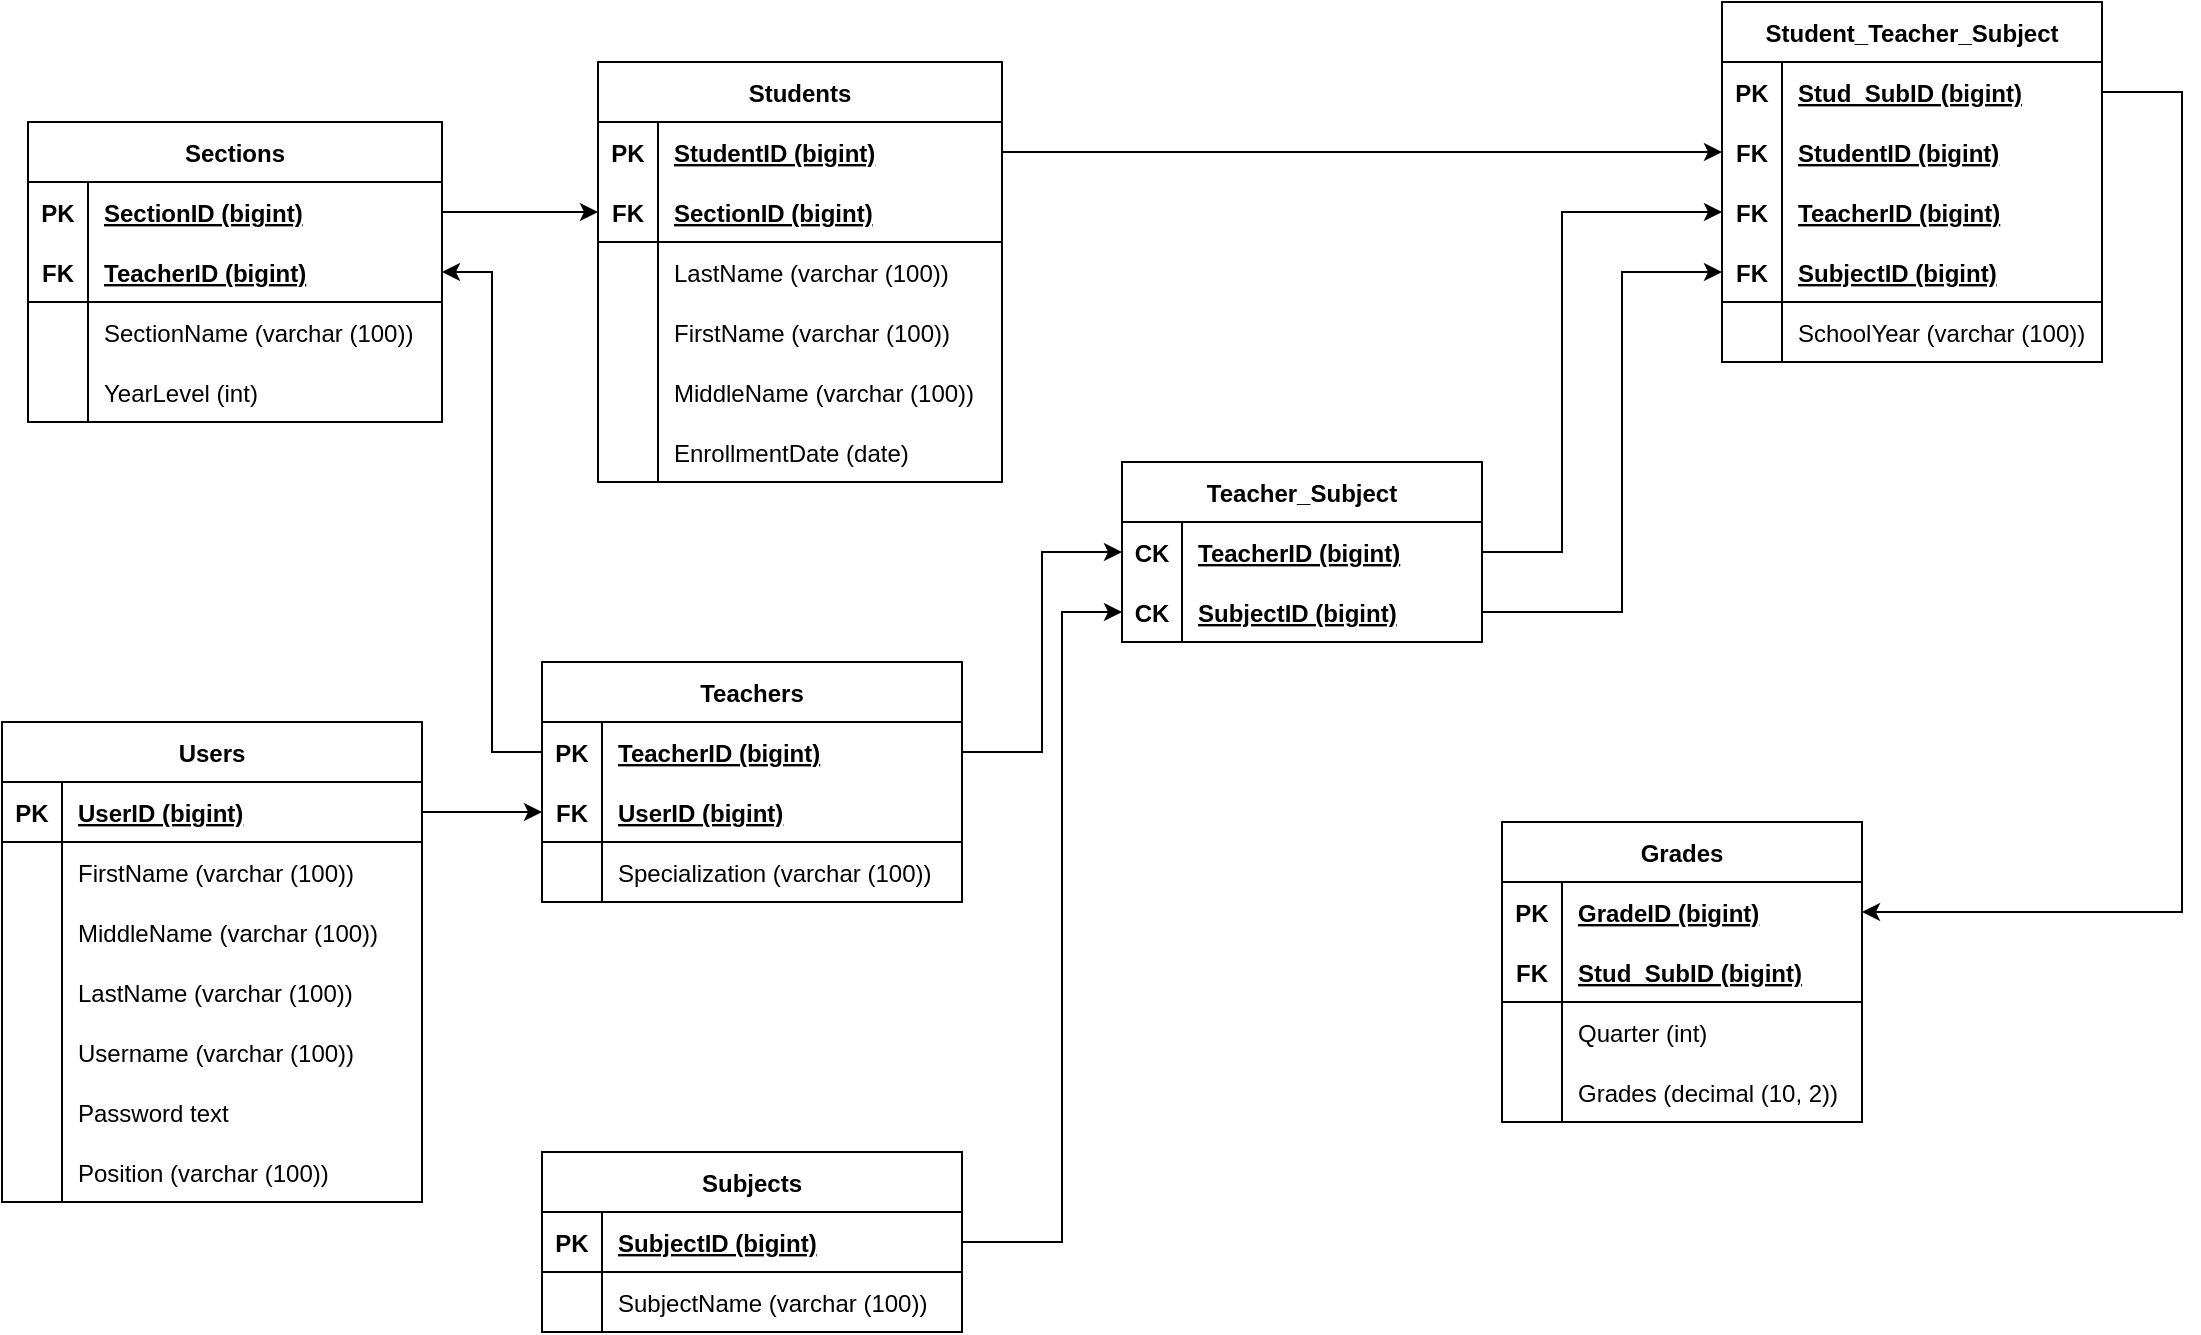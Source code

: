 <mxfile version="20.6.0" type="device" pages="6"><diagram id="fCyfyakDymVIVS2QJxOy" name="Star Schema"><mxGraphModel dx="1887" dy="2095" grid="1" gridSize="10" guides="1" tooltips="1" connect="1" arrows="1" fold="1" page="1" pageScale="1" pageWidth="850" pageHeight="1100" math="0" shadow="0"><root><mxCell id="0"/><mxCell id="1" parent="0"/><mxCell id="k6CWi4No8YMsCeA_Op2i-3" value="Teacher_Subject" style="shape=table;startSize=30;container=1;collapsible=1;childLayout=tableLayout;fixedRows=1;rowLines=0;fontStyle=1;align=center;resizeLast=1;" parent="1" vertex="1"><mxGeometry x="650" y="-640" width="180" height="90" as="geometry"/></mxCell><mxCell id="k6CWi4No8YMsCeA_Op2i-4" style="shape=tableRow;horizontal=0;startSize=0;swimlaneHead=0;swimlaneBody=0;fillColor=none;collapsible=0;dropTarget=0;points=[[0,0.5],[1,0.5]];portConstraint=eastwest;top=0;left=0;right=0;bottom=0;" parent="k6CWi4No8YMsCeA_Op2i-3" vertex="1"><mxGeometry y="30" width="180" height="30" as="geometry"/></mxCell><mxCell id="k6CWi4No8YMsCeA_Op2i-5" value="CK" style="shape=partialRectangle;connectable=0;fillColor=none;top=0;left=0;bottom=0;right=0;fontStyle=1;overflow=hidden;" parent="k6CWi4No8YMsCeA_Op2i-4" vertex="1"><mxGeometry width="30" height="30" as="geometry"><mxRectangle width="30" height="30" as="alternateBounds"/></mxGeometry></mxCell><mxCell id="k6CWi4No8YMsCeA_Op2i-6" value="TeacherID (bigint)" style="shape=partialRectangle;connectable=0;fillColor=none;top=0;left=0;bottom=0;right=0;align=left;spacingLeft=6;fontStyle=5;overflow=hidden;" parent="k6CWi4No8YMsCeA_Op2i-4" vertex="1"><mxGeometry x="30" width="150" height="30" as="geometry"><mxRectangle width="150" height="30" as="alternateBounds"/></mxGeometry></mxCell><mxCell id="k6CWi4No8YMsCeA_Op2i-7" value="" style="shape=tableRow;horizontal=0;startSize=0;swimlaneHead=0;swimlaneBody=0;fillColor=none;collapsible=0;dropTarget=0;points=[[0,0.5],[1,0.5]];portConstraint=eastwest;top=0;left=0;right=0;bottom=1;" parent="k6CWi4No8YMsCeA_Op2i-3" vertex="1"><mxGeometry y="60" width="180" height="30" as="geometry"/></mxCell><mxCell id="k6CWi4No8YMsCeA_Op2i-8" value="CK" style="shape=partialRectangle;connectable=0;fillColor=none;top=0;left=0;bottom=0;right=0;fontStyle=1;overflow=hidden;" parent="k6CWi4No8YMsCeA_Op2i-7" vertex="1"><mxGeometry width="30" height="30" as="geometry"><mxRectangle width="30" height="30" as="alternateBounds"/></mxGeometry></mxCell><mxCell id="k6CWi4No8YMsCeA_Op2i-9" value="SubjectID (bigint)" style="shape=partialRectangle;connectable=0;fillColor=none;top=0;left=0;bottom=0;right=0;align=left;spacingLeft=6;fontStyle=5;overflow=hidden;" parent="k6CWi4No8YMsCeA_Op2i-7" vertex="1"><mxGeometry x="30" width="150" height="30" as="geometry"><mxRectangle width="150" height="30" as="alternateBounds"/></mxGeometry></mxCell><mxCell id="k6CWi4No8YMsCeA_Op2i-12" value="Students" style="shape=table;startSize=30;container=1;collapsible=1;childLayout=tableLayout;fixedRows=1;rowLines=0;fontStyle=1;align=center;resizeLast=1;flipH=0;" parent="1" vertex="1"><mxGeometry x="388" y="-840" width="202" height="210" as="geometry"/></mxCell><mxCell id="k6CWi4No8YMsCeA_Op2i-13" value="" style="shape=tableRow;horizontal=0;startSize=0;swimlaneHead=0;swimlaneBody=0;fillColor=none;collapsible=0;dropTarget=0;points=[[0,0.5],[1,0.5]];portConstraint=eastwest;top=0;left=0;right=0;bottom=0;" parent="k6CWi4No8YMsCeA_Op2i-12" vertex="1"><mxGeometry y="30" width="202" height="30" as="geometry"/></mxCell><mxCell id="k6CWi4No8YMsCeA_Op2i-14" value="PK" style="shape=partialRectangle;connectable=0;fillColor=none;top=0;left=0;bottom=0;right=0;fontStyle=1;overflow=hidden;" parent="k6CWi4No8YMsCeA_Op2i-13" vertex="1"><mxGeometry width="30" height="30" as="geometry"><mxRectangle width="30" height="30" as="alternateBounds"/></mxGeometry></mxCell><mxCell id="k6CWi4No8YMsCeA_Op2i-15" value="StudentID (bigint)" style="shape=partialRectangle;connectable=0;fillColor=none;top=0;left=0;bottom=0;right=0;align=left;spacingLeft=6;fontStyle=5;overflow=hidden;" parent="k6CWi4No8YMsCeA_Op2i-13" vertex="1"><mxGeometry x="30" width="172" height="30" as="geometry"><mxRectangle width="172" height="30" as="alternateBounds"/></mxGeometry></mxCell><mxCell id="k6CWi4No8YMsCeA_Op2i-16" style="shape=tableRow;horizontal=0;startSize=0;swimlaneHead=0;swimlaneBody=0;fillColor=none;collapsible=0;dropTarget=0;points=[[0,0.5],[1,0.5]];portConstraint=eastwest;top=0;left=0;right=0;bottom=1;" parent="k6CWi4No8YMsCeA_Op2i-12" vertex="1"><mxGeometry y="60" width="202" height="30" as="geometry"/></mxCell><mxCell id="k6CWi4No8YMsCeA_Op2i-17" value="FK" style="shape=partialRectangle;connectable=0;fillColor=none;top=0;left=0;bottom=0;right=0;fontStyle=1;overflow=hidden;" parent="k6CWi4No8YMsCeA_Op2i-16" vertex="1"><mxGeometry width="30" height="30" as="geometry"><mxRectangle width="30" height="30" as="alternateBounds"/></mxGeometry></mxCell><mxCell id="k6CWi4No8YMsCeA_Op2i-18" value="SectionID (bigint)" style="shape=partialRectangle;connectable=0;fillColor=none;top=0;left=0;bottom=0;right=0;align=left;spacingLeft=6;fontStyle=5;overflow=hidden;" parent="k6CWi4No8YMsCeA_Op2i-16" vertex="1"><mxGeometry x="30" width="172" height="30" as="geometry"><mxRectangle width="172" height="30" as="alternateBounds"/></mxGeometry></mxCell><mxCell id="k6CWi4No8YMsCeA_Op2i-19" style="shape=tableRow;horizontal=0;startSize=0;swimlaneHead=0;swimlaneBody=0;fillColor=none;collapsible=0;dropTarget=0;points=[[0,0.5],[1,0.5]];portConstraint=eastwest;top=0;left=0;right=0;bottom=0;" parent="k6CWi4No8YMsCeA_Op2i-12" vertex="1"><mxGeometry y="90" width="202" height="30" as="geometry"/></mxCell><mxCell id="k6CWi4No8YMsCeA_Op2i-20" style="shape=partialRectangle;connectable=0;fillColor=none;top=0;left=0;bottom=0;right=0;fontStyle=0;overflow=hidden;align=center;" parent="k6CWi4No8YMsCeA_Op2i-19" vertex="1"><mxGeometry width="30" height="30" as="geometry"><mxRectangle width="30" height="30" as="alternateBounds"/></mxGeometry></mxCell><mxCell id="k6CWi4No8YMsCeA_Op2i-21" value="LastName (varchar (100))" style="shape=partialRectangle;connectable=0;fillColor=none;top=0;left=0;bottom=0;right=0;align=left;spacingLeft=6;fontStyle=0;overflow=hidden;" parent="k6CWi4No8YMsCeA_Op2i-19" vertex="1"><mxGeometry x="30" width="172" height="30" as="geometry"><mxRectangle width="172" height="30" as="alternateBounds"/></mxGeometry></mxCell><mxCell id="k6CWi4No8YMsCeA_Op2i-22" style="shape=tableRow;horizontal=0;startSize=0;swimlaneHead=0;swimlaneBody=0;fillColor=none;collapsible=0;dropTarget=0;points=[[0,0.5],[1,0.5]];portConstraint=eastwest;top=0;left=0;right=0;bottom=0;" parent="k6CWi4No8YMsCeA_Op2i-12" vertex="1"><mxGeometry y="120" width="202" height="30" as="geometry"/></mxCell><mxCell id="k6CWi4No8YMsCeA_Op2i-23" style="shape=partialRectangle;connectable=0;fillColor=none;top=0;left=0;bottom=0;right=0;fontStyle=0;overflow=hidden;align=center;" parent="k6CWi4No8YMsCeA_Op2i-22" vertex="1"><mxGeometry width="30" height="30" as="geometry"><mxRectangle width="30" height="30" as="alternateBounds"/></mxGeometry></mxCell><mxCell id="k6CWi4No8YMsCeA_Op2i-24" value="FirstName (varchar (100))" style="shape=partialRectangle;connectable=0;fillColor=none;top=0;left=0;bottom=0;right=0;align=left;spacingLeft=6;fontStyle=0;overflow=hidden;" parent="k6CWi4No8YMsCeA_Op2i-22" vertex="1"><mxGeometry x="30" width="172" height="30" as="geometry"><mxRectangle width="172" height="30" as="alternateBounds"/></mxGeometry></mxCell><mxCell id="k6CWi4No8YMsCeA_Op2i-25" style="shape=tableRow;horizontal=0;startSize=0;swimlaneHead=0;swimlaneBody=0;fillColor=none;collapsible=0;dropTarget=0;points=[[0,0.5],[1,0.5]];portConstraint=eastwest;top=0;left=0;right=0;bottom=0;" parent="k6CWi4No8YMsCeA_Op2i-12" vertex="1"><mxGeometry y="150" width="202" height="30" as="geometry"/></mxCell><mxCell id="k6CWi4No8YMsCeA_Op2i-26" style="shape=partialRectangle;connectable=0;fillColor=none;top=0;left=0;bottom=0;right=0;fontStyle=0;overflow=hidden;align=center;" parent="k6CWi4No8YMsCeA_Op2i-25" vertex="1"><mxGeometry width="30" height="30" as="geometry"><mxRectangle width="30" height="30" as="alternateBounds"/></mxGeometry></mxCell><mxCell id="k6CWi4No8YMsCeA_Op2i-27" value="MiddleName (varchar (100))" style="shape=partialRectangle;connectable=0;fillColor=none;top=0;left=0;bottom=0;right=0;align=left;spacingLeft=6;fontStyle=0;overflow=hidden;" parent="k6CWi4No8YMsCeA_Op2i-25" vertex="1"><mxGeometry x="30" width="172" height="30" as="geometry"><mxRectangle width="172" height="30" as="alternateBounds"/></mxGeometry></mxCell><mxCell id="k6CWi4No8YMsCeA_Op2i-28" style="shape=tableRow;horizontal=0;startSize=0;swimlaneHead=0;swimlaneBody=0;fillColor=none;collapsible=0;dropTarget=0;points=[[0,0.5],[1,0.5]];portConstraint=eastwest;top=0;left=0;right=0;bottom=1;" parent="k6CWi4No8YMsCeA_Op2i-12" vertex="1"><mxGeometry y="180" width="202" height="30" as="geometry"/></mxCell><mxCell id="k6CWi4No8YMsCeA_Op2i-29" style="shape=partialRectangle;connectable=0;fillColor=none;top=0;left=0;bottom=0;right=0;fontStyle=0;overflow=hidden;align=center;" parent="k6CWi4No8YMsCeA_Op2i-28" vertex="1"><mxGeometry width="30" height="30" as="geometry"><mxRectangle width="30" height="30" as="alternateBounds"/></mxGeometry></mxCell><mxCell id="k6CWi4No8YMsCeA_Op2i-30" value="EnrollmentDate (date)" style="shape=partialRectangle;connectable=0;fillColor=none;top=0;left=0;bottom=0;right=0;align=left;spacingLeft=6;fontStyle=0;overflow=hidden;" parent="k6CWi4No8YMsCeA_Op2i-28" vertex="1"><mxGeometry x="30" width="172" height="30" as="geometry"><mxRectangle width="172" height="30" as="alternateBounds"/></mxGeometry></mxCell><mxCell id="k6CWi4No8YMsCeA_Op2i-31" value="Grades" style="shape=table;startSize=30;container=1;collapsible=1;childLayout=tableLayout;fixedRows=1;rowLines=0;fontStyle=1;align=center;resizeLast=1;flipH=0;" parent="1" vertex="1"><mxGeometry x="840" y="-460" width="180" height="150" as="geometry"/></mxCell><mxCell id="k6CWi4No8YMsCeA_Op2i-32" style="shape=tableRow;horizontal=0;startSize=0;swimlaneHead=0;swimlaneBody=0;fillColor=none;collapsible=0;dropTarget=0;points=[[0,0.5],[1,0.5]];portConstraint=eastwest;top=0;left=0;right=0;bottom=0;" parent="k6CWi4No8YMsCeA_Op2i-31" vertex="1"><mxGeometry y="30" width="180" height="30" as="geometry"/></mxCell><mxCell id="k6CWi4No8YMsCeA_Op2i-33" value="PK" style="shape=partialRectangle;connectable=0;fillColor=none;top=0;left=0;bottom=0;right=0;fontStyle=1;overflow=hidden;" parent="k6CWi4No8YMsCeA_Op2i-32" vertex="1"><mxGeometry width="30" height="30" as="geometry"><mxRectangle width="30" height="30" as="alternateBounds"/></mxGeometry></mxCell><mxCell id="k6CWi4No8YMsCeA_Op2i-34" value="GradeID (bigint)" style="shape=partialRectangle;connectable=0;fillColor=none;top=0;left=0;bottom=0;right=0;align=left;spacingLeft=6;fontStyle=5;overflow=hidden;" parent="k6CWi4No8YMsCeA_Op2i-32" vertex="1"><mxGeometry x="30" width="150" height="30" as="geometry"><mxRectangle width="150" height="30" as="alternateBounds"/></mxGeometry></mxCell><mxCell id="k6CWi4No8YMsCeA_Op2i-35" style="shape=tableRow;horizontal=0;startSize=0;swimlaneHead=0;swimlaneBody=0;fillColor=none;collapsible=0;dropTarget=0;points=[[0,0.5],[1,0.5]];portConstraint=eastwest;top=0;left=0;right=0;bottom=1;" parent="k6CWi4No8YMsCeA_Op2i-31" vertex="1"><mxGeometry y="60" width="180" height="30" as="geometry"/></mxCell><mxCell id="k6CWi4No8YMsCeA_Op2i-36" value="FK" style="shape=partialRectangle;connectable=0;fillColor=none;top=0;left=0;bottom=0;right=0;fontStyle=1;overflow=hidden;" parent="k6CWi4No8YMsCeA_Op2i-35" vertex="1"><mxGeometry width="30" height="30" as="geometry"><mxRectangle width="30" height="30" as="alternateBounds"/></mxGeometry></mxCell><mxCell id="k6CWi4No8YMsCeA_Op2i-37" value="Stud_SubID (bigint)" style="shape=partialRectangle;connectable=0;fillColor=none;top=0;left=0;bottom=0;right=0;align=left;spacingLeft=6;fontStyle=5;overflow=hidden;" parent="k6CWi4No8YMsCeA_Op2i-35" vertex="1"><mxGeometry x="30" width="150" height="30" as="geometry"><mxRectangle width="150" height="30" as="alternateBounds"/></mxGeometry></mxCell><mxCell id="k6CWi4No8YMsCeA_Op2i-38" style="shape=tableRow;horizontal=0;startSize=0;swimlaneHead=0;swimlaneBody=0;fillColor=none;collapsible=0;dropTarget=0;points=[[0,0.5],[1,0.5]];portConstraint=eastwest;top=0;left=0;right=0;bottom=0;" parent="k6CWi4No8YMsCeA_Op2i-31" vertex="1"><mxGeometry y="90" width="180" height="30" as="geometry"/></mxCell><mxCell id="k6CWi4No8YMsCeA_Op2i-39" style="shape=partialRectangle;connectable=0;fillColor=none;top=0;left=0;bottom=0;right=0;editable=1;overflow=hidden;" parent="k6CWi4No8YMsCeA_Op2i-38" vertex="1"><mxGeometry width="30" height="30" as="geometry"><mxRectangle width="30" height="30" as="alternateBounds"/></mxGeometry></mxCell><mxCell id="k6CWi4No8YMsCeA_Op2i-40" value="Quarter (int)" style="shape=partialRectangle;connectable=0;fillColor=none;top=0;left=0;bottom=0;right=0;align=left;spacingLeft=6;overflow=hidden;" parent="k6CWi4No8YMsCeA_Op2i-38" vertex="1"><mxGeometry x="30" width="150" height="30" as="geometry"><mxRectangle width="150" height="30" as="alternateBounds"/></mxGeometry></mxCell><mxCell id="k6CWi4No8YMsCeA_Op2i-41" value="" style="shape=tableRow;horizontal=0;startSize=0;swimlaneHead=0;swimlaneBody=0;fillColor=none;collapsible=0;dropTarget=0;points=[[0,0.5],[1,0.5]];portConstraint=eastwest;top=0;left=0;right=0;bottom=0;" parent="k6CWi4No8YMsCeA_Op2i-31" vertex="1"><mxGeometry y="120" width="180" height="30" as="geometry"/></mxCell><mxCell id="k6CWi4No8YMsCeA_Op2i-42" value="" style="shape=partialRectangle;connectable=0;fillColor=none;top=0;left=0;bottom=0;right=0;editable=1;overflow=hidden;" parent="k6CWi4No8YMsCeA_Op2i-41" vertex="1"><mxGeometry width="30" height="30" as="geometry"><mxRectangle width="30" height="30" as="alternateBounds"/></mxGeometry></mxCell><mxCell id="k6CWi4No8YMsCeA_Op2i-43" value="Grades (decimal (10, 2))" style="shape=partialRectangle;connectable=0;fillColor=none;top=0;left=0;bottom=0;right=0;align=left;spacingLeft=6;overflow=hidden;" parent="k6CWi4No8YMsCeA_Op2i-41" vertex="1"><mxGeometry x="30" width="150" height="30" as="geometry"><mxRectangle width="150" height="30" as="alternateBounds"/></mxGeometry></mxCell><mxCell id="k6CWi4No8YMsCeA_Op2i-45" value="Users" style="shape=table;startSize=30;container=1;collapsible=1;childLayout=tableLayout;fixedRows=1;rowLines=0;fontStyle=1;align=center;resizeLast=1;flipH=0;" parent="1" vertex="1"><mxGeometry x="90" y="-510" width="210" height="240" as="geometry"/></mxCell><mxCell id="k6CWi4No8YMsCeA_Op2i-46" value="" style="shape=tableRow;horizontal=0;startSize=0;swimlaneHead=0;swimlaneBody=0;fillColor=none;collapsible=0;dropTarget=0;points=[[0,0.5],[1,0.5]];portConstraint=eastwest;top=0;left=0;right=0;bottom=1;" parent="k6CWi4No8YMsCeA_Op2i-45" vertex="1"><mxGeometry y="30" width="210" height="30" as="geometry"/></mxCell><mxCell id="k6CWi4No8YMsCeA_Op2i-47" value="PK" style="shape=partialRectangle;connectable=0;fillColor=none;top=0;left=0;bottom=0;right=0;fontStyle=1;overflow=hidden;" parent="k6CWi4No8YMsCeA_Op2i-46" vertex="1"><mxGeometry width="30" height="30" as="geometry"><mxRectangle width="30" height="30" as="alternateBounds"/></mxGeometry></mxCell><mxCell id="k6CWi4No8YMsCeA_Op2i-48" value="UserID (bigint)" style="shape=partialRectangle;connectable=0;fillColor=none;top=0;left=0;bottom=0;right=0;align=left;spacingLeft=6;fontStyle=5;overflow=hidden;" parent="k6CWi4No8YMsCeA_Op2i-46" vertex="1"><mxGeometry x="30" width="180" height="30" as="geometry"><mxRectangle width="180" height="30" as="alternateBounds"/></mxGeometry></mxCell><mxCell id="k6CWi4No8YMsCeA_Op2i-49" style="shape=tableRow;horizontal=0;startSize=0;swimlaneHead=0;swimlaneBody=0;fillColor=none;collapsible=0;dropTarget=0;points=[[0,0.5],[1,0.5]];portConstraint=eastwest;top=0;left=0;right=0;bottom=0;" parent="k6CWi4No8YMsCeA_Op2i-45" vertex="1"><mxGeometry y="60" width="210" height="30" as="geometry"/></mxCell><mxCell id="k6CWi4No8YMsCeA_Op2i-50" style="shape=partialRectangle;connectable=0;fillColor=none;top=0;left=0;bottom=0;right=0;editable=1;overflow=hidden;" parent="k6CWi4No8YMsCeA_Op2i-49" vertex="1"><mxGeometry width="30" height="30" as="geometry"><mxRectangle width="30" height="30" as="alternateBounds"/></mxGeometry></mxCell><mxCell id="k6CWi4No8YMsCeA_Op2i-51" value="FirstName (varchar (100))" style="shape=partialRectangle;connectable=0;fillColor=none;top=0;left=0;bottom=0;right=0;align=left;spacingLeft=6;overflow=hidden;" parent="k6CWi4No8YMsCeA_Op2i-49" vertex="1"><mxGeometry x="30" width="180" height="30" as="geometry"><mxRectangle width="180" height="30" as="alternateBounds"/></mxGeometry></mxCell><mxCell id="k6CWi4No8YMsCeA_Op2i-52" style="shape=tableRow;horizontal=0;startSize=0;swimlaneHead=0;swimlaneBody=0;fillColor=none;collapsible=0;dropTarget=0;points=[[0,0.5],[1,0.5]];portConstraint=eastwest;top=0;left=0;right=0;bottom=0;" parent="k6CWi4No8YMsCeA_Op2i-45" vertex="1"><mxGeometry y="90" width="210" height="30" as="geometry"/></mxCell><mxCell id="k6CWi4No8YMsCeA_Op2i-53" style="shape=partialRectangle;connectable=0;fillColor=none;top=0;left=0;bottom=0;right=0;editable=1;overflow=hidden;" parent="k6CWi4No8YMsCeA_Op2i-52" vertex="1"><mxGeometry width="30" height="30" as="geometry"><mxRectangle width="30" height="30" as="alternateBounds"/></mxGeometry></mxCell><mxCell id="k6CWi4No8YMsCeA_Op2i-54" value="MiddleName (varchar (100))" style="shape=partialRectangle;connectable=0;fillColor=none;top=0;left=0;bottom=0;right=0;align=left;spacingLeft=6;overflow=hidden;" parent="k6CWi4No8YMsCeA_Op2i-52" vertex="1"><mxGeometry x="30" width="180" height="30" as="geometry"><mxRectangle width="180" height="30" as="alternateBounds"/></mxGeometry></mxCell><mxCell id="k6CWi4No8YMsCeA_Op2i-55" style="shape=tableRow;horizontal=0;startSize=0;swimlaneHead=0;swimlaneBody=0;fillColor=none;collapsible=0;dropTarget=0;points=[[0,0.5],[1,0.5]];portConstraint=eastwest;top=0;left=0;right=0;bottom=0;" parent="k6CWi4No8YMsCeA_Op2i-45" vertex="1"><mxGeometry y="120" width="210" height="30" as="geometry"/></mxCell><mxCell id="k6CWi4No8YMsCeA_Op2i-56" style="shape=partialRectangle;connectable=0;fillColor=none;top=0;left=0;bottom=0;right=0;editable=1;overflow=hidden;" parent="k6CWi4No8YMsCeA_Op2i-55" vertex="1"><mxGeometry width="30" height="30" as="geometry"><mxRectangle width="30" height="30" as="alternateBounds"/></mxGeometry></mxCell><mxCell id="k6CWi4No8YMsCeA_Op2i-57" value="LastName (varchar (100))" style="shape=partialRectangle;connectable=0;fillColor=none;top=0;left=0;bottom=0;right=0;align=left;spacingLeft=6;overflow=hidden;" parent="k6CWi4No8YMsCeA_Op2i-55" vertex="1"><mxGeometry x="30" width="180" height="30" as="geometry"><mxRectangle width="180" height="30" as="alternateBounds"/></mxGeometry></mxCell><mxCell id="k6CWi4No8YMsCeA_Op2i-58" style="shape=tableRow;horizontal=0;startSize=0;swimlaneHead=0;swimlaneBody=0;fillColor=none;collapsible=0;dropTarget=0;points=[[0,0.5],[1,0.5]];portConstraint=eastwest;top=0;left=0;right=0;bottom=0;" parent="k6CWi4No8YMsCeA_Op2i-45" vertex="1"><mxGeometry y="150" width="210" height="30" as="geometry"/></mxCell><mxCell id="k6CWi4No8YMsCeA_Op2i-59" style="shape=partialRectangle;connectable=0;fillColor=none;top=0;left=0;bottom=0;right=0;editable=1;overflow=hidden;" parent="k6CWi4No8YMsCeA_Op2i-58" vertex="1"><mxGeometry width="30" height="30" as="geometry"><mxRectangle width="30" height="30" as="alternateBounds"/></mxGeometry></mxCell><mxCell id="k6CWi4No8YMsCeA_Op2i-60" value="Username (varchar (100))" style="shape=partialRectangle;connectable=0;fillColor=none;top=0;left=0;bottom=0;right=0;align=left;spacingLeft=6;overflow=hidden;" parent="k6CWi4No8YMsCeA_Op2i-58" vertex="1"><mxGeometry x="30" width="180" height="30" as="geometry"><mxRectangle width="180" height="30" as="alternateBounds"/></mxGeometry></mxCell><mxCell id="k6CWi4No8YMsCeA_Op2i-61" value="" style="shape=tableRow;horizontal=0;startSize=0;swimlaneHead=0;swimlaneBody=0;fillColor=none;collapsible=0;dropTarget=0;points=[[0,0.5],[1,0.5]];portConstraint=eastwest;top=0;left=0;right=0;bottom=0;" parent="k6CWi4No8YMsCeA_Op2i-45" vertex="1"><mxGeometry y="180" width="210" height="30" as="geometry"/></mxCell><mxCell id="k6CWi4No8YMsCeA_Op2i-62" value="" style="shape=partialRectangle;connectable=0;fillColor=none;top=0;left=0;bottom=0;right=0;editable=1;overflow=hidden;" parent="k6CWi4No8YMsCeA_Op2i-61" vertex="1"><mxGeometry width="30" height="30" as="geometry"><mxRectangle width="30" height="30" as="alternateBounds"/></mxGeometry></mxCell><mxCell id="k6CWi4No8YMsCeA_Op2i-63" value="Password text" style="shape=partialRectangle;connectable=0;fillColor=none;top=0;left=0;bottom=0;right=0;align=left;spacingLeft=6;overflow=hidden;" parent="k6CWi4No8YMsCeA_Op2i-61" vertex="1"><mxGeometry x="30" width="180" height="30" as="geometry"><mxRectangle width="180" height="30" as="alternateBounds"/></mxGeometry></mxCell><mxCell id="k6CWi4No8YMsCeA_Op2i-64" value="" style="shape=tableRow;horizontal=0;startSize=0;swimlaneHead=0;swimlaneBody=0;fillColor=none;collapsible=0;dropTarget=0;points=[[0,0.5],[1,0.5]];portConstraint=eastwest;top=0;left=0;right=0;bottom=0;" parent="k6CWi4No8YMsCeA_Op2i-45" vertex="1"><mxGeometry y="210" width="210" height="30" as="geometry"/></mxCell><mxCell id="k6CWi4No8YMsCeA_Op2i-65" value="" style="shape=partialRectangle;connectable=0;fillColor=none;top=0;left=0;bottom=0;right=0;editable=1;overflow=hidden;" parent="k6CWi4No8YMsCeA_Op2i-64" vertex="1"><mxGeometry width="30" height="30" as="geometry"><mxRectangle width="30" height="30" as="alternateBounds"/></mxGeometry></mxCell><mxCell id="k6CWi4No8YMsCeA_Op2i-66" value="Position (varchar (100))" style="shape=partialRectangle;connectable=0;fillColor=none;top=0;left=0;bottom=0;right=0;align=left;spacingLeft=6;overflow=hidden;" parent="k6CWi4No8YMsCeA_Op2i-64" vertex="1"><mxGeometry x="30" width="180" height="30" as="geometry"><mxRectangle width="180" height="30" as="alternateBounds"/></mxGeometry></mxCell><mxCell id="k6CWi4No8YMsCeA_Op2i-67" value="Sections" style="shape=table;startSize=30;container=1;collapsible=1;childLayout=tableLayout;fixedRows=1;rowLines=0;fontStyle=1;align=center;resizeLast=1;" parent="1" vertex="1"><mxGeometry x="103" y="-810" width="207" height="150" as="geometry"/></mxCell><mxCell id="k6CWi4No8YMsCeA_Op2i-68" value="" style="shape=tableRow;horizontal=0;startSize=0;swimlaneHead=0;swimlaneBody=0;fillColor=none;collapsible=0;dropTarget=0;points=[[0,0.5],[1,0.5]];portConstraint=eastwest;top=0;left=0;right=0;bottom=0;" parent="k6CWi4No8YMsCeA_Op2i-67" vertex="1"><mxGeometry y="30" width="207" height="30" as="geometry"/></mxCell><mxCell id="k6CWi4No8YMsCeA_Op2i-69" value="PK" style="shape=partialRectangle;connectable=0;fillColor=none;top=0;left=0;bottom=0;right=0;fontStyle=1;overflow=hidden;" parent="k6CWi4No8YMsCeA_Op2i-68" vertex="1"><mxGeometry width="30" height="30" as="geometry"><mxRectangle width="30" height="30" as="alternateBounds"/></mxGeometry></mxCell><mxCell id="k6CWi4No8YMsCeA_Op2i-70" value="SectionID (bigint)" style="shape=partialRectangle;connectable=0;fillColor=none;top=0;left=0;bottom=0;right=0;align=left;spacingLeft=6;fontStyle=5;overflow=hidden;" parent="k6CWi4No8YMsCeA_Op2i-68" vertex="1"><mxGeometry x="30" width="177" height="30" as="geometry"><mxRectangle width="177" height="30" as="alternateBounds"/></mxGeometry></mxCell><mxCell id="k6CWi4No8YMsCeA_Op2i-71" style="shape=tableRow;horizontal=0;startSize=0;swimlaneHead=0;swimlaneBody=0;fillColor=none;collapsible=0;dropTarget=0;points=[[0,0.5],[1,0.5]];portConstraint=eastwest;top=0;left=0;right=0;bottom=1;" parent="k6CWi4No8YMsCeA_Op2i-67" vertex="1"><mxGeometry y="60" width="207" height="30" as="geometry"/></mxCell><mxCell id="k6CWi4No8YMsCeA_Op2i-72" value="FK" style="shape=partialRectangle;connectable=0;fillColor=none;top=0;left=0;bottom=0;right=0;fontStyle=1;overflow=hidden;" parent="k6CWi4No8YMsCeA_Op2i-71" vertex="1"><mxGeometry width="30" height="30" as="geometry"><mxRectangle width="30" height="30" as="alternateBounds"/></mxGeometry></mxCell><mxCell id="k6CWi4No8YMsCeA_Op2i-73" value="TeacherID (bigint)" style="shape=partialRectangle;connectable=0;fillColor=none;top=0;left=0;bottom=0;right=0;align=left;spacingLeft=6;fontStyle=5;overflow=hidden;" parent="k6CWi4No8YMsCeA_Op2i-71" vertex="1"><mxGeometry x="30" width="177" height="30" as="geometry"><mxRectangle width="177" height="30" as="alternateBounds"/></mxGeometry></mxCell><mxCell id="k6CWi4No8YMsCeA_Op2i-74" value="" style="shape=tableRow;horizontal=0;startSize=0;swimlaneHead=0;swimlaneBody=0;fillColor=none;collapsible=0;dropTarget=0;points=[[0,0.5],[1,0.5]];portConstraint=eastwest;top=0;left=0;right=0;bottom=0;" parent="k6CWi4No8YMsCeA_Op2i-67" vertex="1"><mxGeometry y="90" width="207" height="30" as="geometry"/></mxCell><mxCell id="k6CWi4No8YMsCeA_Op2i-75" value="" style="shape=partialRectangle;connectable=0;fillColor=none;top=0;left=0;bottom=0;right=0;editable=1;overflow=hidden;" parent="k6CWi4No8YMsCeA_Op2i-74" vertex="1"><mxGeometry width="30" height="30" as="geometry"><mxRectangle width="30" height="30" as="alternateBounds"/></mxGeometry></mxCell><mxCell id="k6CWi4No8YMsCeA_Op2i-76" value="SectionName (varchar (100))" style="shape=partialRectangle;connectable=0;fillColor=none;top=0;left=0;bottom=0;right=0;align=left;spacingLeft=6;overflow=hidden;" parent="k6CWi4No8YMsCeA_Op2i-74" vertex="1"><mxGeometry x="30" width="177" height="30" as="geometry"><mxRectangle width="177" height="30" as="alternateBounds"/></mxGeometry></mxCell><mxCell id="k6CWi4No8YMsCeA_Op2i-77" value="" style="shape=tableRow;horizontal=0;startSize=0;swimlaneHead=0;swimlaneBody=0;fillColor=none;collapsible=0;dropTarget=0;points=[[0,0.5],[1,0.5]];portConstraint=eastwest;top=0;left=0;right=0;bottom=0;" parent="k6CWi4No8YMsCeA_Op2i-67" vertex="1"><mxGeometry y="120" width="207" height="30" as="geometry"/></mxCell><mxCell id="k6CWi4No8YMsCeA_Op2i-78" value="" style="shape=partialRectangle;connectable=0;fillColor=none;top=0;left=0;bottom=0;right=0;editable=1;overflow=hidden;" parent="k6CWi4No8YMsCeA_Op2i-77" vertex="1"><mxGeometry width="30" height="30" as="geometry"><mxRectangle width="30" height="30" as="alternateBounds"/></mxGeometry></mxCell><mxCell id="k6CWi4No8YMsCeA_Op2i-79" value="YearLevel (int)" style="shape=partialRectangle;connectable=0;fillColor=none;top=0;left=0;bottom=0;right=0;align=left;spacingLeft=6;overflow=hidden;" parent="k6CWi4No8YMsCeA_Op2i-77" vertex="1"><mxGeometry x="30" width="177" height="30" as="geometry"><mxRectangle width="177" height="30" as="alternateBounds"/></mxGeometry></mxCell><mxCell id="k6CWi4No8YMsCeA_Op2i-80" value="Teachers" style="shape=table;startSize=30;container=1;collapsible=1;childLayout=tableLayout;fixedRows=1;rowLines=0;fontStyle=1;align=center;resizeLast=1;flipH=1;columnLines=1;" parent="1" vertex="1"><mxGeometry x="360" y="-540" width="210" height="120" as="geometry"/></mxCell><mxCell id="k6CWi4No8YMsCeA_Op2i-81" value="" style="shape=tableRow;horizontal=0;startSize=0;swimlaneHead=0;swimlaneBody=0;fillColor=none;collapsible=0;dropTarget=0;points=[[0,0.5],[1,0.5]];portConstraint=eastwest;top=0;left=0;right=0;bottom=0;" parent="k6CWi4No8YMsCeA_Op2i-80" vertex="1"><mxGeometry y="30" width="210" height="30" as="geometry"/></mxCell><mxCell id="k6CWi4No8YMsCeA_Op2i-82" value="PK" style="shape=partialRectangle;connectable=0;fillColor=none;top=0;left=0;bottom=0;right=0;fontStyle=1;overflow=hidden;" parent="k6CWi4No8YMsCeA_Op2i-81" vertex="1"><mxGeometry width="30" height="30" as="geometry"><mxRectangle width="30" height="30" as="alternateBounds"/></mxGeometry></mxCell><mxCell id="k6CWi4No8YMsCeA_Op2i-83" value="TeacherID (bigint)" style="shape=partialRectangle;connectable=0;fillColor=none;top=0;left=0;bottom=0;right=0;align=left;spacingLeft=6;fontStyle=5;overflow=hidden;" parent="k6CWi4No8YMsCeA_Op2i-81" vertex="1"><mxGeometry x="30" width="180" height="30" as="geometry"><mxRectangle width="180" height="30" as="alternateBounds"/></mxGeometry></mxCell><mxCell id="k6CWi4No8YMsCeA_Op2i-84" style="shape=tableRow;horizontal=0;startSize=0;swimlaneHead=0;swimlaneBody=0;fillColor=none;collapsible=0;dropTarget=0;points=[[0,0.5],[1,0.5]];portConstraint=eastwest;top=0;left=0;right=0;bottom=1;" parent="k6CWi4No8YMsCeA_Op2i-80" vertex="1"><mxGeometry y="60" width="210" height="30" as="geometry"/></mxCell><mxCell id="k6CWi4No8YMsCeA_Op2i-85" value="FK" style="shape=partialRectangle;connectable=0;fillColor=none;top=0;left=0;bottom=0;right=0;fontStyle=1;overflow=hidden;" parent="k6CWi4No8YMsCeA_Op2i-84" vertex="1"><mxGeometry width="30" height="30" as="geometry"><mxRectangle width="30" height="30" as="alternateBounds"/></mxGeometry></mxCell><mxCell id="k6CWi4No8YMsCeA_Op2i-86" value="UserID (bigint)" style="shape=partialRectangle;connectable=0;fillColor=none;top=0;left=0;bottom=0;right=0;align=left;spacingLeft=6;fontStyle=5;overflow=hidden;" parent="k6CWi4No8YMsCeA_Op2i-84" vertex="1"><mxGeometry x="30" width="180" height="30" as="geometry"><mxRectangle width="180" height="30" as="alternateBounds"/></mxGeometry></mxCell><mxCell id="k6CWi4No8YMsCeA_Op2i-87" value="" style="shape=tableRow;horizontal=0;startSize=0;swimlaneHead=0;swimlaneBody=0;fillColor=none;collapsible=0;dropTarget=0;points=[[0,0.5],[1,0.5]];portConstraint=eastwest;top=0;left=0;right=0;bottom=0;" parent="k6CWi4No8YMsCeA_Op2i-80" vertex="1"><mxGeometry y="90" width="210" height="30" as="geometry"/></mxCell><mxCell id="k6CWi4No8YMsCeA_Op2i-88" value="" style="shape=partialRectangle;connectable=0;fillColor=none;top=0;left=0;bottom=0;right=0;editable=1;overflow=hidden;" parent="k6CWi4No8YMsCeA_Op2i-87" vertex="1"><mxGeometry width="30" height="30" as="geometry"><mxRectangle width="30" height="30" as="alternateBounds"/></mxGeometry></mxCell><mxCell id="k6CWi4No8YMsCeA_Op2i-89" value="Specialization (varchar (100))" style="shape=partialRectangle;connectable=0;fillColor=none;top=0;left=0;bottom=0;right=0;align=left;spacingLeft=6;overflow=hidden;" parent="k6CWi4No8YMsCeA_Op2i-87" vertex="1"><mxGeometry x="30" width="180" height="30" as="geometry"><mxRectangle width="180" height="30" as="alternateBounds"/></mxGeometry></mxCell><mxCell id="k6CWi4No8YMsCeA_Op2i-90" value="Student_Teacher_Subject" style="shape=table;startSize=30;container=1;collapsible=1;childLayout=tableLayout;fixedRows=1;rowLines=0;fontStyle=1;align=center;resizeLast=1;flipH=0;" parent="1" vertex="1"><mxGeometry x="950" y="-870" width="190" height="180" as="geometry"/></mxCell><mxCell id="k6CWi4No8YMsCeA_Op2i-91" style="shape=tableRow;horizontal=0;startSize=0;swimlaneHead=0;swimlaneBody=0;fillColor=none;collapsible=0;dropTarget=0;points=[[0,0.5],[1,0.5]];portConstraint=eastwest;top=0;left=0;right=0;bottom=0;" parent="k6CWi4No8YMsCeA_Op2i-90" vertex="1"><mxGeometry y="30" width="190" height="30" as="geometry"/></mxCell><mxCell id="k6CWi4No8YMsCeA_Op2i-92" value="PK" style="shape=partialRectangle;connectable=0;fillColor=none;top=0;left=0;bottom=0;right=0;fontStyle=1;overflow=hidden;" parent="k6CWi4No8YMsCeA_Op2i-91" vertex="1"><mxGeometry width="30" height="30" as="geometry"><mxRectangle width="30" height="30" as="alternateBounds"/></mxGeometry></mxCell><mxCell id="k6CWi4No8YMsCeA_Op2i-93" value="Stud_SubID (bigint)" style="shape=partialRectangle;connectable=0;fillColor=none;top=0;left=0;bottom=0;right=0;align=left;spacingLeft=6;fontStyle=5;overflow=hidden;" parent="k6CWi4No8YMsCeA_Op2i-91" vertex="1"><mxGeometry x="30" width="160" height="30" as="geometry"><mxRectangle width="160" height="30" as="alternateBounds"/></mxGeometry></mxCell><mxCell id="k6CWi4No8YMsCeA_Op2i-94" value="" style="shape=tableRow;horizontal=0;startSize=0;swimlaneHead=0;swimlaneBody=0;fillColor=none;collapsible=0;dropTarget=0;points=[[0,0.5],[1,0.5]];portConstraint=eastwest;top=0;left=0;right=0;bottom=0;" parent="k6CWi4No8YMsCeA_Op2i-90" vertex="1"><mxGeometry y="60" width="190" height="30" as="geometry"/></mxCell><mxCell id="k6CWi4No8YMsCeA_Op2i-95" value="FK" style="shape=partialRectangle;connectable=0;fillColor=none;top=0;left=0;bottom=0;right=0;fontStyle=1;overflow=hidden;" parent="k6CWi4No8YMsCeA_Op2i-94" vertex="1"><mxGeometry width="30" height="30" as="geometry"><mxRectangle width="30" height="30" as="alternateBounds"/></mxGeometry></mxCell><mxCell id="k6CWi4No8YMsCeA_Op2i-96" value="StudentID (bigint)" style="shape=partialRectangle;connectable=0;fillColor=none;top=0;left=0;bottom=0;right=0;align=left;spacingLeft=6;fontStyle=5;overflow=hidden;" parent="k6CWi4No8YMsCeA_Op2i-94" vertex="1"><mxGeometry x="30" width="160" height="30" as="geometry"><mxRectangle width="160" height="30" as="alternateBounds"/></mxGeometry></mxCell><mxCell id="k6CWi4No8YMsCeA_Op2i-97" style="shape=tableRow;horizontal=0;startSize=0;swimlaneHead=0;swimlaneBody=0;fillColor=none;collapsible=0;dropTarget=0;points=[[0,0.5],[1,0.5]];portConstraint=eastwest;top=0;left=0;right=0;bottom=0;" parent="k6CWi4No8YMsCeA_Op2i-90" vertex="1"><mxGeometry y="90" width="190" height="30" as="geometry"/></mxCell><mxCell id="k6CWi4No8YMsCeA_Op2i-98" value="FK" style="shape=partialRectangle;connectable=0;fillColor=none;top=0;left=0;bottom=0;right=0;fontStyle=1;overflow=hidden;" parent="k6CWi4No8YMsCeA_Op2i-97" vertex="1"><mxGeometry width="30" height="30" as="geometry"><mxRectangle width="30" height="30" as="alternateBounds"/></mxGeometry></mxCell><mxCell id="k6CWi4No8YMsCeA_Op2i-99" value="TeacherID (bigint)" style="shape=partialRectangle;connectable=0;fillColor=none;top=0;left=0;bottom=0;right=0;align=left;spacingLeft=6;fontStyle=5;overflow=hidden;" parent="k6CWi4No8YMsCeA_Op2i-97" vertex="1"><mxGeometry x="30" width="160" height="30" as="geometry"><mxRectangle width="160" height="30" as="alternateBounds"/></mxGeometry></mxCell><mxCell id="k6CWi4No8YMsCeA_Op2i-100" style="shape=tableRow;horizontal=0;startSize=0;swimlaneHead=0;swimlaneBody=0;fillColor=none;collapsible=0;dropTarget=0;points=[[0,0.5],[1,0.5]];portConstraint=eastwest;top=0;left=0;right=0;bottom=1;" parent="k6CWi4No8YMsCeA_Op2i-90" vertex="1"><mxGeometry y="120" width="190" height="30" as="geometry"/></mxCell><mxCell id="k6CWi4No8YMsCeA_Op2i-101" value="FK" style="shape=partialRectangle;connectable=0;fillColor=none;top=0;left=0;bottom=0;right=0;fontStyle=1;overflow=hidden;" parent="k6CWi4No8YMsCeA_Op2i-100" vertex="1"><mxGeometry width="30" height="30" as="geometry"><mxRectangle width="30" height="30" as="alternateBounds"/></mxGeometry></mxCell><mxCell id="k6CWi4No8YMsCeA_Op2i-102" value="SubjectID (bigint)" style="shape=partialRectangle;connectable=0;fillColor=none;top=0;left=0;bottom=0;right=0;align=left;spacingLeft=6;fontStyle=5;overflow=hidden;" parent="k6CWi4No8YMsCeA_Op2i-100" vertex="1"><mxGeometry x="30" width="160" height="30" as="geometry"><mxRectangle width="160" height="30" as="alternateBounds"/></mxGeometry></mxCell><mxCell id="k6CWi4No8YMsCeA_Op2i-103" style="shape=tableRow;horizontal=0;startSize=0;swimlaneHead=0;swimlaneBody=0;fillColor=none;collapsible=0;dropTarget=0;points=[[0,0.5],[1,0.5]];portConstraint=eastwest;top=0;left=0;right=0;bottom=0;" parent="k6CWi4No8YMsCeA_Op2i-90" vertex="1"><mxGeometry y="150" width="190" height="30" as="geometry"/></mxCell><mxCell id="k6CWi4No8YMsCeA_Op2i-104" style="shape=partialRectangle;connectable=0;fillColor=none;top=0;left=0;bottom=0;right=0;editable=1;overflow=hidden;" parent="k6CWi4No8YMsCeA_Op2i-103" vertex="1"><mxGeometry width="30" height="30" as="geometry"><mxRectangle width="30" height="30" as="alternateBounds"/></mxGeometry></mxCell><mxCell id="k6CWi4No8YMsCeA_Op2i-105" value="SchoolYear (varchar (100))" style="shape=partialRectangle;connectable=0;fillColor=none;top=0;left=0;bottom=0;right=0;align=left;spacingLeft=6;overflow=hidden;" parent="k6CWi4No8YMsCeA_Op2i-103" vertex="1"><mxGeometry x="30" width="160" height="30" as="geometry"><mxRectangle width="160" height="30" as="alternateBounds"/></mxGeometry></mxCell><mxCell id="k6CWi4No8YMsCeA_Op2i-108" value="Subjects" style="shape=table;startSize=30;container=1;collapsible=1;childLayout=tableLayout;fixedRows=1;rowLines=0;fontStyle=1;align=center;resizeLast=1;" parent="1" vertex="1"><mxGeometry x="360" y="-295" width="210" height="90" as="geometry"/></mxCell><mxCell id="k6CWi4No8YMsCeA_Op2i-109" value="" style="shape=tableRow;horizontal=0;startSize=0;swimlaneHead=0;swimlaneBody=0;fillColor=none;collapsible=0;dropTarget=0;points=[[0,0.5],[1,0.5]];portConstraint=eastwest;top=0;left=0;right=0;bottom=1;" parent="k6CWi4No8YMsCeA_Op2i-108" vertex="1"><mxGeometry y="30" width="210" height="30" as="geometry"/></mxCell><mxCell id="k6CWi4No8YMsCeA_Op2i-110" value="PK" style="shape=partialRectangle;connectable=0;fillColor=none;top=0;left=0;bottom=0;right=0;fontStyle=1;overflow=hidden;" parent="k6CWi4No8YMsCeA_Op2i-109" vertex="1"><mxGeometry width="30" height="30" as="geometry"><mxRectangle width="30" height="30" as="alternateBounds"/></mxGeometry></mxCell><mxCell id="k6CWi4No8YMsCeA_Op2i-111" value="SubjectID (bigint)" style="shape=partialRectangle;connectable=0;fillColor=none;top=0;left=0;bottom=0;right=0;align=left;spacingLeft=6;fontStyle=5;overflow=hidden;" parent="k6CWi4No8YMsCeA_Op2i-109" vertex="1"><mxGeometry x="30" width="180" height="30" as="geometry"><mxRectangle width="180" height="30" as="alternateBounds"/></mxGeometry></mxCell><mxCell id="k6CWi4No8YMsCeA_Op2i-112" value="" style="shape=tableRow;horizontal=0;startSize=0;swimlaneHead=0;swimlaneBody=0;fillColor=none;collapsible=0;dropTarget=0;points=[[0,0.5],[1,0.5]];portConstraint=eastwest;top=0;left=0;right=0;bottom=0;" parent="k6CWi4No8YMsCeA_Op2i-108" vertex="1"><mxGeometry y="60" width="210" height="30" as="geometry"/></mxCell><mxCell id="k6CWi4No8YMsCeA_Op2i-113" value="" style="shape=partialRectangle;connectable=0;fillColor=none;top=0;left=0;bottom=0;right=0;editable=1;overflow=hidden;" parent="k6CWi4No8YMsCeA_Op2i-112" vertex="1"><mxGeometry width="30" height="30" as="geometry"><mxRectangle width="30" height="30" as="alternateBounds"/></mxGeometry></mxCell><mxCell id="k6CWi4No8YMsCeA_Op2i-114" value="SubjectName (varchar (100))" style="shape=partialRectangle;connectable=0;fillColor=none;top=0;left=0;bottom=0;right=0;align=left;spacingLeft=6;overflow=hidden;" parent="k6CWi4No8YMsCeA_Op2i-112" vertex="1"><mxGeometry x="30" width="180" height="30" as="geometry"><mxRectangle width="180" height="30" as="alternateBounds"/></mxGeometry></mxCell><mxCell id="k6CWi4No8YMsCeA_Op2i-116" style="edgeStyle=orthogonalEdgeStyle;rounded=0;orthogonalLoop=1;jettySize=auto;html=1;" parent="1" source="k6CWi4No8YMsCeA_Op2i-68" target="k6CWi4No8YMsCeA_Op2i-16" edge="1"><mxGeometry relative="1" as="geometry"/></mxCell><mxCell id="k6CWi4No8YMsCeA_Op2i-118" style="edgeStyle=orthogonalEdgeStyle;rounded=0;orthogonalLoop=1;jettySize=auto;html=1;entryX=1;entryY=0.5;entryDx=0;entryDy=0;" parent="1" source="k6CWi4No8YMsCeA_Op2i-81" target="k6CWi4No8YMsCeA_Op2i-71" edge="1"><mxGeometry relative="1" as="geometry"/></mxCell><mxCell id="k6CWi4No8YMsCeA_Op2i-120" style="edgeStyle=orthogonalEdgeStyle;rounded=0;orthogonalLoop=1;jettySize=auto;html=1;entryX=0;entryY=0.5;entryDx=0;entryDy=0;" parent="1" source="k6CWi4No8YMsCeA_Op2i-109" target="k6CWi4No8YMsCeA_Op2i-7" edge="1"><mxGeometry relative="1" as="geometry"><Array as="points"><mxPoint x="620" y="-250"/><mxPoint x="620" y="-565"/></Array></mxGeometry></mxCell><mxCell id="k6CWi4No8YMsCeA_Op2i-122" style="edgeStyle=orthogonalEdgeStyle;rounded=0;orthogonalLoop=1;jettySize=auto;html=1;entryX=0;entryY=0.5;entryDx=0;entryDy=0;" parent="1" source="k6CWi4No8YMsCeA_Op2i-81" target="k6CWi4No8YMsCeA_Op2i-4" edge="1"><mxGeometry relative="1" as="geometry"/></mxCell><mxCell id="k6CWi4No8YMsCeA_Op2i-123" style="edgeStyle=orthogonalEdgeStyle;rounded=0;orthogonalLoop=1;jettySize=auto;html=1;entryX=0;entryY=0.5;entryDx=0;entryDy=0;" parent="1" source="k6CWi4No8YMsCeA_Op2i-13" target="k6CWi4No8YMsCeA_Op2i-94" edge="1"><mxGeometry relative="1" as="geometry"/></mxCell><mxCell id="k6CWi4No8YMsCeA_Op2i-124" style="edgeStyle=orthogonalEdgeStyle;rounded=0;orthogonalLoop=1;jettySize=auto;html=1;entryX=0;entryY=0.5;entryDx=0;entryDy=0;" parent="1" source="k6CWi4No8YMsCeA_Op2i-46" target="k6CWi4No8YMsCeA_Op2i-84" edge="1"><mxGeometry relative="1" as="geometry"/></mxCell><mxCell id="k6CWi4No8YMsCeA_Op2i-129" style="edgeStyle=orthogonalEdgeStyle;rounded=0;orthogonalLoop=1;jettySize=auto;html=1;entryX=0;entryY=0.5;entryDx=0;entryDy=0;" parent="1" source="k6CWi4No8YMsCeA_Op2i-4" target="k6CWi4No8YMsCeA_Op2i-97" edge="1"><mxGeometry relative="1" as="geometry"><Array as="points"><mxPoint x="870" y="-595"/><mxPoint x="870" y="-765"/></Array></mxGeometry></mxCell><mxCell id="k6CWi4No8YMsCeA_Op2i-130" style="edgeStyle=orthogonalEdgeStyle;rounded=0;orthogonalLoop=1;jettySize=auto;html=1;entryX=0;entryY=0.5;entryDx=0;entryDy=0;" parent="1" source="k6CWi4No8YMsCeA_Op2i-7" target="k6CWi4No8YMsCeA_Op2i-100" edge="1"><mxGeometry relative="1" as="geometry"><Array as="points"><mxPoint x="900" y="-565"/><mxPoint x="900" y="-735"/></Array></mxGeometry></mxCell><mxCell id="k6CWi4No8YMsCeA_Op2i-131" style="edgeStyle=orthogonalEdgeStyle;rounded=0;orthogonalLoop=1;jettySize=auto;html=1;entryX=1;entryY=0.5;entryDx=0;entryDy=0;" parent="1" source="k6CWi4No8YMsCeA_Op2i-91" target="k6CWi4No8YMsCeA_Op2i-32" edge="1"><mxGeometry relative="1" as="geometry"><Array as="points"><mxPoint x="1180" y="-825"/><mxPoint x="1180" y="-415"/></Array></mxGeometry></mxCell></root></mxGraphModel></diagram><diagram id="nggqCDKu_3dFf_I26_M-" name="ERD"><mxGraphModel dx="734" dy="1661" grid="1" gridSize="10" guides="1" tooltips="1" connect="1" arrows="1" fold="1" page="1" pageScale="1" pageWidth="850" pageHeight="1100" math="0" shadow="0">&#xa;            <root>&#xa;                <mxCell id="0"/>&#xa;                <mxCell id="1" parent="0"/>&#xa;                <mxCell id="ruQ0DIi9az3MfnkpnqEK-65" style="edgeStyle=orthogonalEdgeStyle;rounded=0;orthogonalLoop=1;jettySize=auto;html=1;startArrow=ERmandOne;startFill=0;endArrow=ERmany;endFill=0;" parent="1" source="tkpD_jr9Nbd2sucMnv5J-109" target="L8kMZnSVjFwqyjLuxRv--1" edge="1">&#xa;                    <mxGeometry relative="1" as="geometry">&#xa;                        <Array as="points">&#xa;                            <mxPoint x="538" y="-300"/>&#xa;                            <mxPoint x="538" y="-560"/>&#xa;                        </Array>&#xa;                    </mxGeometry>&#xa;                </mxCell>&#xa;                <mxCell id="jpDFalOtMyBf6simHrEV-11" style="edgeStyle=orthogonalEdgeStyle;rounded=0;orthogonalLoop=1;jettySize=auto;html=1;endArrow=ERmandOne;endFill=0;startArrow=ERmany;startFill=0;" parent="1" source="tkpD_jr9Nbd2sucMnv5J-109" target="jpDFalOtMyBf6simHrEV-1" edge="1">&#xa;                    <mxGeometry relative="1" as="geometry"/>&#xa;                </mxCell>&#xa;                <mxCell id="tkpD_jr9Nbd2sucMnv5J-109" value="Teacher_Subject" style="shape=table;startSize=30;container=1;collapsible=1;childLayout=tableLayout;fixedRows=1;rowLines=0;fontStyle=1;align=center;resizeLast=1;" parent="1" vertex="1">&#xa;                    <mxGeometry x="328" y="-345" width="180" height="90" as="geometry"/>&#xa;                </mxCell>&#xa;                <mxCell id="ruQ0DIi9az3MfnkpnqEK-31" style="shape=tableRow;horizontal=0;startSize=0;swimlaneHead=0;swimlaneBody=0;fillColor=none;collapsible=0;dropTarget=0;points=[[0,0.5],[1,0.5]];portConstraint=eastwest;top=0;left=0;right=0;bottom=0;" parent="tkpD_jr9Nbd2sucMnv5J-109" vertex="1">&#xa;                    <mxGeometry y="30" width="180" height="30" as="geometry"/>&#xa;                </mxCell>&#xa;                <mxCell id="ruQ0DIi9az3MfnkpnqEK-32" value="CK" style="shape=partialRectangle;connectable=0;fillColor=none;top=0;left=0;bottom=0;right=0;fontStyle=1;overflow=hidden;" parent="ruQ0DIi9az3MfnkpnqEK-31" vertex="1">&#xa;                    <mxGeometry width="30" height="30" as="geometry">&#xa;                        <mxRectangle width="30" height="30" as="alternateBounds"/>&#xa;                    </mxGeometry>&#xa;                </mxCell>&#xa;                <mxCell id="ruQ0DIi9az3MfnkpnqEK-33" value="TeacherID" style="shape=partialRectangle;connectable=0;fillColor=none;top=0;left=0;bottom=0;right=0;align=left;spacingLeft=6;fontStyle=5;overflow=hidden;" parent="ruQ0DIi9az3MfnkpnqEK-31" vertex="1">&#xa;                    <mxGeometry x="30" width="150" height="30" as="geometry">&#xa;                        <mxRectangle width="150" height="30" as="alternateBounds"/>&#xa;                    </mxGeometry>&#xa;                </mxCell>&#xa;                <mxCell id="tkpD_jr9Nbd2sucMnv5J-110" value="" style="shape=tableRow;horizontal=0;startSize=0;swimlaneHead=0;swimlaneBody=0;fillColor=none;collapsible=0;dropTarget=0;points=[[0,0.5],[1,0.5]];portConstraint=eastwest;top=0;left=0;right=0;bottom=1;" parent="tkpD_jr9Nbd2sucMnv5J-109" vertex="1">&#xa;                    <mxGeometry y="60" width="180" height="30" as="geometry"/>&#xa;                </mxCell>&#xa;                <mxCell id="tkpD_jr9Nbd2sucMnv5J-111" value="CK" style="shape=partialRectangle;connectable=0;fillColor=none;top=0;left=0;bottom=0;right=0;fontStyle=1;overflow=hidden;" parent="tkpD_jr9Nbd2sucMnv5J-110" vertex="1">&#xa;                    <mxGeometry width="30" height="30" as="geometry">&#xa;                        <mxRectangle width="30" height="30" as="alternateBounds"/>&#xa;                    </mxGeometry>&#xa;                </mxCell>&#xa;                <mxCell id="tkpD_jr9Nbd2sucMnv5J-112" value="SubjectID" style="shape=partialRectangle;connectable=0;fillColor=none;top=0;left=0;bottom=0;right=0;align=left;spacingLeft=6;fontStyle=5;overflow=hidden;" parent="tkpD_jr9Nbd2sucMnv5J-110" vertex="1">&#xa;                    <mxGeometry x="30" width="150" height="30" as="geometry">&#xa;                        <mxRectangle width="150" height="30" as="alternateBounds"/>&#xa;                    </mxGeometry>&#xa;                </mxCell>&#xa;                <mxCell id="ruQ0DIi9az3MfnkpnqEK-62" style="edgeStyle=orthogonalEdgeStyle;rounded=0;orthogonalLoop=1;jettySize=auto;html=1;startArrow=ERmany;startFill=0;endArrow=ERone;endFill=0;" parent="1" source="tkpD_jr9Nbd2sucMnv5J-205" target="ruQ0DIi9az3MfnkpnqEK-15" edge="1">&#xa;                    <mxGeometry relative="1" as="geometry">&#xa;                        <Array as="points">&#xa;                            <mxPoint x="300" y="-770"/>&#xa;                            <mxPoint x="300" y="-770"/>&#xa;                        </Array>&#xa;                    </mxGeometry>&#xa;                </mxCell>&#xa;                <mxCell id="ruQ0DIi9az3MfnkpnqEK-64" style="edgeStyle=orthogonalEdgeStyle;rounded=0;orthogonalLoop=1;jettySize=auto;html=1;startArrow=ERmandOne;startFill=0;endArrow=ERmany;endFill=0;" parent="1" source="tkpD_jr9Nbd2sucMnv5J-205" target="L8kMZnSVjFwqyjLuxRv--1" edge="1">&#xa;                    <mxGeometry relative="1" as="geometry">&#xa;                        <Array as="points">&#xa;                            <mxPoint x="538" y="-710"/>&#xa;                            <mxPoint x="538" y="-630"/>&#xa;                        </Array>&#xa;                    </mxGeometry>&#xa;                </mxCell>&#xa;                <mxCell id="tkpD_jr9Nbd2sucMnv5J-205" value="Students" style="shape=table;startSize=30;container=1;collapsible=1;childLayout=tableLayout;fixedRows=1;rowLines=0;fontStyle=1;align=center;resizeLast=1;flipH=0;" parent="1" vertex="1">&#xa;                    <mxGeometry x="328" y="-845" width="180" height="210" as="geometry"/>&#xa;                </mxCell>&#xa;                <mxCell id="tkpD_jr9Nbd2sucMnv5J-215" value="" style="shape=tableRow;horizontal=0;startSize=0;swimlaneHead=0;swimlaneBody=0;fillColor=none;collapsible=0;dropTarget=0;points=[[0,0.5],[1,0.5]];portConstraint=eastwest;top=0;left=0;right=0;bottom=0;" parent="tkpD_jr9Nbd2sucMnv5J-205" vertex="1">&#xa;                    <mxGeometry y="30" width="180" height="30" as="geometry"/>&#xa;                </mxCell>&#xa;                <mxCell id="tkpD_jr9Nbd2sucMnv5J-216" value="PK" style="shape=partialRectangle;connectable=0;fillColor=none;top=0;left=0;bottom=0;right=0;fontStyle=1;overflow=hidden;" parent="tkpD_jr9Nbd2sucMnv5J-215" vertex="1">&#xa;                    <mxGeometry width="30" height="30" as="geometry">&#xa;                        <mxRectangle width="30" height="30" as="alternateBounds"/>&#xa;                    </mxGeometry>&#xa;                </mxCell>&#xa;                <mxCell id="tkpD_jr9Nbd2sucMnv5J-217" value="StudentID" style="shape=partialRectangle;connectable=0;fillColor=none;top=0;left=0;bottom=0;right=0;align=left;spacingLeft=6;fontStyle=5;overflow=hidden;" parent="tkpD_jr9Nbd2sucMnv5J-215" vertex="1">&#xa;                    <mxGeometry x="30" width="150" height="30" as="geometry">&#xa;                        <mxRectangle width="150" height="30" as="alternateBounds"/>&#xa;                    </mxGeometry>&#xa;                </mxCell>&#xa;                <mxCell id="ruQ0DIi9az3MfnkpnqEK-57" style="shape=tableRow;horizontal=0;startSize=0;swimlaneHead=0;swimlaneBody=0;fillColor=none;collapsible=0;dropTarget=0;points=[[0,0.5],[1,0.5]];portConstraint=eastwest;top=0;left=0;right=0;bottom=1;" parent="tkpD_jr9Nbd2sucMnv5J-205" vertex="1">&#xa;                    <mxGeometry y="60" width="180" height="30" as="geometry"/>&#xa;                </mxCell>&#xa;                <mxCell id="ruQ0DIi9az3MfnkpnqEK-58" value="FK" style="shape=partialRectangle;connectable=0;fillColor=none;top=0;left=0;bottom=0;right=0;fontStyle=1;overflow=hidden;" parent="ruQ0DIi9az3MfnkpnqEK-57" vertex="1">&#xa;                    <mxGeometry width="30" height="30" as="geometry">&#xa;                        <mxRectangle width="30" height="30" as="alternateBounds"/>&#xa;                    </mxGeometry>&#xa;                </mxCell>&#xa;                <mxCell id="ruQ0DIi9az3MfnkpnqEK-59" value="SectionID" style="shape=partialRectangle;connectable=0;fillColor=none;top=0;left=0;bottom=0;right=0;align=left;spacingLeft=6;fontStyle=5;overflow=hidden;" parent="ruQ0DIi9az3MfnkpnqEK-57" vertex="1">&#xa;                    <mxGeometry x="30" width="150" height="30" as="geometry">&#xa;                        <mxRectangle width="150" height="30" as="alternateBounds"/>&#xa;                    </mxGeometry>&#xa;                </mxCell>&#xa;                <mxCell id="Z5iWUjreVYh4TSSQnuk_-33" style="shape=tableRow;horizontal=0;startSize=0;swimlaneHead=0;swimlaneBody=0;fillColor=none;collapsible=0;dropTarget=0;points=[[0,0.5],[1,0.5]];portConstraint=eastwest;top=0;left=0;right=0;bottom=0;" parent="tkpD_jr9Nbd2sucMnv5J-205" vertex="1">&#xa;                    <mxGeometry y="90" width="180" height="30" as="geometry"/>&#xa;                </mxCell>&#xa;                <mxCell id="Z5iWUjreVYh4TSSQnuk_-34" style="shape=partialRectangle;connectable=0;fillColor=none;top=0;left=0;bottom=0;right=0;fontStyle=0;overflow=hidden;align=center;" parent="Z5iWUjreVYh4TSSQnuk_-33" vertex="1">&#xa;                    <mxGeometry width="30" height="30" as="geometry">&#xa;                        <mxRectangle width="30" height="30" as="alternateBounds"/>&#xa;                    </mxGeometry>&#xa;                </mxCell>&#xa;                <mxCell id="Z5iWUjreVYh4TSSQnuk_-35" value="LastName" style="shape=partialRectangle;connectable=0;fillColor=none;top=0;left=0;bottom=0;right=0;align=left;spacingLeft=6;fontStyle=0;overflow=hidden;" parent="Z5iWUjreVYh4TSSQnuk_-33" vertex="1">&#xa;                    <mxGeometry x="30" width="150" height="30" as="geometry">&#xa;                        <mxRectangle width="150" height="30" as="alternateBounds"/>&#xa;                    </mxGeometry>&#xa;                </mxCell>&#xa;                <mxCell id="Z5iWUjreVYh4TSSQnuk_-4" style="shape=tableRow;horizontal=0;startSize=0;swimlaneHead=0;swimlaneBody=0;fillColor=none;collapsible=0;dropTarget=0;points=[[0,0.5],[1,0.5]];portConstraint=eastwest;top=0;left=0;right=0;bottom=0;" parent="tkpD_jr9Nbd2sucMnv5J-205" vertex="1">&#xa;                    <mxGeometry y="120" width="180" height="30" as="geometry"/>&#xa;                </mxCell>&#xa;                <mxCell id="Z5iWUjreVYh4TSSQnuk_-5" style="shape=partialRectangle;connectable=0;fillColor=none;top=0;left=0;bottom=0;right=0;fontStyle=0;overflow=hidden;align=center;" parent="Z5iWUjreVYh4TSSQnuk_-4" vertex="1">&#xa;                    <mxGeometry width="30" height="30" as="geometry">&#xa;                        <mxRectangle width="30" height="30" as="alternateBounds"/>&#xa;                    </mxGeometry>&#xa;                </mxCell>&#xa;                <mxCell id="Z5iWUjreVYh4TSSQnuk_-6" value="FirstName" style="shape=partialRectangle;connectable=0;fillColor=none;top=0;left=0;bottom=0;right=0;align=left;spacingLeft=6;fontStyle=0;overflow=hidden;" parent="Z5iWUjreVYh4TSSQnuk_-4" vertex="1">&#xa;                    <mxGeometry x="30" width="150" height="30" as="geometry">&#xa;                        <mxRectangle width="150" height="30" as="alternateBounds"/>&#xa;                    </mxGeometry>&#xa;                </mxCell>&#xa;                <mxCell id="Z5iWUjreVYh4TSSQnuk_-42" style="shape=tableRow;horizontal=0;startSize=0;swimlaneHead=0;swimlaneBody=0;fillColor=none;collapsible=0;dropTarget=0;points=[[0,0.5],[1,0.5]];portConstraint=eastwest;top=0;left=0;right=0;bottom=0;" parent="tkpD_jr9Nbd2sucMnv5J-205" vertex="1">&#xa;                    <mxGeometry y="150" width="180" height="30" as="geometry"/>&#xa;                </mxCell>&#xa;                <mxCell id="Z5iWUjreVYh4TSSQnuk_-43" style="shape=partialRectangle;connectable=0;fillColor=none;top=0;left=0;bottom=0;right=0;fontStyle=0;overflow=hidden;align=center;" parent="Z5iWUjreVYh4TSSQnuk_-42" vertex="1">&#xa;                    <mxGeometry width="30" height="30" as="geometry">&#xa;                        <mxRectangle width="30" height="30" as="alternateBounds"/>&#xa;                    </mxGeometry>&#xa;                </mxCell>&#xa;                <mxCell id="Z5iWUjreVYh4TSSQnuk_-44" value="MiddleName" style="shape=partialRectangle;connectable=0;fillColor=none;top=0;left=0;bottom=0;right=0;align=left;spacingLeft=6;fontStyle=0;overflow=hidden;" parent="Z5iWUjreVYh4TSSQnuk_-42" vertex="1">&#xa;                    <mxGeometry x="30" width="150" height="30" as="geometry">&#xa;                        <mxRectangle width="150" height="30" as="alternateBounds"/>&#xa;                    </mxGeometry>&#xa;                </mxCell>&#xa;                <mxCell id="Z5iWUjreVYh4TSSQnuk_-7" style="shape=tableRow;horizontal=0;startSize=0;swimlaneHead=0;swimlaneBody=0;fillColor=none;collapsible=0;dropTarget=0;points=[[0,0.5],[1,0.5]];portConstraint=eastwest;top=0;left=0;right=0;bottom=1;" parent="tkpD_jr9Nbd2sucMnv5J-205" vertex="1">&#xa;                    <mxGeometry y="180" width="180" height="30" as="geometry"/>&#xa;                </mxCell>&#xa;                <mxCell id="Z5iWUjreVYh4TSSQnuk_-8" style="shape=partialRectangle;connectable=0;fillColor=none;top=0;left=0;bottom=0;right=0;fontStyle=0;overflow=hidden;align=center;" parent="Z5iWUjreVYh4TSSQnuk_-7" vertex="1">&#xa;                    <mxGeometry width="30" height="30" as="geometry">&#xa;                        <mxRectangle width="30" height="30" as="alternateBounds"/>&#xa;                    </mxGeometry>&#xa;                </mxCell>&#xa;                <mxCell id="Z5iWUjreVYh4TSSQnuk_-9" value="EnrollmentDate" style="shape=partialRectangle;connectable=0;fillColor=none;top=0;left=0;bottom=0;right=0;align=left;spacingLeft=6;fontStyle=0;overflow=hidden;" parent="Z5iWUjreVYh4TSSQnuk_-7" vertex="1">&#xa;                    <mxGeometry x="30" width="150" height="30" as="geometry">&#xa;                        <mxRectangle width="150" height="30" as="alternateBounds"/>&#xa;                    </mxGeometry>&#xa;                </mxCell>&#xa;                <mxCell id="tkpD_jr9Nbd2sucMnv5J-256" value="Grades" style="shape=table;startSize=30;container=1;collapsible=1;childLayout=tableLayout;fixedRows=1;rowLines=0;fontStyle=1;align=center;resizeLast=1;flipH=0;" parent="1" vertex="1">&#xa;                    <mxGeometry x="560" y="-475" width="180" height="150" as="geometry"/>&#xa;                </mxCell>&#xa;                <mxCell id="jpDFalOtMyBf6simHrEV-12" style="shape=tableRow;horizontal=0;startSize=0;swimlaneHead=0;swimlaneBody=0;fillColor=none;collapsible=0;dropTarget=0;points=[[0,0.5],[1,0.5]];portConstraint=eastwest;top=0;left=0;right=0;bottom=0;" parent="tkpD_jr9Nbd2sucMnv5J-256" vertex="1">&#xa;                    <mxGeometry y="30" width="180" height="30" as="geometry"/>&#xa;                </mxCell>&#xa;                <mxCell id="jpDFalOtMyBf6simHrEV-13" value="PK" style="shape=partialRectangle;connectable=0;fillColor=none;top=0;left=0;bottom=0;right=0;fontStyle=1;overflow=hidden;" parent="jpDFalOtMyBf6simHrEV-12" vertex="1">&#xa;                    <mxGeometry width="30" height="30" as="geometry">&#xa;                        <mxRectangle width="30" height="30" as="alternateBounds"/>&#xa;                    </mxGeometry>&#xa;                </mxCell>&#xa;                <mxCell id="jpDFalOtMyBf6simHrEV-14" value="GradeID" style="shape=partialRectangle;connectable=0;fillColor=none;top=0;left=0;bottom=0;right=0;align=left;spacingLeft=6;fontStyle=5;overflow=hidden;" parent="jpDFalOtMyBf6simHrEV-12" vertex="1">&#xa;                    <mxGeometry x="30" width="150" height="30" as="geometry">&#xa;                        <mxRectangle width="150" height="30" as="alternateBounds"/>&#xa;                    </mxGeometry>&#xa;                </mxCell>&#xa;                <mxCell id="tkpD_jr9Nbd2sucMnv5J-275" style="shape=tableRow;horizontal=0;startSize=0;swimlaneHead=0;swimlaneBody=0;fillColor=none;collapsible=0;dropTarget=0;points=[[0,0.5],[1,0.5]];portConstraint=eastwest;top=0;left=0;right=0;bottom=1;" parent="tkpD_jr9Nbd2sucMnv5J-256" vertex="1">&#xa;                    <mxGeometry y="60" width="180" height="30" as="geometry"/>&#xa;                </mxCell>&#xa;                <mxCell id="tkpD_jr9Nbd2sucMnv5J-276" value="FK" style="shape=partialRectangle;connectable=0;fillColor=none;top=0;left=0;bottom=0;right=0;fontStyle=1;overflow=hidden;" parent="tkpD_jr9Nbd2sucMnv5J-275" vertex="1">&#xa;                    <mxGeometry width="30" height="30" as="geometry">&#xa;                        <mxRectangle width="30" height="30" as="alternateBounds"/>&#xa;                    </mxGeometry>&#xa;                </mxCell>&#xa;                <mxCell id="tkpD_jr9Nbd2sucMnv5J-277" value="Stud_SubID" style="shape=partialRectangle;connectable=0;fillColor=none;top=0;left=0;bottom=0;right=0;align=left;spacingLeft=6;fontStyle=5;overflow=hidden;" parent="tkpD_jr9Nbd2sucMnv5J-275" vertex="1">&#xa;                    <mxGeometry x="30" width="150" height="30" as="geometry">&#xa;                        <mxRectangle width="150" height="30" as="alternateBounds"/>&#xa;                    </mxGeometry>&#xa;                </mxCell>&#xa;                <mxCell id="tkpD_jr9Nbd2sucMnv5J-278" style="shape=tableRow;horizontal=0;startSize=0;swimlaneHead=0;swimlaneBody=0;fillColor=none;collapsible=0;dropTarget=0;points=[[0,0.5],[1,0.5]];portConstraint=eastwest;top=0;left=0;right=0;bottom=0;" parent="tkpD_jr9Nbd2sucMnv5J-256" vertex="1">&#xa;                    <mxGeometry y="90" width="180" height="30" as="geometry"/>&#xa;                </mxCell>&#xa;                <mxCell id="tkpD_jr9Nbd2sucMnv5J-279" style="shape=partialRectangle;connectable=0;fillColor=none;top=0;left=0;bottom=0;right=0;editable=1;overflow=hidden;" parent="tkpD_jr9Nbd2sucMnv5J-278" vertex="1">&#xa;                    <mxGeometry width="30" height="30" as="geometry">&#xa;                        <mxRectangle width="30" height="30" as="alternateBounds"/>&#xa;                    </mxGeometry>&#xa;                </mxCell>&#xa;                <mxCell id="tkpD_jr9Nbd2sucMnv5J-280" value="Quarter" style="shape=partialRectangle;connectable=0;fillColor=none;top=0;left=0;bottom=0;right=0;align=left;spacingLeft=6;overflow=hidden;" parent="tkpD_jr9Nbd2sucMnv5J-278" vertex="1">&#xa;                    <mxGeometry x="30" width="150" height="30" as="geometry">&#xa;                        <mxRectangle width="150" height="30" as="alternateBounds"/>&#xa;                    </mxGeometry>&#xa;                </mxCell>&#xa;                <mxCell id="tkpD_jr9Nbd2sucMnv5J-260" value="" style="shape=tableRow;horizontal=0;startSize=0;swimlaneHead=0;swimlaneBody=0;fillColor=none;collapsible=0;dropTarget=0;points=[[0,0.5],[1,0.5]];portConstraint=eastwest;top=0;left=0;right=0;bottom=0;" parent="tkpD_jr9Nbd2sucMnv5J-256" vertex="1">&#xa;                    <mxGeometry y="120" width="180" height="30" as="geometry"/>&#xa;                </mxCell>&#xa;                <mxCell id="tkpD_jr9Nbd2sucMnv5J-261" value="" style="shape=partialRectangle;connectable=0;fillColor=none;top=0;left=0;bottom=0;right=0;editable=1;overflow=hidden;" parent="tkpD_jr9Nbd2sucMnv5J-260" vertex="1">&#xa;                    <mxGeometry width="30" height="30" as="geometry">&#xa;                        <mxRectangle width="30" height="30" as="alternateBounds"/>&#xa;                    </mxGeometry>&#xa;                </mxCell>&#xa;                <mxCell id="tkpD_jr9Nbd2sucMnv5J-262" value="Grades" style="shape=partialRectangle;connectable=0;fillColor=none;top=0;left=0;bottom=0;right=0;align=left;spacingLeft=6;overflow=hidden;" parent="tkpD_jr9Nbd2sucMnv5J-260" vertex="1">&#xa;                    <mxGeometry x="30" width="150" height="30" as="geometry">&#xa;                        <mxRectangle width="150" height="30" as="alternateBounds"/>&#xa;                    </mxGeometry>&#xa;                </mxCell>&#xa;                <mxCell id="ruQ0DIi9az3MfnkpnqEK-43" style="edgeStyle=orthogonalEdgeStyle;rounded=0;orthogonalLoop=1;jettySize=auto;html=1;entryX=0;entryY=0.5;entryDx=0;entryDy=0;endArrow=ERzeroToOne;endFill=0;" parent="1" source="tkpD_jr9Nbd2sucMnv5J-78" edge="1">&#xa;                    <mxGeometry relative="1" as="geometry"/>&#xa;                </mxCell>&#xa;                <mxCell id="Z5iWUjreVYh4TSSQnuk_-13" style="edgeStyle=orthogonalEdgeStyle;rounded=0;orthogonalLoop=1;jettySize=auto;html=1;startArrow=ERmandOne;startFill=0;endArrow=ERzeroToOne;endFill=0;" parent="1" source="tkpD_jr9Nbd2sucMnv5J-78" target="jpDFalOtMyBf6simHrEV-1" edge="1">&#xa;                    <mxGeometry relative="1" as="geometry">&#xa;                        <mxPoint x="320" y="-490" as="targetPoint"/>&#xa;                        <Array as="points">&#xa;                            <mxPoint x="310" y="-495"/>&#xa;                            <mxPoint x="310" y="-495"/>&#xa;                        </Array>&#xa;                    </mxGeometry>&#xa;                </mxCell>&#xa;                <mxCell id="tkpD_jr9Nbd2sucMnv5J-78" value="Users" style="shape=table;startSize=30;container=1;collapsible=1;childLayout=tableLayout;fixedRows=1;rowLines=0;fontStyle=1;align=center;resizeLast=1;flipH=0;" parent="1" vertex="1">&#xa;                    <mxGeometry x="90" y="-635" width="180" height="240" as="geometry"/>&#xa;                </mxCell>&#xa;                <mxCell id="tkpD_jr9Nbd2sucMnv5J-79" value="" style="shape=tableRow;horizontal=0;startSize=0;swimlaneHead=0;swimlaneBody=0;fillColor=none;collapsible=0;dropTarget=0;points=[[0,0.5],[1,0.5]];portConstraint=eastwest;top=0;left=0;right=0;bottom=1;" parent="tkpD_jr9Nbd2sucMnv5J-78" vertex="1">&#xa;                    <mxGeometry y="30" width="180" height="30" as="geometry"/>&#xa;                </mxCell>&#xa;                <mxCell id="tkpD_jr9Nbd2sucMnv5J-80" value="PK" style="shape=partialRectangle;connectable=0;fillColor=none;top=0;left=0;bottom=0;right=0;fontStyle=1;overflow=hidden;" parent="tkpD_jr9Nbd2sucMnv5J-79" vertex="1">&#xa;                    <mxGeometry width="30" height="30" as="geometry">&#xa;                        <mxRectangle width="30" height="30" as="alternateBounds"/>&#xa;                    </mxGeometry>&#xa;                </mxCell>&#xa;                <mxCell id="tkpD_jr9Nbd2sucMnv5J-81" value="UserID" style="shape=partialRectangle;connectable=0;fillColor=none;top=0;left=0;bottom=0;right=0;align=left;spacingLeft=6;fontStyle=5;overflow=hidden;" parent="tkpD_jr9Nbd2sucMnv5J-79" vertex="1">&#xa;                    <mxGeometry x="30" width="150" height="30" as="geometry">&#xa;                        <mxRectangle width="150" height="30" as="alternateBounds"/>&#xa;                    </mxGeometry>&#xa;                </mxCell>&#xa;                <mxCell id="Z5iWUjreVYh4TSSQnuk_-23" style="shape=tableRow;horizontal=0;startSize=0;swimlaneHead=0;swimlaneBody=0;fillColor=none;collapsible=0;dropTarget=0;points=[[0,0.5],[1,0.5]];portConstraint=eastwest;top=0;left=0;right=0;bottom=0;" parent="tkpD_jr9Nbd2sucMnv5J-78" vertex="1">&#xa;                    <mxGeometry y="60" width="180" height="30" as="geometry"/>&#xa;                </mxCell>&#xa;                <mxCell id="Z5iWUjreVYh4TSSQnuk_-24" style="shape=partialRectangle;connectable=0;fillColor=none;top=0;left=0;bottom=0;right=0;editable=1;overflow=hidden;" parent="Z5iWUjreVYh4TSSQnuk_-23" vertex="1">&#xa;                    <mxGeometry width="30" height="30" as="geometry">&#xa;                        <mxRectangle width="30" height="30" as="alternateBounds"/>&#xa;                    </mxGeometry>&#xa;                </mxCell>&#xa;                <mxCell id="Z5iWUjreVYh4TSSQnuk_-25" value="FirstName" style="shape=partialRectangle;connectable=0;fillColor=none;top=0;left=0;bottom=0;right=0;align=left;spacingLeft=6;overflow=hidden;" parent="Z5iWUjreVYh4TSSQnuk_-23" vertex="1">&#xa;                    <mxGeometry x="30" width="150" height="30" as="geometry">&#xa;                        <mxRectangle width="150" height="30" as="alternateBounds"/>&#xa;                    </mxGeometry>&#xa;                </mxCell>&#xa;                <mxCell id="Z5iWUjreVYh4TSSQnuk_-14" style="shape=tableRow;horizontal=0;startSize=0;swimlaneHead=0;swimlaneBody=0;fillColor=none;collapsible=0;dropTarget=0;points=[[0,0.5],[1,0.5]];portConstraint=eastwest;top=0;left=0;right=0;bottom=0;" parent="tkpD_jr9Nbd2sucMnv5J-78" vertex="1">&#xa;                    <mxGeometry y="90" width="180" height="30" as="geometry"/>&#xa;                </mxCell>&#xa;                <mxCell id="Z5iWUjreVYh4TSSQnuk_-15" style="shape=partialRectangle;connectable=0;fillColor=none;top=0;left=0;bottom=0;right=0;editable=1;overflow=hidden;" parent="Z5iWUjreVYh4TSSQnuk_-14" vertex="1">&#xa;                    <mxGeometry width="30" height="30" as="geometry">&#xa;                        <mxRectangle width="30" height="30" as="alternateBounds"/>&#xa;                    </mxGeometry>&#xa;                </mxCell>&#xa;                <mxCell id="Z5iWUjreVYh4TSSQnuk_-16" value="MiddleName" style="shape=partialRectangle;connectable=0;fillColor=none;top=0;left=0;bottom=0;right=0;align=left;spacingLeft=6;overflow=hidden;" parent="Z5iWUjreVYh4TSSQnuk_-14" vertex="1">&#xa;                    <mxGeometry x="30" width="150" height="30" as="geometry">&#xa;                        <mxRectangle width="150" height="30" as="alternateBounds"/>&#xa;                    </mxGeometry>&#xa;                </mxCell>&#xa;                <mxCell id="Z5iWUjreVYh4TSSQnuk_-20" style="shape=tableRow;horizontal=0;startSize=0;swimlaneHead=0;swimlaneBody=0;fillColor=none;collapsible=0;dropTarget=0;points=[[0,0.5],[1,0.5]];portConstraint=eastwest;top=0;left=0;right=0;bottom=0;" parent="tkpD_jr9Nbd2sucMnv5J-78" vertex="1">&#xa;                    <mxGeometry y="120" width="180" height="30" as="geometry"/>&#xa;                </mxCell>&#xa;                <mxCell id="Z5iWUjreVYh4TSSQnuk_-21" style="shape=partialRectangle;connectable=0;fillColor=none;top=0;left=0;bottom=0;right=0;editable=1;overflow=hidden;" parent="Z5iWUjreVYh4TSSQnuk_-20" vertex="1">&#xa;                    <mxGeometry width="30" height="30" as="geometry">&#xa;                        <mxRectangle width="30" height="30" as="alternateBounds"/>&#xa;                    </mxGeometry>&#xa;                </mxCell>&#xa;                <mxCell id="Z5iWUjreVYh4TSSQnuk_-22" value="LastName" style="shape=partialRectangle;connectable=0;fillColor=none;top=0;left=0;bottom=0;right=0;align=left;spacingLeft=6;overflow=hidden;" parent="Z5iWUjreVYh4TSSQnuk_-20" vertex="1">&#xa;                    <mxGeometry x="30" width="150" height="30" as="geometry">&#xa;                        <mxRectangle width="150" height="30" as="alternateBounds"/>&#xa;                    </mxGeometry>&#xa;                </mxCell>&#xa;                <mxCell id="Z5iWUjreVYh4TSSQnuk_-30" style="shape=tableRow;horizontal=0;startSize=0;swimlaneHead=0;swimlaneBody=0;fillColor=none;collapsible=0;dropTarget=0;points=[[0,0.5],[1,0.5]];portConstraint=eastwest;top=0;left=0;right=0;bottom=0;" parent="tkpD_jr9Nbd2sucMnv5J-78" vertex="1">&#xa;                    <mxGeometry y="150" width="180" height="30" as="geometry"/>&#xa;                </mxCell>&#xa;                <mxCell id="Z5iWUjreVYh4TSSQnuk_-31" style="shape=partialRectangle;connectable=0;fillColor=none;top=0;left=0;bottom=0;right=0;editable=1;overflow=hidden;" parent="Z5iWUjreVYh4TSSQnuk_-30" vertex="1">&#xa;                    <mxGeometry width="30" height="30" as="geometry">&#xa;                        <mxRectangle width="30" height="30" as="alternateBounds"/>&#xa;                    </mxGeometry>&#xa;                </mxCell>&#xa;                <mxCell id="Z5iWUjreVYh4TSSQnuk_-32" value="Username" style="shape=partialRectangle;connectable=0;fillColor=none;top=0;left=0;bottom=0;right=0;align=left;spacingLeft=6;overflow=hidden;" parent="Z5iWUjreVYh4TSSQnuk_-30" vertex="1">&#xa;                    <mxGeometry x="30" width="150" height="30" as="geometry">&#xa;                        <mxRectangle width="150" height="30" as="alternateBounds"/>&#xa;                    </mxGeometry>&#xa;                </mxCell>&#xa;                <mxCell id="tkpD_jr9Nbd2sucMnv5J-82" value="" style="shape=tableRow;horizontal=0;startSize=0;swimlaneHead=0;swimlaneBody=0;fillColor=none;collapsible=0;dropTarget=0;points=[[0,0.5],[1,0.5]];portConstraint=eastwest;top=0;left=0;right=0;bottom=0;" parent="tkpD_jr9Nbd2sucMnv5J-78" vertex="1">&#xa;                    <mxGeometry y="180" width="180" height="30" as="geometry"/>&#xa;                </mxCell>&#xa;                <mxCell id="tkpD_jr9Nbd2sucMnv5J-83" value="" style="shape=partialRectangle;connectable=0;fillColor=none;top=0;left=0;bottom=0;right=0;editable=1;overflow=hidden;" parent="tkpD_jr9Nbd2sucMnv5J-82" vertex="1">&#xa;                    <mxGeometry width="30" height="30" as="geometry">&#xa;                        <mxRectangle width="30" height="30" as="alternateBounds"/>&#xa;                    </mxGeometry>&#xa;                </mxCell>&#xa;                <mxCell id="tkpD_jr9Nbd2sucMnv5J-84" value="Password" style="shape=partialRectangle;connectable=0;fillColor=none;top=0;left=0;bottom=0;right=0;align=left;spacingLeft=6;overflow=hidden;" parent="tkpD_jr9Nbd2sucMnv5J-82" vertex="1">&#xa;                    <mxGeometry x="30" width="150" height="30" as="geometry">&#xa;                        <mxRectangle width="150" height="30" as="alternateBounds"/>&#xa;                    </mxGeometry>&#xa;                </mxCell>&#xa;                <mxCell id="tkpD_jr9Nbd2sucMnv5J-85" value="" style="shape=tableRow;horizontal=0;startSize=0;swimlaneHead=0;swimlaneBody=0;fillColor=none;collapsible=0;dropTarget=0;points=[[0,0.5],[1,0.5]];portConstraint=eastwest;top=0;left=0;right=0;bottom=0;" parent="tkpD_jr9Nbd2sucMnv5J-78" vertex="1">&#xa;                    <mxGeometry y="210" width="180" height="30" as="geometry"/>&#xa;                </mxCell>&#xa;                <mxCell id="tkpD_jr9Nbd2sucMnv5J-86" value="" style="shape=partialRectangle;connectable=0;fillColor=none;top=0;left=0;bottom=0;right=0;editable=1;overflow=hidden;" parent="tkpD_jr9Nbd2sucMnv5J-85" vertex="1">&#xa;                    <mxGeometry width="30" height="30" as="geometry">&#xa;                        <mxRectangle width="30" height="30" as="alternateBounds"/>&#xa;                    </mxGeometry>&#xa;                </mxCell>&#xa;                <mxCell id="tkpD_jr9Nbd2sucMnv5J-87" value="Position" style="shape=partialRectangle;connectable=0;fillColor=none;top=0;left=0;bottom=0;right=0;align=left;spacingLeft=6;overflow=hidden;" parent="tkpD_jr9Nbd2sucMnv5J-85" vertex="1">&#xa;                    <mxGeometry x="30" width="150" height="30" as="geometry">&#xa;                        <mxRectangle width="150" height="30" as="alternateBounds"/>&#xa;                    </mxGeometry>&#xa;                </mxCell>&#xa;                <mxCell id="ruQ0DIi9az3MfnkpnqEK-15" value="Sections" style="shape=table;startSize=30;container=1;collapsible=1;childLayout=tableLayout;fixedRows=1;rowLines=0;fontStyle=1;align=center;resizeLast=1;" parent="1" vertex="1">&#xa;                    <mxGeometry x="103" y="-815" width="180" height="150" as="geometry"/>&#xa;                </mxCell>&#xa;                <mxCell id="ruQ0DIi9az3MfnkpnqEK-16" value="" style="shape=tableRow;horizontal=0;startSize=0;swimlaneHead=0;swimlaneBody=0;fillColor=none;collapsible=0;dropTarget=0;points=[[0,0.5],[1,0.5]];portConstraint=eastwest;top=0;left=0;right=0;bottom=0;" parent="ruQ0DIi9az3MfnkpnqEK-15" vertex="1">&#xa;                    <mxGeometry y="30" width="180" height="30" as="geometry"/>&#xa;                </mxCell>&#xa;                <mxCell id="ruQ0DIi9az3MfnkpnqEK-17" value="PK" style="shape=partialRectangle;connectable=0;fillColor=none;top=0;left=0;bottom=0;right=0;fontStyle=1;overflow=hidden;" parent="ruQ0DIi9az3MfnkpnqEK-16" vertex="1">&#xa;                    <mxGeometry width="30" height="30" as="geometry">&#xa;                        <mxRectangle width="30" height="30" as="alternateBounds"/>&#xa;                    </mxGeometry>&#xa;                </mxCell>&#xa;                <mxCell id="ruQ0DIi9az3MfnkpnqEK-18" value="SectionID" style="shape=partialRectangle;connectable=0;fillColor=none;top=0;left=0;bottom=0;right=0;align=left;spacingLeft=6;fontStyle=5;overflow=hidden;" parent="ruQ0DIi9az3MfnkpnqEK-16" vertex="1">&#xa;                    <mxGeometry x="30" width="150" height="30" as="geometry">&#xa;                        <mxRectangle width="150" height="30" as="alternateBounds"/>&#xa;                    </mxGeometry>&#xa;                </mxCell>&#xa;                <mxCell id="a81IEV6OT_3J24KdC5dX-3" style="shape=tableRow;horizontal=0;startSize=0;swimlaneHead=0;swimlaneBody=0;fillColor=none;collapsible=0;dropTarget=0;points=[[0,0.5],[1,0.5]];portConstraint=eastwest;top=0;left=0;right=0;bottom=1;" parent="ruQ0DIi9az3MfnkpnqEK-15" vertex="1">&#xa;                    <mxGeometry y="60" width="180" height="30" as="geometry"/>&#xa;                </mxCell>&#xa;                <mxCell id="a81IEV6OT_3J24KdC5dX-4" value="FK" style="shape=partialRectangle;connectable=0;fillColor=none;top=0;left=0;bottom=0;right=0;fontStyle=1;overflow=hidden;" parent="a81IEV6OT_3J24KdC5dX-3" vertex="1">&#xa;                    <mxGeometry width="30" height="30" as="geometry">&#xa;                        <mxRectangle width="30" height="30" as="alternateBounds"/>&#xa;                    </mxGeometry>&#xa;                </mxCell>&#xa;                <mxCell id="a81IEV6OT_3J24KdC5dX-5" value="TeacherID" style="shape=partialRectangle;connectable=0;fillColor=none;top=0;left=0;bottom=0;right=0;align=left;spacingLeft=6;fontStyle=5;overflow=hidden;" parent="a81IEV6OT_3J24KdC5dX-3" vertex="1">&#xa;                    <mxGeometry x="30" width="150" height="30" as="geometry">&#xa;                        <mxRectangle width="150" height="30" as="alternateBounds"/>&#xa;                    </mxGeometry>&#xa;                </mxCell>&#xa;                <mxCell id="ruQ0DIi9az3MfnkpnqEK-19" value="" style="shape=tableRow;horizontal=0;startSize=0;swimlaneHead=0;swimlaneBody=0;fillColor=none;collapsible=0;dropTarget=0;points=[[0,0.5],[1,0.5]];portConstraint=eastwest;top=0;left=0;right=0;bottom=0;" parent="ruQ0DIi9az3MfnkpnqEK-15" vertex="1">&#xa;                    <mxGeometry y="90" width="180" height="30" as="geometry"/>&#xa;                </mxCell>&#xa;                <mxCell id="ruQ0DIi9az3MfnkpnqEK-20" value="" style="shape=partialRectangle;connectable=0;fillColor=none;top=0;left=0;bottom=0;right=0;editable=1;overflow=hidden;" parent="ruQ0DIi9az3MfnkpnqEK-19" vertex="1">&#xa;                    <mxGeometry width="30" height="30" as="geometry">&#xa;                        <mxRectangle width="30" height="30" as="alternateBounds"/>&#xa;                    </mxGeometry>&#xa;                </mxCell>&#xa;                <mxCell id="ruQ0DIi9az3MfnkpnqEK-21" value="SectionName" style="shape=partialRectangle;connectable=0;fillColor=none;top=0;left=0;bottom=0;right=0;align=left;spacingLeft=6;overflow=hidden;" parent="ruQ0DIi9az3MfnkpnqEK-19" vertex="1">&#xa;                    <mxGeometry x="30" width="150" height="30" as="geometry">&#xa;                        <mxRectangle width="150" height="30" as="alternateBounds"/>&#xa;                    </mxGeometry>&#xa;                </mxCell>&#xa;                <mxCell id="ruQ0DIi9az3MfnkpnqEK-22" value="" style="shape=tableRow;horizontal=0;startSize=0;swimlaneHead=0;swimlaneBody=0;fillColor=none;collapsible=0;dropTarget=0;points=[[0,0.5],[1,0.5]];portConstraint=eastwest;top=0;left=0;right=0;bottom=0;" parent="ruQ0DIi9az3MfnkpnqEK-15" vertex="1">&#xa;                    <mxGeometry y="120" width="180" height="30" as="geometry"/>&#xa;                </mxCell>&#xa;                <mxCell id="ruQ0DIi9az3MfnkpnqEK-23" value="" style="shape=partialRectangle;connectable=0;fillColor=none;top=0;left=0;bottom=0;right=0;editable=1;overflow=hidden;" parent="ruQ0DIi9az3MfnkpnqEK-22" vertex="1">&#xa;                    <mxGeometry width="30" height="30" as="geometry">&#xa;                        <mxRectangle width="30" height="30" as="alternateBounds"/>&#xa;                    </mxGeometry>&#xa;                </mxCell>&#xa;                <mxCell id="ruQ0DIi9az3MfnkpnqEK-24" value="YearLevel" style="shape=partialRectangle;connectable=0;fillColor=none;top=0;left=0;bottom=0;right=0;align=left;spacingLeft=6;overflow=hidden;" parent="ruQ0DIi9az3MfnkpnqEK-22" vertex="1">&#xa;                    <mxGeometry x="30" width="150" height="30" as="geometry">&#xa;                        <mxRectangle width="150" height="30" as="alternateBounds"/>&#xa;                    </mxGeometry>&#xa;                </mxCell>&#xa;                <mxCell id="jpDFalOtMyBf6simHrEV-1" value="Teachers" style="shape=table;startSize=30;container=1;collapsible=1;childLayout=tableLayout;fixedRows=1;rowLines=0;fontStyle=1;align=center;resizeLast=1;flipH=1;columnLines=1;" parent="1" vertex="1">&#xa;                    <mxGeometry x="328" y="-550" width="180" height="120" as="geometry"/>&#xa;                </mxCell>&#xa;                <mxCell id="jpDFalOtMyBf6simHrEV-2" value="" style="shape=tableRow;horizontal=0;startSize=0;swimlaneHead=0;swimlaneBody=0;fillColor=none;collapsible=0;dropTarget=0;points=[[0,0.5],[1,0.5]];portConstraint=eastwest;top=0;left=0;right=0;bottom=0;" parent="jpDFalOtMyBf6simHrEV-1" vertex="1">&#xa;                    <mxGeometry y="30" width="180" height="30" as="geometry"/>&#xa;                </mxCell>&#xa;                <mxCell id="jpDFalOtMyBf6simHrEV-3" value="PK" style="shape=partialRectangle;connectable=0;fillColor=none;top=0;left=0;bottom=0;right=0;fontStyle=1;overflow=hidden;" parent="jpDFalOtMyBf6simHrEV-2" vertex="1">&#xa;                    <mxGeometry width="30" height="30" as="geometry">&#xa;                        <mxRectangle width="30" height="30" as="alternateBounds"/>&#xa;                    </mxGeometry>&#xa;                </mxCell>&#xa;                <mxCell id="jpDFalOtMyBf6simHrEV-4" value="TeacherID" style="shape=partialRectangle;connectable=0;fillColor=none;top=0;left=0;bottom=0;right=0;align=left;spacingLeft=6;fontStyle=5;overflow=hidden;" parent="jpDFalOtMyBf6simHrEV-2" vertex="1">&#xa;                    <mxGeometry x="30" width="150" height="30" as="geometry">&#xa;                        <mxRectangle width="150" height="30" as="alternateBounds"/>&#xa;                    </mxGeometry>&#xa;                </mxCell>&#xa;                <mxCell id="jpDFalOtMyBf6simHrEV-5" style="shape=tableRow;horizontal=0;startSize=0;swimlaneHead=0;swimlaneBody=0;fillColor=none;collapsible=0;dropTarget=0;points=[[0,0.5],[1,0.5]];portConstraint=eastwest;top=0;left=0;right=0;bottom=1;" parent="jpDFalOtMyBf6simHrEV-1" vertex="1">&#xa;                    <mxGeometry y="60" width="180" height="30" as="geometry"/>&#xa;                </mxCell>&#xa;                <mxCell id="jpDFalOtMyBf6simHrEV-6" value="FK" style="shape=partialRectangle;connectable=0;fillColor=none;top=0;left=0;bottom=0;right=0;fontStyle=1;overflow=hidden;" parent="jpDFalOtMyBf6simHrEV-5" vertex="1">&#xa;                    <mxGeometry width="30" height="30" as="geometry">&#xa;                        <mxRectangle width="30" height="30" as="alternateBounds"/>&#xa;                    </mxGeometry>&#xa;                </mxCell>&#xa;                <mxCell id="jpDFalOtMyBf6simHrEV-7" value="UserID" style="shape=partialRectangle;connectable=0;fillColor=none;top=0;left=0;bottom=0;right=0;align=left;spacingLeft=6;fontStyle=5;overflow=hidden;" parent="jpDFalOtMyBf6simHrEV-5" vertex="1">&#xa;                    <mxGeometry x="30" width="150" height="30" as="geometry">&#xa;                        <mxRectangle width="150" height="30" as="alternateBounds"/>&#xa;                    </mxGeometry>&#xa;                </mxCell>&#xa;                <mxCell id="jpDFalOtMyBf6simHrEV-8" value="" style="shape=tableRow;horizontal=0;startSize=0;swimlaneHead=0;swimlaneBody=0;fillColor=none;collapsible=0;dropTarget=0;points=[[0,0.5],[1,0.5]];portConstraint=eastwest;top=0;left=0;right=0;bottom=0;" parent="jpDFalOtMyBf6simHrEV-1" vertex="1">&#xa;                    <mxGeometry y="90" width="180" height="30" as="geometry"/>&#xa;                </mxCell>&#xa;                <mxCell id="jpDFalOtMyBf6simHrEV-9" value="" style="shape=partialRectangle;connectable=0;fillColor=none;top=0;left=0;bottom=0;right=0;editable=1;overflow=hidden;" parent="jpDFalOtMyBf6simHrEV-8" vertex="1">&#xa;                    <mxGeometry width="30" height="30" as="geometry">&#xa;                        <mxRectangle width="30" height="30" as="alternateBounds"/>&#xa;                    </mxGeometry>&#xa;                </mxCell>&#xa;                <mxCell id="jpDFalOtMyBf6simHrEV-10" value="Specialization" style="shape=partialRectangle;connectable=0;fillColor=none;top=0;left=0;bottom=0;right=0;align=left;spacingLeft=6;overflow=hidden;" parent="jpDFalOtMyBf6simHrEV-8" vertex="1">&#xa;                    <mxGeometry x="30" width="150" height="30" as="geometry">&#xa;                        <mxRectangle width="150" height="30" as="alternateBounds"/>&#xa;                    </mxGeometry>&#xa;                </mxCell>&#xa;                <mxCell id="L8kMZnSVjFwqyjLuxRv--1" value="Student_Teacher_Subject" style="shape=table;startSize=30;container=1;collapsible=1;childLayout=tableLayout;fixedRows=1;rowLines=0;fontStyle=1;align=center;resizeLast=1;flipH=0;" parent="1" vertex="1">&#xa;                    <mxGeometry x="560" y="-695" width="180" height="180" as="geometry"/>&#xa;                </mxCell>&#xa;                <mxCell id="L8kMZnSVjFwqyjLuxRv--2" style="shape=tableRow;horizontal=0;startSize=0;swimlaneHead=0;swimlaneBody=0;fillColor=none;collapsible=0;dropTarget=0;points=[[0,0.5],[1,0.5]];portConstraint=eastwest;top=0;left=0;right=0;bottom=0;" parent="L8kMZnSVjFwqyjLuxRv--1" vertex="1">&#xa;                    <mxGeometry y="30" width="180" height="30" as="geometry"/>&#xa;                </mxCell>&#xa;                <mxCell id="L8kMZnSVjFwqyjLuxRv--3" value="PK" style="shape=partialRectangle;connectable=0;fillColor=none;top=0;left=0;bottom=0;right=0;fontStyle=1;overflow=hidden;" parent="L8kMZnSVjFwqyjLuxRv--2" vertex="1">&#xa;                    <mxGeometry width="30" height="30" as="geometry">&#xa;                        <mxRectangle width="30" height="30" as="alternateBounds"/>&#xa;                    </mxGeometry>&#xa;                </mxCell>&#xa;                <mxCell id="L8kMZnSVjFwqyjLuxRv--4" value="Stud_SubID" style="shape=partialRectangle;connectable=0;fillColor=none;top=0;left=0;bottom=0;right=0;align=left;spacingLeft=6;fontStyle=5;overflow=hidden;" parent="L8kMZnSVjFwqyjLuxRv--2" vertex="1">&#xa;                    <mxGeometry x="30" width="150" height="30" as="geometry">&#xa;                        <mxRectangle width="150" height="30" as="alternateBounds"/>&#xa;                    </mxGeometry>&#xa;                </mxCell>&#xa;                <mxCell id="L8kMZnSVjFwqyjLuxRv--5" value="" style="shape=tableRow;horizontal=0;startSize=0;swimlaneHead=0;swimlaneBody=0;fillColor=none;collapsible=0;dropTarget=0;points=[[0,0.5],[1,0.5]];portConstraint=eastwest;top=0;left=0;right=0;bottom=0;" parent="L8kMZnSVjFwqyjLuxRv--1" vertex="1">&#xa;                    <mxGeometry y="60" width="180" height="30" as="geometry"/>&#xa;                </mxCell>&#xa;                <mxCell id="L8kMZnSVjFwqyjLuxRv--6" value="FK" style="shape=partialRectangle;connectable=0;fillColor=none;top=0;left=0;bottom=0;right=0;fontStyle=1;overflow=hidden;" parent="L8kMZnSVjFwqyjLuxRv--5" vertex="1">&#xa;                    <mxGeometry width="30" height="30" as="geometry">&#xa;                        <mxRectangle width="30" height="30" as="alternateBounds"/>&#xa;                    </mxGeometry>&#xa;                </mxCell>&#xa;                <mxCell id="L8kMZnSVjFwqyjLuxRv--7" value="StudentID" style="shape=partialRectangle;connectable=0;fillColor=none;top=0;left=0;bottom=0;right=0;align=left;spacingLeft=6;fontStyle=5;overflow=hidden;" parent="L8kMZnSVjFwqyjLuxRv--5" vertex="1">&#xa;                    <mxGeometry x="30" width="150" height="30" as="geometry">&#xa;                        <mxRectangle width="150" height="30" as="alternateBounds"/>&#xa;                    </mxGeometry>&#xa;                </mxCell>&#xa;                <mxCell id="wVnxYH5DQOzMTiQh62cT-12" style="shape=tableRow;horizontal=0;startSize=0;swimlaneHead=0;swimlaneBody=0;fillColor=none;collapsible=0;dropTarget=0;points=[[0,0.5],[1,0.5]];portConstraint=eastwest;top=0;left=0;right=0;bottom=0;" parent="L8kMZnSVjFwqyjLuxRv--1" vertex="1">&#xa;                    <mxGeometry y="90" width="180" height="30" as="geometry"/>&#xa;                </mxCell>&#xa;                <mxCell id="wVnxYH5DQOzMTiQh62cT-13" value="FK" style="shape=partialRectangle;connectable=0;fillColor=none;top=0;left=0;bottom=0;right=0;fontStyle=1;overflow=hidden;" parent="wVnxYH5DQOzMTiQh62cT-12" vertex="1">&#xa;                    <mxGeometry width="30" height="30" as="geometry">&#xa;                        <mxRectangle width="30" height="30" as="alternateBounds"/>&#xa;                    </mxGeometry>&#xa;                </mxCell>&#xa;                <mxCell id="wVnxYH5DQOzMTiQh62cT-14" value="TeacherID" style="shape=partialRectangle;connectable=0;fillColor=none;top=0;left=0;bottom=0;right=0;align=left;spacingLeft=6;fontStyle=5;overflow=hidden;" parent="wVnxYH5DQOzMTiQh62cT-12" vertex="1">&#xa;                    <mxGeometry x="30" width="150" height="30" as="geometry">&#xa;                        <mxRectangle width="150" height="30" as="alternateBounds"/>&#xa;                    </mxGeometry>&#xa;                </mxCell>&#xa;                <mxCell id="L8kMZnSVjFwqyjLuxRv--8" style="shape=tableRow;horizontal=0;startSize=0;swimlaneHead=0;swimlaneBody=0;fillColor=none;collapsible=0;dropTarget=0;points=[[0,0.5],[1,0.5]];portConstraint=eastwest;top=0;left=0;right=0;bottom=1;" parent="L8kMZnSVjFwqyjLuxRv--1" vertex="1">&#xa;                    <mxGeometry y="120" width="180" height="30" as="geometry"/>&#xa;                </mxCell>&#xa;                <mxCell id="L8kMZnSVjFwqyjLuxRv--9" value="FK" style="shape=partialRectangle;connectable=0;fillColor=none;top=0;left=0;bottom=0;right=0;fontStyle=1;overflow=hidden;" parent="L8kMZnSVjFwqyjLuxRv--8" vertex="1">&#xa;                    <mxGeometry width="30" height="30" as="geometry">&#xa;                        <mxRectangle width="30" height="30" as="alternateBounds"/>&#xa;                    </mxGeometry>&#xa;                </mxCell>&#xa;                <mxCell id="L8kMZnSVjFwqyjLuxRv--10" value="SubjectID" style="shape=partialRectangle;connectable=0;fillColor=none;top=0;left=0;bottom=0;right=0;align=left;spacingLeft=6;fontStyle=5;overflow=hidden;" parent="L8kMZnSVjFwqyjLuxRv--8" vertex="1">&#xa;                    <mxGeometry x="30" width="150" height="30" as="geometry">&#xa;                        <mxRectangle width="150" height="30" as="alternateBounds"/>&#xa;                    </mxGeometry>&#xa;                </mxCell>&#xa;                <mxCell id="L8kMZnSVjFwqyjLuxRv--14" style="shape=tableRow;horizontal=0;startSize=0;swimlaneHead=0;swimlaneBody=0;fillColor=none;collapsible=0;dropTarget=0;points=[[0,0.5],[1,0.5]];portConstraint=eastwest;top=0;left=0;right=0;bottom=0;" parent="L8kMZnSVjFwqyjLuxRv--1" vertex="1">&#xa;                    <mxGeometry y="150" width="180" height="30" as="geometry"/>&#xa;                </mxCell>&#xa;                <mxCell id="L8kMZnSVjFwqyjLuxRv--15" style="shape=partialRectangle;connectable=0;fillColor=none;top=0;left=0;bottom=0;right=0;editable=1;overflow=hidden;" parent="L8kMZnSVjFwqyjLuxRv--14" vertex="1">&#xa;                    <mxGeometry width="30" height="30" as="geometry">&#xa;                        <mxRectangle width="30" height="30" as="alternateBounds"/>&#xa;                    </mxGeometry>&#xa;                </mxCell>&#xa;                <mxCell id="L8kMZnSVjFwqyjLuxRv--16" value="SchoolYear" style="shape=partialRectangle;connectable=0;fillColor=none;top=0;left=0;bottom=0;right=0;align=left;spacingLeft=6;overflow=hidden;" parent="L8kMZnSVjFwqyjLuxRv--14" vertex="1">&#xa;                    <mxGeometry x="30" width="150" height="30" as="geometry">&#xa;                        <mxRectangle width="150" height="30" as="alternateBounds"/>&#xa;                    </mxGeometry>&#xa;                </mxCell>&#xa;                <mxCell id="L8kMZnSVjFwqyjLuxRv--20" style="edgeStyle=orthogonalEdgeStyle;rounded=0;orthogonalLoop=1;jettySize=auto;html=1;startArrow=ERmandOne;startFill=0;endArrow=ERzeroToMany;endFill=0;" parent="1" source="L8kMZnSVjFwqyjLuxRv--1" target="tkpD_jr9Nbd2sucMnv5J-256" edge="1">&#xa;                    <mxGeometry relative="1" as="geometry"/>&#xa;                </mxCell>&#xa;                <mxCell id="wVnxYH5DQOzMTiQh62cT-11" style="edgeStyle=orthogonalEdgeStyle;rounded=0;orthogonalLoop=1;jettySize=auto;html=1;startArrow=ERmandOne;startFill=0;endArrow=ERmany;endFill=0;" parent="1" source="wVnxYH5DQOzMTiQh62cT-1" target="tkpD_jr9Nbd2sucMnv5J-109" edge="1">&#xa;                    <mxGeometry relative="1" as="geometry"/>&#xa;                </mxCell>&#xa;                <mxCell id="wVnxYH5DQOzMTiQh62cT-1" value="Subjects" style="shape=table;startSize=30;container=1;collapsible=1;childLayout=tableLayout;fixedRows=1;rowLines=0;fontStyle=1;align=center;resizeLast=1;" parent="1" vertex="1">&#xa;                    <mxGeometry x="103" y="-345" width="180" height="90" as="geometry"/>&#xa;                </mxCell>&#xa;                <mxCell id="wVnxYH5DQOzMTiQh62cT-2" value="" style="shape=tableRow;horizontal=0;startSize=0;swimlaneHead=0;swimlaneBody=0;fillColor=none;collapsible=0;dropTarget=0;points=[[0,0.5],[1,0.5]];portConstraint=eastwest;top=0;left=0;right=0;bottom=1;" parent="wVnxYH5DQOzMTiQh62cT-1" vertex="1">&#xa;                    <mxGeometry y="30" width="180" height="30" as="geometry"/>&#xa;                </mxCell>&#xa;                <mxCell id="wVnxYH5DQOzMTiQh62cT-3" value="PK" style="shape=partialRectangle;connectable=0;fillColor=none;top=0;left=0;bottom=0;right=0;fontStyle=1;overflow=hidden;" parent="wVnxYH5DQOzMTiQh62cT-2" vertex="1">&#xa;                    <mxGeometry width="30" height="30" as="geometry">&#xa;                        <mxRectangle width="30" height="30" as="alternateBounds"/>&#xa;                    </mxGeometry>&#xa;                </mxCell>&#xa;                <mxCell id="wVnxYH5DQOzMTiQh62cT-4" value="SubjectID" style="shape=partialRectangle;connectable=0;fillColor=none;top=0;left=0;bottom=0;right=0;align=left;spacingLeft=6;fontStyle=5;overflow=hidden;" parent="wVnxYH5DQOzMTiQh62cT-2" vertex="1">&#xa;                    <mxGeometry x="30" width="150" height="30" as="geometry">&#xa;                        <mxRectangle width="150" height="30" as="alternateBounds"/>&#xa;                    </mxGeometry>&#xa;                </mxCell>&#xa;                <mxCell id="wVnxYH5DQOzMTiQh62cT-8" value="" style="shape=tableRow;horizontal=0;startSize=0;swimlaneHead=0;swimlaneBody=0;fillColor=none;collapsible=0;dropTarget=0;points=[[0,0.5],[1,0.5]];portConstraint=eastwest;top=0;left=0;right=0;bottom=0;" parent="wVnxYH5DQOzMTiQh62cT-1" vertex="1">&#xa;                    <mxGeometry y="60" width="180" height="30" as="geometry"/>&#xa;                </mxCell>&#xa;                <mxCell id="wVnxYH5DQOzMTiQh62cT-9" value="" style="shape=partialRectangle;connectable=0;fillColor=none;top=0;left=0;bottom=0;right=0;editable=1;overflow=hidden;" parent="wVnxYH5DQOzMTiQh62cT-8" vertex="1">&#xa;                    <mxGeometry width="30" height="30" as="geometry">&#xa;                        <mxRectangle width="30" height="30" as="alternateBounds"/>&#xa;                    </mxGeometry>&#xa;                </mxCell>&#xa;                <mxCell id="wVnxYH5DQOzMTiQh62cT-10" value="SubjectName" style="shape=partialRectangle;connectable=0;fillColor=none;top=0;left=0;bottom=0;right=0;align=left;spacingLeft=6;overflow=hidden;" parent="wVnxYH5DQOzMTiQh62cT-8" vertex="1">&#xa;                    <mxGeometry x="30" width="150" height="30" as="geometry">&#xa;                        <mxRectangle width="150" height="30" as="alternateBounds"/>&#xa;                    </mxGeometry>&#xa;                </mxCell>&#xa;                <mxCell id="Z5iWUjreVYh4TSSQnuk_-26" style="edgeStyle=orthogonalEdgeStyle;rounded=0;orthogonalLoop=1;jettySize=auto;html=1;startArrow=ERzeroToOne;startFill=0;endArrow=ERone;endFill=0;" parent="1" source="ruQ0DIi9az3MfnkpnqEK-15" target="jpDFalOtMyBf6simHrEV-1" edge="1">&#xa;                    <mxGeometry relative="1" as="geometry">&#xa;                        <Array as="points">&#xa;                            <mxPoint x="303" y="-705"/>&#xa;                            <mxPoint x="303" y="-590"/>&#xa;                            <mxPoint x="418" y="-590"/>&#xa;                        </Array>&#xa;                    </mxGeometry>&#xa;                </mxCell>&#xa;            </root>&#xa;        </mxGraphModel></diagram><diagram id="AZ18hZjb0fkn4sRwXvHb" name="Actors"><mxGraphModel dx="816" dy="2823" grid="1" gridSize="10" guides="1" tooltips="1" connect="1" arrows="1" fold="1" page="1" pageScale="1" pageWidth="850" pageHeight="1100" math="0" shadow="0">&#xa;            <root>&#xa;                <mxCell id="0"/>&#xa;                <mxCell id="1" parent="0"/>&#xa;                <mxCell id="pZ5uz3Hz4nYv-jpwcYV9-4" value="Grading System" style="rounded=0;whiteSpace=wrap;html=1;verticalAlign=top;" parent="1" vertex="1">&#xa;                    <mxGeometry x="460" y="-1460" width="550" height="1470" as="geometry"/>&#xa;                </mxCell>&#xa;                <mxCell id="nE_NxR4N27wlkKi0SBif-22" style="edgeStyle=none;rounded=0;orthogonalLoop=1;jettySize=auto;html=1;exitX=0;exitY=0.333;exitDx=0;exitDy=0;exitPerimeter=0;startArrow=none;startFill=0;endArrow=none;endFill=0;" parent="1" source="pZ5uz3Hz4nYv-jpwcYV9-23" target="nE_NxR4N27wlkKi0SBif-2" edge="1">&#xa;                    <mxGeometry relative="1" as="geometry"/>&#xa;                </mxCell>&#xa;                <mxCell id="nE_NxR4N27wlkKi0SBif-23" style="edgeStyle=none;rounded=0;orthogonalLoop=1;jettySize=auto;html=1;exitX=0;exitY=0.333;exitDx=0;exitDy=0;exitPerimeter=0;startArrow=none;startFill=0;endArrow=none;endFill=0;entryX=1;entryY=0.5;entryDx=0;entryDy=0;" parent="1" source="pZ5uz3Hz4nYv-jpwcYV9-23" target="pZ5uz3Hz4nYv-jpwcYV9-9" edge="1">&#xa;                    <mxGeometry relative="1" as="geometry"/>&#xa;                </mxCell>&#xa;                <mxCell id="nE_NxR4N27wlkKi0SBif-29" style="edgeStyle=none;rounded=0;orthogonalLoop=1;jettySize=auto;html=1;exitX=0;exitY=0.333;exitDx=0;exitDy=0;exitPerimeter=0;startArrow=none;startFill=0;endArrow=none;endFill=0;" parent="1" source="pZ5uz3Hz4nYv-jpwcYV9-23" target="nE_NxR4N27wlkKi0SBif-8" edge="1">&#xa;                    <mxGeometry relative="1" as="geometry"/>&#xa;                </mxCell>&#xa;                <mxCell id="nE_NxR4N27wlkKi0SBif-30" style="edgeStyle=none;rounded=0;orthogonalLoop=1;jettySize=auto;html=1;exitX=0;exitY=0.333;exitDx=0;exitDy=0;exitPerimeter=0;startArrow=none;startFill=0;endArrow=none;endFill=0;" parent="1" source="pZ5uz3Hz4nYv-jpwcYV9-23" target="nE_NxR4N27wlkKi0SBif-12" edge="1">&#xa;                    <mxGeometry relative="1" as="geometry"/>&#xa;                </mxCell>&#xa;                <mxCell id="nE_NxR4N27wlkKi0SBif-31" style="edgeStyle=none;rounded=0;orthogonalLoop=1;jettySize=auto;html=1;exitX=0;exitY=0.333;exitDx=0;exitDy=0;exitPerimeter=0;startArrow=none;startFill=0;endArrow=none;endFill=0;" parent="1" source="pZ5uz3Hz4nYv-jpwcYV9-23" target="nE_NxR4N27wlkKi0SBif-11" edge="1">&#xa;                    <mxGeometry relative="1" as="geometry"/>&#xa;                </mxCell>&#xa;                <mxCell id="nE_NxR4N27wlkKi0SBif-32" style="edgeStyle=none;rounded=0;orthogonalLoop=1;jettySize=auto;html=1;exitX=0;exitY=0.333;exitDx=0;exitDy=0;exitPerimeter=0;startArrow=none;startFill=0;endArrow=none;endFill=0;" parent="1" source="pZ5uz3Hz4nYv-jpwcYV9-23" target="nE_NxR4N27wlkKi0SBif-10" edge="1">&#xa;                    <mxGeometry relative="1" as="geometry"/>&#xa;                </mxCell>&#xa;                <mxCell id="nE_NxR4N27wlkKi0SBif-33" style="edgeStyle=none;rounded=0;orthogonalLoop=1;jettySize=auto;html=1;exitX=0;exitY=0.333;exitDx=0;exitDy=0;exitPerimeter=0;startArrow=none;startFill=0;endArrow=none;endFill=0;entryX=1;entryY=0.5;entryDx=0;entryDy=0;" parent="1" source="pZ5uz3Hz4nYv-jpwcYV9-23" target="nE_NxR4N27wlkKi0SBif-9" edge="1">&#xa;                    <mxGeometry relative="1" as="geometry"/>&#xa;                </mxCell>&#xa;                <mxCell id="pZ5uz3Hz4nYv-jpwcYV9-23" value="Admin" style="shape=umlActor;verticalLabelPosition=bottom;verticalAlign=top;html=1;outlineConnect=0;" parent="1" vertex="1">&#xa;                    <mxGeometry x="1130" y="-780" width="30" height="60" as="geometry"/>&#xa;                </mxCell>&#xa;                <mxCell id="nE_NxR4N27wlkKi0SBif-14" style="edgeStyle=none;rounded=0;orthogonalLoop=1;jettySize=auto;html=1;exitX=1;exitY=0.333;exitDx=0;exitDy=0;exitPerimeter=0;startArrow=none;startFill=0;endArrow=none;endFill=0;" parent="1" source="pZ5uz3Hz4nYv-jpwcYV9-27" target="nE_NxR4N27wlkKi0SBif-2" edge="1">&#xa;                    <mxGeometry relative="1" as="geometry"/>&#xa;                </mxCell>&#xa;                <mxCell id="pZ5uz3Hz4nYv-jpwcYV9-27" value="Teacher" style="shape=umlActor;verticalLabelPosition=bottom;verticalAlign=top;html=1;outlineConnect=0;" parent="1" vertex="1">&#xa;                    <mxGeometry x="320" y="-346.5" width="30" height="60" as="geometry"/>&#xa;                </mxCell>&#xa;                <mxCell id="nE_NxR4N27wlkKi0SBif-13" style="edgeStyle=none;rounded=0;orthogonalLoop=1;jettySize=auto;html=1;exitX=1;exitY=0.333;exitDx=0;exitDy=0;exitPerimeter=0;startArrow=none;startFill=0;endArrow=none;endFill=0;" parent="1" source="pZ5uz3Hz4nYv-jpwcYV9-29" target="pZ5uz3Hz4nYv-jpwcYV9-9" edge="1">&#xa;                    <mxGeometry relative="1" as="geometry"/>&#xa;                </mxCell>&#xa;                <mxCell id="pZ5uz3Hz4nYv-jpwcYV9-29" value="Asst. Teacher" style="shape=umlActor;verticalLabelPosition=bottom;verticalAlign=top;html=1;outlineConnect=0;" parent="1" vertex="1">&#xa;                    <mxGeometry x="320" y="-110" width="30" height="60" as="geometry"/>&#xa;                </mxCell>&#xa;                <mxCell id="nE_NxR4N27wlkKi0SBif-24" style="edgeStyle=none;rounded=0;orthogonalLoop=1;jettySize=auto;html=1;exitX=1;exitY=0.333;exitDx=0;exitDy=0;exitPerimeter=0;startArrow=none;startFill=0;endArrow=none;endFill=0;" parent="1" source="pZ5uz3Hz4nYv-jpwcYV9-32" target="nE_NxR4N27wlkKi0SBif-12" edge="1">&#xa;                    <mxGeometry relative="1" as="geometry"/>&#xa;                </mxCell>&#xa;                <mxCell id="nE_NxR4N27wlkKi0SBif-25" style="edgeStyle=none;rounded=0;orthogonalLoop=1;jettySize=auto;html=1;exitX=1;exitY=0.333;exitDx=0;exitDy=0;exitPerimeter=0;startArrow=none;startFill=0;endArrow=none;endFill=0;" parent="1" source="pZ5uz3Hz4nYv-jpwcYV9-32" target="nE_NxR4N27wlkKi0SBif-11" edge="1">&#xa;                    <mxGeometry relative="1" as="geometry"/>&#xa;                </mxCell>&#xa;                <mxCell id="nE_NxR4N27wlkKi0SBif-26" style="edgeStyle=none;rounded=0;orthogonalLoop=1;jettySize=auto;html=1;exitX=1;exitY=0.333;exitDx=0;exitDy=0;exitPerimeter=0;startArrow=none;startFill=0;endArrow=none;endFill=0;" parent="1" source="pZ5uz3Hz4nYv-jpwcYV9-32" target="nE_NxR4N27wlkKi0SBif-10" edge="1">&#xa;                    <mxGeometry relative="1" as="geometry"/>&#xa;                </mxCell>&#xa;                <mxCell id="nE_NxR4N27wlkKi0SBif-27" style="edgeStyle=none;rounded=0;orthogonalLoop=1;jettySize=auto;html=1;exitX=1;exitY=0.333;exitDx=0;exitDy=0;exitPerimeter=0;startArrow=none;startFill=0;endArrow=none;endFill=0;" parent="1" source="pZ5uz3Hz4nYv-jpwcYV9-32" target="nE_NxR4N27wlkKi0SBif-9" edge="1">&#xa;                    <mxGeometry relative="1" as="geometry"/>&#xa;                </mxCell>&#xa;                <mxCell id="pZ5uz3Hz4nYv-jpwcYV9-32" value="Registrar" style="shape=umlActor;verticalLabelPosition=bottom;verticalAlign=top;html=1;outlineConnect=0;" parent="1" vertex="1">&#xa;                    <mxGeometry x="300" y="-960" width="30" height="60" as="geometry"/>&#xa;                </mxCell>&#xa;                <mxCell id="nE_NxR4N27wlkKi0SBif-15" value="&amp;lt;&amp;lt;extend&amp;gt;&amp;gt;" style="edgeStyle=none;rounded=0;orthogonalLoop=1;jettySize=auto;html=1;startArrow=none;startFill=0;endArrow=classic;endFill=1;dashed=1;" parent="1" source="pZ5uz3Hz4nYv-jpwcYV9-6" target="nE_NxR4N27wlkKi0SBif-10" edge="1">&#xa;                    <mxGeometry relative="1" as="geometry"/>&#xa;                </mxCell>&#xa;                <mxCell id="nE_NxR4N27wlkKi0SBif-21" value="&amp;lt;&amp;lt;include&amp;gt;&amp;gt;" style="edgeStyle=none;rounded=0;orthogonalLoop=1;jettySize=auto;html=1;dashed=1;startArrow=none;startFill=0;endArrow=classic;endFill=1;" parent="1" source="pZ5uz3Hz4nYv-jpwcYV9-6" target="ZC1rUY0OqjYtIftGWz7x-4" edge="1">&#xa;                    <mxGeometry relative="1" as="geometry"/>&#xa;                </mxCell>&#xa;                <mxCell id="pZ5uz3Hz4nYv-jpwcYV9-6" value="Add, Edit, and Delete Students" style="ellipse;whiteSpace=wrap;html=1;" parent="1" vertex="1">&#xa;                    <mxGeometry x="790" y="-1020" width="120" height="80" as="geometry"/>&#xa;                </mxCell>&#xa;                <mxCell id="nE_NxR4N27wlkKi0SBif-18" value="&amp;lt;&amp;lt;extend&amp;gt;&amp;gt;" style="edgeStyle=none;rounded=0;orthogonalLoop=1;jettySize=auto;html=1;dashed=1;startArrow=none;startFill=0;endArrow=classic;endFill=1;" parent="1" source="pZ5uz3Hz4nYv-jpwcYV9-7" target="nE_NxR4N27wlkKi0SBif-11" edge="1">&#xa;                    <mxGeometry relative="1" as="geometry"/>&#xa;                </mxCell>&#xa;                <mxCell id="pZ5uz3Hz4nYv-jpwcYV9-7" value="Add, Edit, and Delete Teachers and Asst. Teachers" style="ellipse;whiteSpace=wrap;html=1;" parent="1" vertex="1">&#xa;                    <mxGeometry x="700" y="-880" width="120" height="80" as="geometry"/>&#xa;                </mxCell>&#xa;                <mxCell id="nE_NxR4N27wlkKi0SBif-19" value="&amp;lt;&amp;lt;extend&amp;gt;&amp;gt;" style="edgeStyle=none;rounded=0;orthogonalLoop=1;jettySize=auto;html=1;dashed=1;startArrow=none;startFill=0;endArrow=classic;endFill=1;" parent="1" source="pZ5uz3Hz4nYv-jpwcYV9-8" target="nE_NxR4N27wlkKi0SBif-12" edge="1">&#xa;                    <mxGeometry relative="1" as="geometry"/>&#xa;                </mxCell>&#xa;                <mxCell id="pZ5uz3Hz4nYv-jpwcYV9-8" value="Add, Edit, and Delete Subjects" style="ellipse;whiteSpace=wrap;html=1;" parent="1" vertex="1">&#xa;                    <mxGeometry x="740" y="-610" width="120" height="80" as="geometry"/>&#xa;                </mxCell>&#xa;                <mxCell id="pZ5uz3Hz4nYv-jpwcYV9-9" value="View Grades" style="ellipse;whiteSpace=wrap;html=1;" parent="1" vertex="1">&#xa;                    <mxGeometry x="750" y="-100" width="120" height="80" as="geometry"/>&#xa;                </mxCell>&#xa;                <mxCell id="nE_NxR4N27wlkKi0SBif-5" value="&amp;lt;&amp;lt;extend&amp;gt;&amp;gt;" style="edgeStyle=none;rounded=0;orthogonalLoop=1;jettySize=auto;html=1;dashed=1;startArrow=none;startFill=0;endArrow=classic;endFill=1;" parent="1" source="pZ5uz3Hz4nYv-jpwcYV9-10" target="nE_NxR4N27wlkKi0SBif-2" edge="1">&#xa;                    <mxGeometry relative="1" as="geometry"/>&#xa;                </mxCell>&#xa;                <mxCell id="pZ5uz3Hz4nYv-jpwcYV9-10" value="Add, Edit, and Delete Grades" style="ellipse;whiteSpace=wrap;html=1;" parent="1" vertex="1">&#xa;                    <mxGeometry x="800" y="-400" width="120" height="80" as="geometry"/>&#xa;                </mxCell>&#xa;                <mxCell id="nE_NxR4N27wlkKi0SBif-4" value="&amp;lt;&amp;lt;extend&amp;gt;&amp;gt;" style="edgeStyle=none;rounded=0;orthogonalLoop=1;jettySize=auto;html=1;dashed=1;startArrow=none;startFill=0;endArrow=classic;endFill=1;" parent="1" source="pZ5uz3Hz4nYv-jpwcYV9-11" target="nE_NxR4N27wlkKi0SBif-2" edge="1">&#xa;                    <mxGeometry relative="1" as="geometry"/>&#xa;                </mxCell>&#xa;                <mxCell id="pZ5uz3Hz4nYv-jpwcYV9-11" value="Import and Export Grade Book (Excel)" style="ellipse;whiteSpace=wrap;html=1;" parent="1" vertex="1">&#xa;                    <mxGeometry x="580" y="-520" width="120" height="80" as="geometry"/>&#xa;                </mxCell>&#xa;                <mxCell id="nE_NxR4N27wlkKi0SBif-6" value="&amp;lt;&amp;lt;extend&amp;gt;&amp;gt;" style="edgeStyle=none;rounded=0;orthogonalLoop=1;jettySize=auto;html=1;dashed=1;startArrow=none;startFill=0;endArrow=classic;endFill=1;" parent="1" source="pZ5uz3Hz4nYv-jpwcYV9-13" target="nE_NxR4N27wlkKi0SBif-2" edge="1">&#xa;                    <mxGeometry relative="1" as="geometry"/>&#xa;                </mxCell>&#xa;                <mxCell id="pZ5uz3Hz4nYv-jpwcYV9-13" value="Export Grade Card (Word,PDF)" style="ellipse;whiteSpace=wrap;html=1;" parent="1" vertex="1">&#xa;                    <mxGeometry x="750" y="-250" width="120" height="80" as="geometry"/>&#xa;                </mxCell>&#xa;                <mxCell id="nE_NxR4N27wlkKi0SBif-16" value="&amp;lt;&amp;lt;extend&amp;gt;&amp;gt;" style="edgeStyle=none;rounded=0;orthogonalLoop=1;jettySize=auto;html=1;dashed=1;startArrow=none;startFill=0;endArrow=classic;endFill=1;" parent="1" source="ZC1rUY0OqjYtIftGWz7x-4" target="nE_NxR4N27wlkKi0SBif-9" edge="1">&#xa;                    <mxGeometry relative="1" as="geometry"/>&#xa;                </mxCell>&#xa;                <mxCell id="ZC1rUY0OqjYtIftGWz7x-4" value="Add, Edit, Assign and Delete Sections" style="ellipse;whiteSpace=wrap;html=1;" parent="1" vertex="1">&#xa;                    <mxGeometry x="600" y="-1140" width="120" height="80" as="geometry"/>&#xa;                </mxCell>&#xa;                <mxCell id="nE_NxR4N27wlkKi0SBif-17" value="&amp;lt;&amp;lt;extend&amp;gt;&amp;gt;" style="edgeStyle=none;rounded=0;orthogonalLoop=1;jettySize=auto;html=1;dashed=1;startArrow=none;startFill=0;endArrow=classic;endFill=1;" parent="1" source="ZC1rUY0OqjYtIftGWz7x-7" target="nE_NxR4N27wlkKi0SBif-8" edge="1">&#xa;                    <mxGeometry relative="1" as="geometry"/>&#xa;                </mxCell>&#xa;                <mxCell id="ZC1rUY0OqjYtIftGWz7x-7" value="Add, Edit, and Delete Registrars" style="ellipse;whiteSpace=wrap;html=1;" parent="1" vertex="1">&#xa;                    <mxGeometry x="580" y="-1410" width="120" height="80" as="geometry"/>&#xa;                </mxCell>&#xa;                <mxCell id="nE_NxR4N27wlkKi0SBif-3" value="&amp;lt;&amp;lt;include&amp;gt;&amp;gt;" style="rounded=0;orthogonalLoop=1;jettySize=auto;html=1;startArrow=none;startFill=0;endArrow=classic;endFill=1;dashed=1;" parent="1" source="nE_NxR4N27wlkKi0SBif-2" target="pZ5uz3Hz4nYv-jpwcYV9-9" edge="1">&#xa;                    <mxGeometry relative="1" as="geometry"/>&#xa;                </mxCell>&#xa;                <mxCell id="nE_NxR4N27wlkKi0SBif-2" value="Manage Grades" style="ellipse;whiteSpace=wrap;html=1;" parent="1" vertex="1">&#xa;                    <mxGeometry x="540" y="-320" width="120" height="80" as="geometry"/>&#xa;                </mxCell>&#xa;                <mxCell id="nE_NxR4N27wlkKi0SBif-8" value="Manage Registrars" style="ellipse;whiteSpace=wrap;html=1;" parent="1" vertex="1">&#xa;                    <mxGeometry x="790" y="-1300" width="120" height="80" as="geometry"/>&#xa;                </mxCell>&#xa;                <mxCell id="nE_NxR4N27wlkKi0SBif-9" value="Manage Sections" style="ellipse;whiteSpace=wrap;html=1;" parent="1" vertex="1">&#xa;                    <mxGeometry x="580" y="-1300" width="120" height="80" as="geometry"/>&#xa;                </mxCell>&#xa;                <mxCell id="nE_NxR4N27wlkKi0SBif-10" value="Manage Students" style="ellipse;whiteSpace=wrap;html=1;" parent="1" vertex="1">&#xa;                    <mxGeometry x="570" y="-1000" width="120" height="80" as="geometry"/>&#xa;                </mxCell>&#xa;                <mxCell id="nE_NxR4N27wlkKi0SBif-11" value="Manage Teachers and Asst. Teachers" style="ellipse;whiteSpace=wrap;html=1;" parent="1" vertex="1">&#xa;                    <mxGeometry x="550" y="-800" width="120" height="80" as="geometry"/>&#xa;                </mxCell>&#xa;                <mxCell id="nE_NxR4N27wlkKi0SBif-12" value="Manage Subjects" style="ellipse;whiteSpace=wrap;html=1;" parent="1" vertex="1">&#xa;                    <mxGeometry x="520" y="-670" width="120" height="80" as="geometry"/>&#xa;                </mxCell>&#xa;            </root>&#xa;        </mxGraphModel></diagram><diagram id="yGAktt6Pk0Ep5kYUYZn0" name="HIPO Checked"><mxGraphModel dx="3297" dy="1870" grid="1" gridSize="10" guides="1" tooltips="1" connect="1" arrows="1" fold="1" page="1" pageScale="1" pageWidth="850" pageHeight="1100" math="0" shadow="0">&#xa;            <root>&#xa;                <mxCell id="0"/>&#xa;                <mxCell id="1" parent="0"/>&#xa;                <mxCell id="LYoNj7p0jnGqgDZingYK-83" value="" style="group" parent="1" vertex="1" connectable="0">&#xa;                    <mxGeometry x="-360" y="60" width="1720" height="1000" as="geometry"/>&#xa;                </mxCell>&#xa;                <mxCell id="LYoNj7p0jnGqgDZingYK-72" value="" style="group" parent="LYoNj7p0jnGqgDZingYK-83" vertex="1" connectable="0">&#xa;                    <mxGeometry y="240" width="1720" height="760" as="geometry"/>&#xa;                </mxCell>&#xa;                <mxCell id="LYoNj7p0jnGqgDZingYK-8" value="1.1.4&lt;br&gt;Asst. Teacher" style="rounded=0;whiteSpace=wrap;html=1;" parent="LYoNj7p0jnGqgDZingYK-72" vertex="1">&#xa;                    <mxGeometry x="1600" width="120" height="60" as="geometry"/>&#xa;                </mxCell>&#xa;                <mxCell id="LYoNj7p0jnGqgDZingYK-28" value="" style="group" parent="LYoNj7p0jnGqgDZingYK-72" vertex="1" connectable="0">&#xa;                    <mxGeometry width="280" height="340" as="geometry"/>&#xa;                </mxCell>&#xa;                <mxCell id="LYoNj7p0jnGqgDZingYK-4" value="1.1.1&lt;br&gt;Admin" style="rounded=0;whiteSpace=wrap;html=1;" parent="LYoNj7p0jnGqgDZingYK-28" vertex="1">&#xa;                    <mxGeometry x="80" width="120" height="60" as="geometry"/>&#xa;                </mxCell>&#xa;                <mxCell id="LYoNj7p0jnGqgDZingYK-14" value="1.1.1.1&lt;br&gt;Add Registrar" style="rounded=0;whiteSpace=wrap;html=1;" parent="LYoNj7p0jnGqgDZingYK-28" vertex="1">&#xa;                    <mxGeometry y="140" width="120" height="60" as="geometry"/>&#xa;                </mxCell>&#xa;                <mxCell id="LYoNj7p0jnGqgDZingYK-26" style="edgeStyle=orthogonalEdgeStyle;rounded=0;orthogonalLoop=1;jettySize=auto;html=1;endArrow=none;endFill=0;" parent="LYoNj7p0jnGqgDZingYK-28" source="LYoNj7p0jnGqgDZingYK-4" target="LYoNj7p0jnGqgDZingYK-14" edge="1">&#xa;                    <mxGeometry relative="1" as="geometry"/>&#xa;                </mxCell>&#xa;                <mxCell id="LYoNj7p0jnGqgDZingYK-15" value="1.1.1.2&lt;br&gt;View Users List" style="rounded=0;whiteSpace=wrap;html=1;" parent="LYoNj7p0jnGqgDZingYK-28" vertex="1">&#xa;                    <mxGeometry x="160" y="140" width="120" height="60" as="geometry"/>&#xa;                </mxCell>&#xa;                <mxCell id="LYoNj7p0jnGqgDZingYK-27" style="edgeStyle=orthogonalEdgeStyle;rounded=0;orthogonalLoop=1;jettySize=auto;html=1;entryX=0.5;entryY=0;entryDx=0;entryDy=0;endArrow=none;endFill=0;" parent="LYoNj7p0jnGqgDZingYK-28" source="LYoNj7p0jnGqgDZingYK-4" target="LYoNj7p0jnGqgDZingYK-15" edge="1">&#xa;                    <mxGeometry relative="1" as="geometry"/>&#xa;                </mxCell>&#xa;                <mxCell id="LYoNj7p0jnGqgDZingYK-17" value="1.1.1.1.1&lt;br&gt;View Registrars" style="rounded=0;whiteSpace=wrap;html=1;" parent="LYoNj7p0jnGqgDZingYK-28" vertex="1">&#xa;                    <mxGeometry y="280" width="120" height="60" as="geometry"/>&#xa;                </mxCell>&#xa;                <mxCell id="LYoNj7p0jnGqgDZingYK-25" style="edgeStyle=orthogonalEdgeStyle;rounded=0;orthogonalLoop=1;jettySize=auto;html=1;endArrow=none;endFill=0;" parent="LYoNj7p0jnGqgDZingYK-28" source="LYoNj7p0jnGqgDZingYK-14" target="LYoNj7p0jnGqgDZingYK-17" edge="1">&#xa;                    <mxGeometry relative="1" as="geometry"/>&#xa;                </mxCell>&#xa;                <mxCell id="LYoNj7p0jnGqgDZingYK-64" value="" style="group" parent="LYoNj7p0jnGqgDZingYK-72" vertex="1" connectable="0">&#xa;                    <mxGeometry x="1120" width="440" height="480" as="geometry"/>&#xa;                </mxCell>&#xa;                <mxCell id="LYoNj7p0jnGqgDZingYK-7" value="1.1.3&lt;br&gt;Teacher" style="rounded=0;whiteSpace=wrap;html=1;" parent="LYoNj7p0jnGqgDZingYK-64" vertex="1">&#xa;                    <mxGeometry x="240" width="120" height="60" as="geometry"/>&#xa;                </mxCell>&#xa;                <mxCell id="LYoNj7p0jnGqgDZingYK-52" value="1.1.3.1&lt;br&gt;Add Grades to Student/s" style="rounded=0;whiteSpace=wrap;html=1;" parent="LYoNj7p0jnGqgDZingYK-64" vertex="1">&#xa;                    <mxGeometry x="160" y="140" width="120" height="60" as="geometry"/>&#xa;                </mxCell>&#xa;                <mxCell id="LYoNj7p0jnGqgDZingYK-58" style="edgeStyle=orthogonalEdgeStyle;rounded=0;orthogonalLoop=1;jettySize=auto;html=1;endArrow=none;endFill=0;" parent="LYoNj7p0jnGqgDZingYK-64" source="LYoNj7p0jnGqgDZingYK-7" target="LYoNj7p0jnGqgDZingYK-52" edge="1">&#xa;                    <mxGeometry relative="1" as="geometry"/>&#xa;                </mxCell>&#xa;                <mxCell id="LYoNj7p0jnGqgDZingYK-53" value="1.1.3.1.1&lt;br&gt;View Grades" style="rounded=0;whiteSpace=wrap;html=1;" parent="LYoNj7p0jnGqgDZingYK-64" vertex="1">&#xa;                    <mxGeometry y="280" width="120" height="60" as="geometry"/>&#xa;                </mxCell>&#xa;                <mxCell id="LYoNj7p0jnGqgDZingYK-60" style="edgeStyle=orthogonalEdgeStyle;rounded=0;orthogonalLoop=1;jettySize=auto;html=1;endArrow=none;endFill=0;" parent="LYoNj7p0jnGqgDZingYK-64" source="LYoNj7p0jnGqgDZingYK-52" target="LYoNj7p0jnGqgDZingYK-53" edge="1">&#xa;                    <mxGeometry relative="1" as="geometry">&#xa;                        <Array as="points">&#xa;                            <mxPoint x="220" y="240"/>&#xa;                            <mxPoint x="60" y="240"/>&#xa;                        </Array>&#xa;                    </mxGeometry>&#xa;                </mxCell>&#xa;                <mxCell id="LYoNj7p0jnGqgDZingYK-54" value="1.1.3.1.2&lt;br&gt;Export Grade Book" style="rounded=0;whiteSpace=wrap;html=1;" parent="LYoNj7p0jnGqgDZingYK-64" vertex="1">&#xa;                    <mxGeometry x="160" y="280" width="120" height="60" as="geometry"/>&#xa;                </mxCell>&#xa;                <mxCell id="LYoNj7p0jnGqgDZingYK-62" style="edgeStyle=orthogonalEdgeStyle;rounded=0;orthogonalLoop=1;jettySize=auto;html=1;endArrow=none;endFill=0;" parent="LYoNj7p0jnGqgDZingYK-64" source="LYoNj7p0jnGqgDZingYK-52" target="LYoNj7p0jnGqgDZingYK-54" edge="1">&#xa;                    <mxGeometry relative="1" as="geometry"/>&#xa;                </mxCell>&#xa;                <mxCell id="LYoNj7p0jnGqgDZingYK-55" value="1.1.3.1.3&lt;br&gt;Generate Grade Report" style="rounded=0;whiteSpace=wrap;html=1;" parent="LYoNj7p0jnGqgDZingYK-64" vertex="1">&#xa;                    <mxGeometry x="320" y="280" width="120" height="60" as="geometry"/>&#xa;                </mxCell>&#xa;                <mxCell id="LYoNj7p0jnGqgDZingYK-61" style="edgeStyle=orthogonalEdgeStyle;rounded=0;orthogonalLoop=1;jettySize=auto;html=1;endArrow=none;endFill=0;" parent="LYoNj7p0jnGqgDZingYK-64" source="LYoNj7p0jnGqgDZingYK-52" target="LYoNj7p0jnGqgDZingYK-55" edge="1">&#xa;                    <mxGeometry relative="1" as="geometry">&#xa;                        <Array as="points">&#xa;                            <mxPoint x="220" y="240"/>&#xa;                            <mxPoint x="380" y="240"/>&#xa;                        </Array>&#xa;                    </mxGeometry>&#xa;                </mxCell>&#xa;                <mxCell id="LYoNj7p0jnGqgDZingYK-56" value="1.1.3.2&lt;br&gt;Import Grade Book" style="rounded=0;whiteSpace=wrap;html=1;" parent="LYoNj7p0jnGqgDZingYK-64" vertex="1">&#xa;                    <mxGeometry x="320" y="140" width="120" height="60" as="geometry"/>&#xa;                </mxCell>&#xa;                <mxCell id="LYoNj7p0jnGqgDZingYK-59" style="edgeStyle=orthogonalEdgeStyle;rounded=0;orthogonalLoop=1;jettySize=auto;html=1;endArrow=none;endFill=0;" parent="LYoNj7p0jnGqgDZingYK-64" source="LYoNj7p0jnGqgDZingYK-7" target="LYoNj7p0jnGqgDZingYK-56" edge="1">&#xa;                    <mxGeometry relative="1" as="geometry"/>&#xa;                </mxCell>&#xa;                <mxCell id="LYoNj7p0jnGqgDZingYK-57" value="1.1.3.1.3.1&lt;br&gt;View Grade Report" style="rounded=0;whiteSpace=wrap;html=1;" parent="LYoNj7p0jnGqgDZingYK-64" vertex="1">&#xa;                    <mxGeometry x="320" y="420" width="120" height="60" as="geometry"/>&#xa;                </mxCell>&#xa;                <mxCell id="LYoNj7p0jnGqgDZingYK-63" style="edgeStyle=orthogonalEdgeStyle;rounded=0;orthogonalLoop=1;jettySize=auto;html=1;endArrow=none;endFill=0;" parent="LYoNj7p0jnGqgDZingYK-64" source="LYoNj7p0jnGqgDZingYK-55" target="LYoNj7p0jnGqgDZingYK-57" edge="1">&#xa;                    <mxGeometry relative="1" as="geometry"/>&#xa;                </mxCell>&#xa;                <mxCell id="LYoNj7p0jnGqgDZingYK-66" value="" style="group" parent="LYoNj7p0jnGqgDZingYK-72" vertex="1" connectable="0">&#xa;                    <mxGeometry x="320" width="760" height="760" as="geometry"/>&#xa;                </mxCell>&#xa;                <mxCell id="LYoNj7p0jnGqgDZingYK-67" style="edgeStyle=orthogonalEdgeStyle;rounded=0;orthogonalLoop=1;jettySize=auto;html=1;endArrow=none;endFill=0;" parent="LYoNj7p0jnGqgDZingYK-66" source="LYoNj7p0jnGqgDZingYK-6" target="LYoNj7p0jnGqgDZingYK-22" edge="1">&#xa;                    <mxGeometry relative="1" as="geometry">&#xa;                        <Array as="points">&#xa;                            <mxPoint x="380" y="100"/>&#xa;                            <mxPoint x="60" y="100"/>&#xa;                        </Array>&#xa;                    </mxGeometry>&#xa;                </mxCell>&#xa;                <mxCell id="LYoNj7p0jnGqgDZingYK-68" style="edgeStyle=orthogonalEdgeStyle;rounded=0;orthogonalLoop=1;jettySize=auto;html=1;endArrow=none;endFill=0;" parent="LYoNj7p0jnGqgDZingYK-66" source="LYoNj7p0jnGqgDZingYK-6" target="LYoNj7p0jnGqgDZingYK-16" edge="1">&#xa;                    <mxGeometry relative="1" as="geometry"/>&#xa;                </mxCell>&#xa;                <mxCell id="LYoNj7p0jnGqgDZingYK-69" style="edgeStyle=orthogonalEdgeStyle;rounded=0;orthogonalLoop=1;jettySize=auto;html=1;endArrow=none;endFill=0;" parent="LYoNj7p0jnGqgDZingYK-66" source="LYoNj7p0jnGqgDZingYK-6" target="LYoNj7p0jnGqgDZingYK-19" edge="1">&#xa;                    <mxGeometry relative="1" as="geometry">&#xa;                        <Array as="points">&#xa;                            <mxPoint x="380" y="100"/>&#xa;                            <mxPoint x="620" y="100"/>&#xa;                        </Array>&#xa;                    </mxGeometry>&#xa;                </mxCell>&#xa;                <mxCell id="LYoNj7p0jnGqgDZingYK-6" value="1.1.2&lt;br&gt;Registrar" style="rounded=0;whiteSpace=wrap;html=1;" parent="LYoNj7p0jnGqgDZingYK-66" vertex="1">&#xa;                    <mxGeometry x="320" width="120" height="60" as="geometry"/>&#xa;                </mxCell>&#xa;                <mxCell id="LYoNj7p0jnGqgDZingYK-65" value="" style="group" parent="LYoNj7p0jnGqgDZingYK-66" vertex="1" connectable="0">&#xa;                    <mxGeometry y="140" width="760" height="620" as="geometry"/>&#xa;                </mxCell>&#xa;                <mxCell id="LYoNj7p0jnGqgDZingYK-22" value="1.1.2.1&lt;br&gt;Add Asst. Teacher" style="rounded=0;whiteSpace=wrap;html=1;" parent="LYoNj7p0jnGqgDZingYK-65" vertex="1">&#xa;                    <mxGeometry width="120" height="60" as="geometry"/>&#xa;                </mxCell>&#xa;                <mxCell id="LYoNj7p0jnGqgDZingYK-23" value="1.1.2.1.1&lt;br&gt;View Asst. Teachers" style="rounded=0;whiteSpace=wrap;html=1;" parent="LYoNj7p0jnGqgDZingYK-65" vertex="1">&#xa;                    <mxGeometry y="140" width="120" height="60" as="geometry"/>&#xa;                </mxCell>&#xa;                <mxCell id="LYoNj7p0jnGqgDZingYK-24" style="edgeStyle=orthogonalEdgeStyle;rounded=0;orthogonalLoop=1;jettySize=auto;html=1;endArrow=none;endFill=0;" parent="LYoNj7p0jnGqgDZingYK-65" source="LYoNj7p0jnGqgDZingYK-22" target="LYoNj7p0jnGqgDZingYK-23" edge="1">&#xa;                    <mxGeometry relative="1" as="geometry"/>&#xa;                </mxCell>&#xa;                <mxCell id="LYoNj7p0jnGqgDZingYK-16" value="1.1.2.2&lt;br&gt;Add Teacher" style="rounded=0;whiteSpace=wrap;html=1;" parent="LYoNj7p0jnGqgDZingYK-65" vertex="1">&#xa;                    <mxGeometry x="240" width="120" height="60" as="geometry"/>&#xa;                </mxCell>&#xa;                <mxCell id="LYoNj7p0jnGqgDZingYK-18" value="1.1.2.2.2.2&lt;br&gt;Add Student" style="rounded=0;whiteSpace=wrap;html=1;" parent="LYoNj7p0jnGqgDZingYK-65" vertex="1">&#xa;                    <mxGeometry x="400" y="280" width="120" height="60" as="geometry"/>&#xa;                </mxCell>&#xa;                <mxCell id="LYoNj7p0jnGqgDZingYK-19" value="1.1.2.3&lt;br&gt;Add Subject" style="rounded=0;whiteSpace=wrap;html=1;" parent="LYoNj7p0jnGqgDZingYK-65" vertex="1">&#xa;                    <mxGeometry x="560" width="120" height="60" as="geometry"/>&#xa;                </mxCell>&#xa;                <mxCell id="LYoNj7p0jnGqgDZingYK-42" style="edgeStyle=orthogonalEdgeStyle;rounded=0;orthogonalLoop=1;jettySize=auto;html=1;endArrow=none;endFill=0;" parent="LYoNj7p0jnGqgDZingYK-65" source="LYoNj7p0jnGqgDZingYK-20" target="LYoNj7p0jnGqgDZingYK-18" edge="1">&#xa;                    <mxGeometry relative="1" as="geometry"/>&#xa;                </mxCell>&#xa;                <mxCell id="LYoNj7p0jnGqgDZingYK-20" value="1.1.2.2.2&lt;br&gt;Add Section" style="rounded=0;whiteSpace=wrap;html=1;" parent="LYoNj7p0jnGqgDZingYK-65" vertex="1">&#xa;                    <mxGeometry x="320" y="140" width="120" height="60" as="geometry"/>&#xa;                </mxCell>&#xa;                <mxCell id="LYoNj7p0jnGqgDZingYK-40" style="edgeStyle=orthogonalEdgeStyle;rounded=0;orthogonalLoop=1;jettySize=auto;html=1;endArrow=none;endFill=0;" parent="LYoNj7p0jnGqgDZingYK-65" source="LYoNj7p0jnGqgDZingYK-16" target="LYoNj7p0jnGqgDZingYK-20" edge="1">&#xa;                    <mxGeometry relative="1" as="geometry"/>&#xa;                </mxCell>&#xa;                <mxCell id="LYoNj7p0jnGqgDZingYK-29" value="1.1.2.2.1&lt;br&gt;View teachers" style="rounded=0;whiteSpace=wrap;html=1;" parent="LYoNj7p0jnGqgDZingYK-65" vertex="1">&#xa;                    <mxGeometry x="160" y="140" width="120" height="60" as="geometry"/>&#xa;                </mxCell>&#xa;                <mxCell id="LYoNj7p0jnGqgDZingYK-39" style="edgeStyle=orthogonalEdgeStyle;rounded=0;orthogonalLoop=1;jettySize=auto;html=1;endArrow=none;endFill=0;" parent="LYoNj7p0jnGqgDZingYK-65" source="LYoNj7p0jnGqgDZingYK-16" target="LYoNj7p0jnGqgDZingYK-29" edge="1">&#xa;                    <mxGeometry relative="1" as="geometry"/>&#xa;                </mxCell>&#xa;                <mxCell id="LYoNj7p0jnGqgDZingYK-30" value="1.1.2.2.2.1&lt;br&gt;View Sections" style="rounded=0;whiteSpace=wrap;html=1;" parent="LYoNj7p0jnGqgDZingYK-65" vertex="1">&#xa;                    <mxGeometry x="240" y="280" width="120" height="60" as="geometry"/>&#xa;                </mxCell>&#xa;                <mxCell id="LYoNj7p0jnGqgDZingYK-41" style="edgeStyle=orthogonalEdgeStyle;rounded=0;orthogonalLoop=1;jettySize=auto;html=1;endArrow=none;endFill=0;" parent="LYoNj7p0jnGqgDZingYK-65" source="LYoNj7p0jnGqgDZingYK-20" target="LYoNj7p0jnGqgDZingYK-30" edge="1">&#xa;                    <mxGeometry relative="1" as="geometry"/>&#xa;                </mxCell>&#xa;                <mxCell id="LYoNj7p0jnGqgDZingYK-31" value="1.1.2.2.2.2.1&lt;br&gt;View Students" style="rounded=0;whiteSpace=wrap;html=1;" parent="LYoNj7p0jnGqgDZingYK-65" vertex="1">&#xa;                    <mxGeometry x="320" y="420" width="120" height="60" as="geometry"/>&#xa;                </mxCell>&#xa;                <mxCell id="LYoNj7p0jnGqgDZingYK-32" style="edgeStyle=orthogonalEdgeStyle;rounded=0;orthogonalLoop=1;jettySize=auto;html=1;endArrow=none;endFill=0;" parent="LYoNj7p0jnGqgDZingYK-65" source="LYoNj7p0jnGqgDZingYK-18" target="LYoNj7p0jnGqgDZingYK-31" edge="1">&#xa;                    <mxGeometry relative="1" as="geometry"/>&#xa;                </mxCell>&#xa;                <mxCell id="LYoNj7p0jnGqgDZingYK-35" value="1.1.2.3.1&lt;br&gt;View Subject" style="rounded=0;whiteSpace=wrap;html=1;" parent="LYoNj7p0jnGqgDZingYK-65" vertex="1">&#xa;                    <mxGeometry x="480" y="140" width="120" height="60" as="geometry"/>&#xa;                </mxCell>&#xa;                <mxCell id="LYoNj7p0jnGqgDZingYK-43" style="edgeStyle=orthogonalEdgeStyle;rounded=0;orthogonalLoop=1;jettySize=auto;html=1;endArrow=none;endFill=0;" parent="LYoNj7p0jnGqgDZingYK-65" source="LYoNj7p0jnGqgDZingYK-19" target="LYoNj7p0jnGqgDZingYK-35" edge="1">&#xa;                    <mxGeometry relative="1" as="geometry"/>&#xa;                </mxCell>&#xa;                <mxCell id="LYoNj7p0jnGqgDZingYK-38" value="1.1.2.3.2&lt;br&gt;Assign Subject/s to Teacher/s" style="rounded=0;whiteSpace=wrap;html=1;" parent="LYoNj7p0jnGqgDZingYK-65" vertex="1">&#xa;                    <mxGeometry x="640" y="140" width="120" height="60" as="geometry"/>&#xa;                </mxCell>&#xa;                <mxCell id="LYoNj7p0jnGqgDZingYK-44" style="edgeStyle=orthogonalEdgeStyle;rounded=0;orthogonalLoop=1;jettySize=auto;html=1;endArrow=none;endFill=0;" parent="LYoNj7p0jnGqgDZingYK-65" source="LYoNj7p0jnGqgDZingYK-19" target="LYoNj7p0jnGqgDZingYK-38" edge="1">&#xa;                    <mxGeometry relative="1" as="geometry"/>&#xa;                </mxCell>&#xa;                <mxCell id="LYoNj7p0jnGqgDZingYK-45" value="1.1.2.2.2.2.2&lt;br&gt;Generate Enrollment Report" style="rounded=0;whiteSpace=wrap;html=1;" parent="LYoNj7p0jnGqgDZingYK-65" vertex="1">&#xa;                    <mxGeometry x="480" y="420" width="120" height="60" as="geometry"/>&#xa;                </mxCell>&#xa;                <mxCell id="LYoNj7p0jnGqgDZingYK-48" style="edgeStyle=orthogonalEdgeStyle;rounded=0;orthogonalLoop=1;jettySize=auto;html=1;endArrow=none;endFill=0;" parent="LYoNj7p0jnGqgDZingYK-65" source="LYoNj7p0jnGqgDZingYK-18" target="LYoNj7p0jnGqgDZingYK-45" edge="1">&#xa;                    <mxGeometry relative="1" as="geometry"/>&#xa;                </mxCell>&#xa;                <mxCell id="LYoNj7p0jnGqgDZingYK-46" value="1.1.2.2.2.2.2.1&lt;br&gt;View Enrollment Report" style="rounded=0;whiteSpace=wrap;html=1;" parent="LYoNj7p0jnGqgDZingYK-65" vertex="1">&#xa;                    <mxGeometry x="480" y="560" width="120" height="60" as="geometry"/>&#xa;                </mxCell>&#xa;                <mxCell id="LYoNj7p0jnGqgDZingYK-47" style="edgeStyle=orthogonalEdgeStyle;rounded=0;orthogonalLoop=1;jettySize=auto;html=1;endArrow=none;endFill=0;" parent="LYoNj7p0jnGqgDZingYK-65" source="LYoNj7p0jnGqgDZingYK-45" target="LYoNj7p0jnGqgDZingYK-46" edge="1">&#xa;                    <mxGeometry relative="1" as="geometry"/>&#xa;                </mxCell>&#xa;                <mxCell id="LYoNj7p0jnGqgDZingYK-70" value="1.1.4.1&lt;br&gt;View Grades" style="rounded=0;whiteSpace=wrap;html=1;" parent="LYoNj7p0jnGqgDZingYK-72" vertex="1">&#xa;                    <mxGeometry x="1600" y="140" width="120" height="60" as="geometry"/>&#xa;                </mxCell>&#xa;                <mxCell id="LYoNj7p0jnGqgDZingYK-71" style="edgeStyle=orthogonalEdgeStyle;rounded=0;orthogonalLoop=1;jettySize=auto;html=1;endArrow=none;endFill=0;" parent="LYoNj7p0jnGqgDZingYK-72" source="LYoNj7p0jnGqgDZingYK-8" target="LYoNj7p0jnGqgDZingYK-70" edge="1">&#xa;                    <mxGeometry relative="1" as="geometry"/>&#xa;                </mxCell>&#xa;                <mxCell id="LYoNj7p0jnGqgDZingYK-75" style="edgeStyle=orthogonalEdgeStyle;rounded=0;orthogonalLoop=1;jettySize=auto;html=1;endArrow=none;endFill=0;" parent="LYoNj7p0jnGqgDZingYK-83" source="LYoNj7p0jnGqgDZingYK-2" target="LYoNj7p0jnGqgDZingYK-6" edge="1">&#xa;                    <mxGeometry relative="1" as="geometry">&#xa;                        <Array as="points">&#xa;                            <mxPoint x="860" y="200"/>&#xa;                            <mxPoint x="700" y="200"/>&#xa;                        </Array>&#xa;                    </mxGeometry>&#xa;                </mxCell>&#xa;                <mxCell id="LYoNj7p0jnGqgDZingYK-76" style="edgeStyle=orthogonalEdgeStyle;rounded=0;orthogonalLoop=1;jettySize=auto;html=1;endArrow=none;endFill=0;" parent="LYoNj7p0jnGqgDZingYK-83" source="LYoNj7p0jnGqgDZingYK-2" target="LYoNj7p0jnGqgDZingYK-7" edge="1">&#xa;                    <mxGeometry relative="1" as="geometry">&#xa;                        <Array as="points">&#xa;                            <mxPoint x="860" y="200"/>&#xa;                            <mxPoint x="1420" y="200"/>&#xa;                        </Array>&#xa;                    </mxGeometry>&#xa;                </mxCell>&#xa;                <mxCell id="LYoNj7p0jnGqgDZingYK-77" style="edgeStyle=orthogonalEdgeStyle;rounded=0;orthogonalLoop=1;jettySize=auto;html=1;endArrow=none;endFill=0;" parent="LYoNj7p0jnGqgDZingYK-83" source="LYoNj7p0jnGqgDZingYK-2" target="LYoNj7p0jnGqgDZingYK-8" edge="1">&#xa;                    <mxGeometry relative="1" as="geometry">&#xa;                        <Array as="points">&#xa;                            <mxPoint x="860" y="200"/>&#xa;                            <mxPoint x="1660" y="200"/>&#xa;                        </Array>&#xa;                    </mxGeometry>&#xa;                </mxCell>&#xa;                <mxCell id="LYoNj7p0jnGqgDZingYK-78" style="edgeStyle=orthogonalEdgeStyle;rounded=0;orthogonalLoop=1;jettySize=auto;html=1;endArrow=none;endFill=0;" parent="LYoNj7p0jnGqgDZingYK-83" source="LYoNj7p0jnGqgDZingYK-2" target="LYoNj7p0jnGqgDZingYK-4" edge="1">&#xa;                    <mxGeometry relative="1" as="geometry">&#xa;                        <Array as="points">&#xa;                            <mxPoint x="860" y="200"/>&#xa;                            <mxPoint x="140" y="200"/>&#xa;                        </Array>&#xa;                    </mxGeometry>&#xa;                </mxCell>&#xa;                <mxCell id="LYoNj7p0jnGqgDZingYK-1" value="1.0&lt;br&gt;Grading System" style="rounded=0;whiteSpace=wrap;html=1;" parent="LYoNj7p0jnGqgDZingYK-83" vertex="1">&#xa;                    <mxGeometry x="800" width="120" height="60" as="geometry"/>&#xa;                </mxCell>&#xa;                <mxCell id="LYoNj7p0jnGqgDZingYK-2" value="1.1&lt;br&gt;Login" style="rounded=0;whiteSpace=wrap;html=1;" parent="LYoNj7p0jnGqgDZingYK-83" vertex="1">&#xa;                    <mxGeometry x="800" y="100" width="120" height="60" as="geometry"/>&#xa;                </mxCell>&#xa;                <mxCell id="LYoNj7p0jnGqgDZingYK-81" style="edgeStyle=orthogonalEdgeStyle;rounded=0;orthogonalLoop=1;jettySize=auto;html=1;endArrow=none;endFill=0;" parent="LYoNj7p0jnGqgDZingYK-83" source="LYoNj7p0jnGqgDZingYK-1" target="LYoNj7p0jnGqgDZingYK-2" edge="1">&#xa;                    <mxGeometry relative="1" as="geometry"/>&#xa;                </mxCell>&#xa;            </root>&#xa;        </mxGraphModel></diagram><diagram id="ofBRrf_k1UCknHUCV647" name="Flowchart"><mxGraphModel dx="5190" dy="3835" grid="0" gridSize="10" guides="1" tooltips="1" connect="1" arrows="1" fold="1" page="1" pageScale="1" pageWidth="850" pageHeight="1100" math="0" shadow="0"><root><mxCell id="0"/><mxCell id="1" parent="0"/><mxCell id="QTB8TMt-x7pXXe6SCCU2-26" value="" style="group" parent="1" vertex="1" connectable="0"><mxGeometry x="3940" y="-942" width="885" height="1207" as="geometry"/></mxCell><mxCell id="jw8BESE0Btw8ex3qG3cy-8" value="" style="group" parent="QTB8TMt-x7pXXe6SCCU2-26" vertex="1" connectable="0"><mxGeometry x="523.5" y="717" width="305" height="440" as="geometry"/></mxCell><mxCell id="jw8BESE0Btw8ex3qG3cy-9" value="Start" style="strokeWidth=2;html=1;shape=mxgraph.flowchart.terminator;whiteSpace=wrap;" parent="jw8BESE0Btw8ex3qG3cy-8" vertex="1"><mxGeometry x="195" width="100" height="60" as="geometry"/></mxCell><mxCell id="jw8BESE0Btw8ex3qG3cy-10" value="&lt;br&gt;Database Table" style="strokeWidth=2;html=1;shape=mxgraph.flowchart.database;whiteSpace=wrap;" parent="jw8BESE0Btw8ex3qG3cy-8" vertex="1"><mxGeometry x="185" y="260" width="120" height="60" as="geometry"/></mxCell><mxCell id="jw8BESE0Btw8ex3qG3cy-11" style="edgeStyle=orthogonalEdgeStyle;rounded=0;orthogonalLoop=1;jettySize=auto;html=1;" parent="jw8BESE0Btw8ex3qG3cy-8" source="jw8BESE0Btw8ex3qG3cy-12" target="jw8BESE0Btw8ex3qG3cy-10" edge="1"><mxGeometry relative="1" as="geometry"/></mxCell><mxCell id="jw8BESE0Btw8ex3qG3cy-12" value="Delete Data" style="whiteSpace=wrap;html=1;strokeWidth=2;" parent="jw8BESE0Btw8ex3qG3cy-8" vertex="1"><mxGeometry x="185" y="140" width="120" height="60" as="geometry"/></mxCell><mxCell id="jw8BESE0Btw8ex3qG3cy-13" value="" style="edgeStyle=orthogonalEdgeStyle;rounded=0;orthogonalLoop=1;jettySize=auto;html=1;" parent="jw8BESE0Btw8ex3qG3cy-8" source="jw8BESE0Btw8ex3qG3cy-9" target="jw8BESE0Btw8ex3qG3cy-12" edge="1"><mxGeometry relative="1" as="geometry"><mxPoint x="245" y="140" as="targetPoint"/></mxGeometry></mxCell><mxCell id="jw8BESE0Btw8ex3qG3cy-14" value="End" style="strokeWidth=2;html=1;shape=mxgraph.flowchart.terminator;whiteSpace=wrap;" parent="jw8BESE0Btw8ex3qG3cy-8" vertex="1"><mxGeometry x="195" y="380" width="100" height="60" as="geometry"/></mxCell><mxCell id="jw8BESE0Btw8ex3qG3cy-15" value="" style="edgeStyle=orthogonalEdgeStyle;rounded=0;orthogonalLoop=1;jettySize=auto;html=1;" parent="jw8BESE0Btw8ex3qG3cy-8" source="jw8BESE0Btw8ex3qG3cy-10" target="jw8BESE0Btw8ex3qG3cy-14" edge="1"><mxGeometry relative="1" as="geometry"/></mxCell><mxCell id="jw8BESE0Btw8ex3qG3cy-16" value="Delete Process" style="text;html=1;align=center;verticalAlign=middle;resizable=0;points=[];autosize=1;strokeColor=none;fillColor=none;" parent="jw8BESE0Btw8ex3qG3cy-8" vertex="1"><mxGeometry y="205" width="100" height="30" as="geometry"/></mxCell><mxCell id="jw8BESE0Btw8ex3qG3cy-17" value="" style="strokeWidth=2;html=1;shape=mxgraph.flowchart.annotation_2;align=left;labelPosition=right;pointerEvents=1;movable=1;resizable=1;rotatable=1;deletable=1;editable=1;connectable=1;" parent="jw8BESE0Btw8ex3qG3cy-8" vertex="1"><mxGeometry x="105" width="50" height="440" as="geometry"/></mxCell><mxCell id="jw8BESE0Btw8ex3qG3cy-34" value="" style="group" parent="QTB8TMt-x7pXXe6SCCU2-26" vertex="1" connectable="0"><mxGeometry x="536" y="42" width="280" height="570" as="geometry"/></mxCell><mxCell id="jw8BESE0Btw8ex3qG3cy-35" value="" style="edgeStyle=orthogonalEdgeStyle;rounded=0;orthogonalLoop=1;jettySize=auto;html=1;" parent="jw8BESE0Btw8ex3qG3cy-34" source="jw8BESE0Btw8ex3qG3cy-36" edge="1"><mxGeometry relative="1" as="geometry"><mxPoint x="220" y="120" as="targetPoint"/></mxGeometry></mxCell><mxCell id="jw8BESE0Btw8ex3qG3cy-36" value="Start" style="strokeWidth=2;html=1;shape=mxgraph.flowchart.terminator;whiteSpace=wrap;" parent="jw8BESE0Btw8ex3qG3cy-34" vertex="1"><mxGeometry x="170" width="100" height="60" as="geometry"/></mxCell><mxCell id="jw8BESE0Btw8ex3qG3cy-37" value="Check Input" style="whiteSpace=wrap;html=1;strokeWidth=2;rounded=1;arcSize=11;" parent="jw8BESE0Btw8ex3qG3cy-34" vertex="1"><mxGeometry x="160" y="260" width="120" height="60" as="geometry"/></mxCell><mxCell id="jw8BESE0Btw8ex3qG3cy-38" value="" style="edgeStyle=orthogonalEdgeStyle;rounded=0;orthogonalLoop=1;jettySize=auto;html=1;" parent="jw8BESE0Btw8ex3qG3cy-34" target="jw8BESE0Btw8ex3qG3cy-37" edge="1"><mxGeometry relative="1" as="geometry"><mxPoint x="220" y="180" as="sourcePoint"/></mxGeometry></mxCell><mxCell id="jw8BESE0Btw8ex3qG3cy-39" value="&lt;br&gt;Database Table" style="strokeWidth=2;html=1;shape=mxgraph.flowchart.database;whiteSpace=wrap;" parent="jw8BESE0Btw8ex3qG3cy-34" vertex="1"><mxGeometry x="160" y="390" width="120" height="60" as="geometry"/></mxCell><mxCell id="jw8BESE0Btw8ex3qG3cy-40" value="" style="edgeStyle=orthogonalEdgeStyle;rounded=0;orthogonalLoop=1;jettySize=auto;html=1;" parent="jw8BESE0Btw8ex3qG3cy-34" source="jw8BESE0Btw8ex3qG3cy-37" target="jw8BESE0Btw8ex3qG3cy-39" edge="1"><mxGeometry relative="1" as="geometry"/></mxCell><mxCell id="jw8BESE0Btw8ex3qG3cy-41" value="End" style="strokeWidth=2;html=1;shape=mxgraph.flowchart.terminator;whiteSpace=wrap;" parent="jw8BESE0Btw8ex3qG3cy-34" vertex="1"><mxGeometry x="170" y="510" width="100" height="60" as="geometry"/></mxCell><mxCell id="jw8BESE0Btw8ex3qG3cy-42" value="" style="edgeStyle=orthogonalEdgeStyle;rounded=0;orthogonalLoop=1;jettySize=auto;html=1;" parent="jw8BESE0Btw8ex3qG3cy-34" source="jw8BESE0Btw8ex3qG3cy-39" target="jw8BESE0Btw8ex3qG3cy-41" edge="1"><mxGeometry relative="1" as="geometry"/></mxCell><mxCell id="jw8BESE0Btw8ex3qG3cy-43" value="" style="strokeWidth=2;html=1;shape=mxgraph.flowchart.annotation_2;align=left;labelPosition=right;pointerEvents=1;movable=1;resizable=1;rotatable=1;deletable=1;editable=1;connectable=1;" parent="jw8BESE0Btw8ex3qG3cy-34" vertex="1"><mxGeometry x="100" width="50" height="570" as="geometry"/></mxCell><mxCell id="jw8BESE0Btw8ex3qG3cy-44" value="Add Process" style="text;html=1;align=center;verticalAlign=middle;resizable=0;points=[];autosize=1;strokeColor=none;fillColor=none;" parent="jw8BESE0Btw8ex3qG3cy-34" vertex="1"><mxGeometry y="270" width="90" height="30" as="geometry"/></mxCell><mxCell id="jw8BESE0Btw8ex3qG3cy-45" value="Input" style="shape=parallelogram;html=1;strokeWidth=2;perimeter=parallelogramPerimeter;whiteSpace=wrap;rounded=1;arcSize=12;size=0.23;" parent="jw8BESE0Btw8ex3qG3cy-34" vertex="1"><mxGeometry x="165" y="120" width="110" height="60" as="geometry"/></mxCell><mxCell id="jw8BESE0Btw8ex3qG3cy-52" value="" style="group" parent="QTB8TMt-x7pXXe6SCCU2-26" vertex="1" connectable="0"><mxGeometry x="18" y="42" width="278" height="880" as="geometry"/></mxCell><mxCell id="jw8BESE0Btw8ex3qG3cy-19" value="Start" style="strokeWidth=2;html=1;shape=mxgraph.flowchart.terminator;whiteSpace=wrap;" parent="jw8BESE0Btw8ex3qG3cy-52" vertex="1"><mxGeometry x="168" width="100" height="60" as="geometry"/></mxCell><mxCell id="jw8BESE0Btw8ex3qG3cy-20" value="&lt;br&gt;Database Table" style="strokeWidth=2;html=1;shape=mxgraph.flowchart.database;whiteSpace=wrap;" parent="jw8BESE0Btw8ex3qG3cy-52" vertex="1"><mxGeometry x="158" y="140" width="120" height="60" as="geometry"/></mxCell><mxCell id="jw8BESE0Btw8ex3qG3cy-51" value="" style="edgeStyle=orthogonalEdgeStyle;rounded=0;orthogonalLoop=1;jettySize=auto;html=1;" parent="jw8BESE0Btw8ex3qG3cy-52" source="jw8BESE0Btw8ex3qG3cy-19" target="jw8BESE0Btw8ex3qG3cy-20" edge="1"><mxGeometry relative="1" as="geometry"/></mxCell><mxCell id="jw8BESE0Btw8ex3qG3cy-21" value="Initial Data" style="shape=parallelogram;perimeter=parallelogramPerimeter;whiteSpace=wrap;html=1;fixedSize=1;strokeWidth=2;" parent="jw8BESE0Btw8ex3qG3cy-52" vertex="1"><mxGeometry x="158" y="280" width="120" height="60" as="geometry"/></mxCell><mxCell id="jw8BESE0Btw8ex3qG3cy-23" value="" style="edgeStyle=orthogonalEdgeStyle;rounded=0;orthogonalLoop=1;jettySize=auto;html=1;" parent="jw8BESE0Btw8ex3qG3cy-52" source="jw8BESE0Btw8ex3qG3cy-20" target="jw8BESE0Btw8ex3qG3cy-21" edge="1"><mxGeometry relative="1" as="geometry"/></mxCell><mxCell id="jw8BESE0Btw8ex3qG3cy-24" value="Edit Data" style="whiteSpace=wrap;html=1;strokeWidth=2;" parent="jw8BESE0Btw8ex3qG3cy-52" vertex="1"><mxGeometry x="158" y="420" width="120" height="60" as="geometry"/></mxCell><mxCell id="jw8BESE0Btw8ex3qG3cy-25" value="" style="edgeStyle=orthogonalEdgeStyle;rounded=0;orthogonalLoop=1;jettySize=auto;html=1;" parent="jw8BESE0Btw8ex3qG3cy-52" source="jw8BESE0Btw8ex3qG3cy-21" target="jw8BESE0Btw8ex3qG3cy-24" edge="1"><mxGeometry relative="1" as="geometry"/></mxCell><mxCell id="jw8BESE0Btw8ex3qG3cy-26" value="Updated Data" style="shape=parallelogram;perimeter=parallelogramPerimeter;whiteSpace=wrap;html=1;fixedSize=1;strokeWidth=2;" parent="jw8BESE0Btw8ex3qG3cy-52" vertex="1"><mxGeometry x="158" y="560" width="120" height="60" as="geometry"/></mxCell><mxCell id="jw8BESE0Btw8ex3qG3cy-27" value="" style="edgeStyle=orthogonalEdgeStyle;rounded=0;orthogonalLoop=1;jettySize=auto;html=1;" parent="jw8BESE0Btw8ex3qG3cy-52" source="jw8BESE0Btw8ex3qG3cy-24" target="jw8BESE0Btw8ex3qG3cy-26" edge="1"><mxGeometry relative="1" as="geometry"/></mxCell><mxCell id="jw8BESE0Btw8ex3qG3cy-28" value="" style="strokeWidth=2;html=1;shape=mxgraph.flowchart.annotation_2;align=left;labelPosition=right;pointerEvents=1;movable=1;resizable=1;rotatable=1;deletable=1;editable=1;connectable=1;" parent="jw8BESE0Btw8ex3qG3cy-52" vertex="1"><mxGeometry x="98" width="50" height="880" as="geometry"/></mxCell><mxCell id="jw8BESE0Btw8ex3qG3cy-29" value="Edit Process" style="text;html=1;align=center;verticalAlign=middle;resizable=0;points=[];autosize=1;strokeColor=none;fillColor=none;" parent="jw8BESE0Btw8ex3qG3cy-52" vertex="1"><mxGeometry y="425" width="90" height="30" as="geometry"/></mxCell><mxCell id="jw8BESE0Btw8ex3qG3cy-30" value="&lt;br&gt;Database Table" style="strokeWidth=2;html=1;shape=mxgraph.flowchart.database;whiteSpace=wrap;" parent="jw8BESE0Btw8ex3qG3cy-52" vertex="1"><mxGeometry x="158" y="700" width="120" height="60" as="geometry"/></mxCell><mxCell id="jw8BESE0Btw8ex3qG3cy-31" value="" style="edgeStyle=orthogonalEdgeStyle;rounded=0;orthogonalLoop=1;jettySize=auto;html=1;" parent="jw8BESE0Btw8ex3qG3cy-52" source="jw8BESE0Btw8ex3qG3cy-26" target="jw8BESE0Btw8ex3qG3cy-30" edge="1"><mxGeometry relative="1" as="geometry"/></mxCell><mxCell id="jw8BESE0Btw8ex3qG3cy-32" value="End" style="strokeWidth=2;html=1;shape=mxgraph.flowchart.terminator;whiteSpace=wrap;" parent="jw8BESE0Btw8ex3qG3cy-52" vertex="1"><mxGeometry x="168" y="820" width="100" height="60" as="geometry"/></mxCell><mxCell id="jw8BESE0Btw8ex3qG3cy-33" value="" style="edgeStyle=orthogonalEdgeStyle;rounded=0;orthogonalLoop=1;jettySize=auto;html=1;" parent="jw8BESE0Btw8ex3qG3cy-52" source="jw8BESE0Btw8ex3qG3cy-30" target="jw8BESE0Btw8ex3qG3cy-32" edge="1"><mxGeometry relative="1" as="geometry"/></mxCell><mxCell id="QTB8TMt-x7pXXe6SCCU2-25" value="Sub Processes" style="rounded=0;whiteSpace=wrap;html=1;strokeWidth=5;fillColor=none;verticalAlign=top;" parent="QTB8TMt-x7pXXe6SCCU2-26" vertex="1"><mxGeometry width="885" height="1207" as="geometry"/></mxCell><mxCell id="ikVTL4MmGkSDwYW-1uf3-5" value="" style="group" parent="1" vertex="1" connectable="0"><mxGeometry x="321" y="800" width="200" height="630" as="geometry"/></mxCell><mxCell id="mLGuwmAyG9CLpn6tsEoA-32" value="D" style="strokeWidth=2;html=1;shape=mxgraph.flowchart.start_2;whiteSpace=wrap;" parent="ikVTL4MmGkSDwYW-1uf3-5" vertex="1"><mxGeometry x="70" y="30" width="60" height="60" as="geometry"/></mxCell><mxCell id="mLGuwmAyG9CLpn6tsEoA-38" value="" style="edgeStyle=orthogonalEdgeStyle;rounded=0;orthogonalLoop=1;jettySize=auto;html=1;" parent="ikVTL4MmGkSDwYW-1uf3-5" source="mLGuwmAyG9CLpn6tsEoA-33" edge="1"><mxGeometry relative="1" as="geometry"><mxPoint x="100" y="540" as="targetPoint"/></mxGeometry></mxCell><mxCell id="mLGuwmAyG9CLpn6tsEoA-33" value="View Grades" style="rounded=1;whiteSpace=wrap;html=1;absoluteArcSize=1;arcSize=14;strokeWidth=2;" parent="ikVTL4MmGkSDwYW-1uf3-5" vertex="1"><mxGeometry x="40" y="420" width="120" height="60" as="geometry"/></mxCell><mxCell id="mLGuwmAyG9CLpn6tsEoA-35" value="Grades" style="strokeWidth=2;html=1;shape=mxgraph.flowchart.database;whiteSpace=wrap;" parent="ikVTL4MmGkSDwYW-1uf3-5" vertex="1"><mxGeometry x="50" y="150" width="100" height="60" as="geometry"/></mxCell><mxCell id="jw8BESE0Btw8ex3qG3cy-2" value="" style="edgeStyle=orthogonalEdgeStyle;rounded=0;orthogonalLoop=1;jettySize=auto;html=1;" parent="ikVTL4MmGkSDwYW-1uf3-5" source="mLGuwmAyG9CLpn6tsEoA-32" target="mLGuwmAyG9CLpn6tsEoA-35" edge="1"><mxGeometry relative="1" as="geometry"/></mxCell><mxCell id="mLGuwmAyG9CLpn6tsEoA-42" value="E" style="strokeWidth=2;html=1;shape=mxgraph.flowchart.start_2;whiteSpace=wrap;" parent="ikVTL4MmGkSDwYW-1uf3-5" vertex="1"><mxGeometry x="70" y="540" width="60" height="60" as="geometry"/></mxCell><mxCell id="TiSSOEqS8BQYOTP5uVF2-15" value="" style="edgeStyle=orthogonalEdgeStyle;rounded=0;orthogonalLoop=1;jettySize=auto;html=1;" parent="ikVTL4MmGkSDwYW-1uf3-5" source="TiSSOEqS8BQYOTP5uVF2-13" target="mLGuwmAyG9CLpn6tsEoA-33" edge="1"><mxGeometry relative="1" as="geometry"/></mxCell><mxCell id="TiSSOEqS8BQYOTP5uVF2-13" value="Grades" style="shape=parallelogram;perimeter=parallelogramPerimeter;whiteSpace=wrap;html=1;fixedSize=1;strokeWidth=2;" parent="ikVTL4MmGkSDwYW-1uf3-5" vertex="1"><mxGeometry x="40" y="280" width="120" height="60" as="geometry"/></mxCell><mxCell id="TiSSOEqS8BQYOTP5uVF2-14" value="" style="edgeStyle=orthogonalEdgeStyle;rounded=0;orthogonalLoop=1;jettySize=auto;html=1;" parent="ikVTL4MmGkSDwYW-1uf3-5" source="mLGuwmAyG9CLpn6tsEoA-35" target="TiSSOEqS8BQYOTP5uVF2-13" edge="1"><mxGeometry relative="1" as="geometry"/></mxCell><mxCell id="ikVTL4MmGkSDwYW-1uf3-4" value="Assistant Teacher" style="rounded=0;whiteSpace=wrap;html=1;strokeWidth=5;fillColor=none;verticalAlign=top;" parent="ikVTL4MmGkSDwYW-1uf3-5" vertex="1"><mxGeometry width="200" height="630" as="geometry"/></mxCell><mxCell id="ikVTL4MmGkSDwYW-1uf3-7" value="" style="group" parent="1" vertex="1" connectable="0"><mxGeometry x="291" y="-1010" width="359" height="1590" as="geometry"/></mxCell><mxCell id="geS26BEPd82lwL0kY_ZO-2" value="Start" style="strokeWidth=2;html=1;shape=mxgraph.flowchart.terminator;whiteSpace=wrap;" parent="ikVTL4MmGkSDwYW-1uf3-7" vertex="1"><mxGeometry x="179" y="30" width="120" height="60" as="geometry"/></mxCell><mxCell id="geS26BEPd82lwL0kY_ZO-4" value="&lt;br&gt;Username and Password" style="html=1;strokeWidth=2;shape=manualInput;whiteSpace=wrap;rounded=1;size=26;arcSize=11;" parent="ikVTL4MmGkSDwYW-1uf3-7" vertex="1"><mxGeometry x="179" y="150" width="120" height="60" as="geometry"/></mxCell><mxCell id="geS26BEPd82lwL0kY_ZO-8" style="edgeStyle=orthogonalEdgeStyle;rounded=0;orthogonalLoop=1;jettySize=auto;html=1;" parent="ikVTL4MmGkSDwYW-1uf3-7" source="geS26BEPd82lwL0kY_ZO-2" target="geS26BEPd82lwL0kY_ZO-4" edge="1"><mxGeometry relative="1" as="geometry"/></mxCell><mxCell id="geS26BEPd82lwL0kY_ZO-7" value="Verify Username and Password" style="rounded=1;whiteSpace=wrap;html=1;absoluteArcSize=1;arcSize=14;strokeWidth=2;" parent="ikVTL4MmGkSDwYW-1uf3-7" vertex="1"><mxGeometry x="179" y="520" width="120" height="60" as="geometry"/></mxCell><mxCell id="geS26BEPd82lwL0kY_ZO-10" value="Users" style="strokeWidth=2;html=1;shape=mxgraph.flowchart.database;whiteSpace=wrap;" parent="ikVTL4MmGkSDwYW-1uf3-7" vertex="1"><mxGeometry x="189" y="270" width="100" height="60" as="geometry"/></mxCell><mxCell id="jw8BESE0Btw8ex3qG3cy-7" value="" style="edgeStyle=orthogonalEdgeStyle;rounded=0;orthogonalLoop=1;jettySize=auto;html=1;" parent="ikVTL4MmGkSDwYW-1uf3-7" source="geS26BEPd82lwL0kY_ZO-4" target="geS26BEPd82lwL0kY_ZO-10" edge="1"><mxGeometry relative="1" as="geometry"/></mxCell><mxCell id="geS26BEPd82lwL0kY_ZO-14" value="No" style="edgeStyle=orthogonalEdgeStyle;rounded=0;orthogonalLoop=1;jettySize=auto;html=1;" parent="ikVTL4MmGkSDwYW-1uf3-7" source="geS26BEPd82lwL0kY_ZO-12" target="geS26BEPd82lwL0kY_ZO-4" edge="1"><mxGeometry relative="1" as="geometry"><Array as="points"><mxPoint x="109" y="670"/><mxPoint x="109" y="180"/></Array></mxGeometry></mxCell><mxCell id="geS26BEPd82lwL0kY_ZO-12" value="Correct Username and Password?" style="strokeWidth=2;html=1;shape=mxgraph.flowchart.decision;whiteSpace=wrap;" parent="ikVTL4MmGkSDwYW-1uf3-7" vertex="1"><mxGeometry x="179" y="640" width="120" height="60" as="geometry"/></mxCell><mxCell id="geS26BEPd82lwL0kY_ZO-13" style="edgeStyle=orthogonalEdgeStyle;rounded=0;orthogonalLoop=1;jettySize=auto;html=1;" parent="ikVTL4MmGkSDwYW-1uf3-7" source="geS26BEPd82lwL0kY_ZO-7" target="geS26BEPd82lwL0kY_ZO-12" edge="1"><mxGeometry relative="1" as="geometry"/></mxCell><mxCell id="geS26BEPd82lwL0kY_ZO-23" value="Check User Level" style="rounded=1;whiteSpace=wrap;html=1;strokeWidth=2;" parent="ikVTL4MmGkSDwYW-1uf3-7" vertex="1"><mxGeometry x="179" y="760" width="120" height="60" as="geometry"/></mxCell><mxCell id="geS26BEPd82lwL0kY_ZO-24" value="Yes" style="edgeStyle=orthogonalEdgeStyle;rounded=0;orthogonalLoop=1;jettySize=auto;html=1;" parent="ikVTL4MmGkSDwYW-1uf3-7" source="geS26BEPd82lwL0kY_ZO-12" target="geS26BEPd82lwL0kY_ZO-23" edge="1"><mxGeometry relative="1" as="geometry"/></mxCell><mxCell id="6VtC_Azx3PrmxkRsPzIz-8" value="" style="edgeStyle=orthogonalEdgeStyle;rounded=0;orthogonalLoop=1;jettySize=auto;html=1;" parent="ikVTL4MmGkSDwYW-1uf3-7" source="geS26BEPd82lwL0kY_ZO-12" target="geS26BEPd82lwL0kY_ZO-23" edge="1"><mxGeometry relative="1" as="geometry"/></mxCell><mxCell id="rRe1s0WEklb7wv3R1zsy-1" value="Is Admin?" style="strokeWidth=2;html=1;shape=mxgraph.flowchart.decision;whiteSpace=wrap;" parent="ikVTL4MmGkSDwYW-1uf3-7" vertex="1"><mxGeometry x="179" y="880" width="120" height="60" as="geometry"/></mxCell><mxCell id="rRe1s0WEklb7wv3R1zsy-2" value="" style="edgeStyle=orthogonalEdgeStyle;rounded=0;orthogonalLoop=1;jettySize=auto;html=1;" parent="ikVTL4MmGkSDwYW-1uf3-7" source="geS26BEPd82lwL0kY_ZO-23" target="rRe1s0WEklb7wv3R1zsy-1" edge="1"><mxGeometry relative="1" as="geometry"/></mxCell><mxCell id="rRe1s0WEklb7wv3R1zsy-3" value="Is Registrar?" style="strokeWidth=2;html=1;shape=mxgraph.flowchart.decision;whiteSpace=wrap;" parent="ikVTL4MmGkSDwYW-1uf3-7" vertex="1"><mxGeometry x="179" y="1000" width="120" height="60" as="geometry"/></mxCell><mxCell id="rRe1s0WEklb7wv3R1zsy-5" value="No" style="edgeStyle=orthogonalEdgeStyle;rounded=0;orthogonalLoop=1;jettySize=auto;html=1;" parent="ikVTL4MmGkSDwYW-1uf3-7" source="rRe1s0WEklb7wv3R1zsy-1" target="rRe1s0WEklb7wv3R1zsy-3" edge="1"><mxGeometry relative="1" as="geometry"/></mxCell><mxCell id="rRe1s0WEklb7wv3R1zsy-4" value="Is Teacher?" style="strokeWidth=2;html=1;shape=mxgraph.flowchart.decision;whiteSpace=wrap;" parent="ikVTL4MmGkSDwYW-1uf3-7" vertex="1"><mxGeometry x="179" y="1120" width="120" height="60" as="geometry"/></mxCell><mxCell id="rRe1s0WEklb7wv3R1zsy-6" value="No" style="edgeStyle=orthogonalEdgeStyle;rounded=0;orthogonalLoop=1;jettySize=auto;html=1;" parent="ikVTL4MmGkSDwYW-1uf3-7" source="rRe1s0WEklb7wv3R1zsy-3" target="rRe1s0WEklb7wv3R1zsy-4" edge="1"><mxGeometry relative="1" as="geometry"/></mxCell><mxCell id="rRe1s0WEklb7wv3R1zsy-10" value="No" style="edgeStyle=orthogonalEdgeStyle;rounded=0;orthogonalLoop=1;jettySize=auto;html=1;" parent="ikVTL4MmGkSDwYW-1uf3-7" source="rRe1s0WEklb7wv3R1zsy-7" edge="1"><mxGeometry relative="1" as="geometry"><mxPoint x="239" y="1360" as="targetPoint"/></mxGeometry></mxCell><mxCell id="rRe1s0WEklb7wv3R1zsy-7" value="Is Asst. Teacher?" style="strokeWidth=2;html=1;shape=mxgraph.flowchart.decision;whiteSpace=wrap;" parent="ikVTL4MmGkSDwYW-1uf3-7" vertex="1"><mxGeometry x="179" y="1240" width="120" height="60" as="geometry"/></mxCell><mxCell id="rRe1s0WEklb7wv3R1zsy-8" value="No" style="edgeStyle=orthogonalEdgeStyle;rounded=0;orthogonalLoop=1;jettySize=auto;html=1;" parent="ikVTL4MmGkSDwYW-1uf3-7" source="rRe1s0WEklb7wv3R1zsy-4" target="rRe1s0WEklb7wv3R1zsy-7" edge="1"><mxGeometry relative="1" as="geometry"/></mxCell><mxCell id="rRe1s0WEklb7wv3R1zsy-11" value="Logout" style="rounded=1;whiteSpace=wrap;html=1;strokeWidth=2;" parent="ikVTL4MmGkSDwYW-1uf3-7" vertex="1"><mxGeometry x="179" y="1360" width="120" height="60" as="geometry"/></mxCell><mxCell id="rRe1s0WEklb7wv3R1zsy-15" value="End" style="strokeWidth=2;html=1;shape=mxgraph.flowchart.terminator;whiteSpace=wrap;" parent="ikVTL4MmGkSDwYW-1uf3-7" vertex="1"><mxGeometry x="179" y="1480" width="120" height="60" as="geometry"/></mxCell><mxCell id="rRe1s0WEklb7wv3R1zsy-13" value="" style="edgeStyle=orthogonalEdgeStyle;rounded=0;orthogonalLoop=1;jettySize=auto;html=1;" parent="ikVTL4MmGkSDwYW-1uf3-7" source="rRe1s0WEklb7wv3R1zsy-11" target="rRe1s0WEklb7wv3R1zsy-15" edge="1"><mxGeometry relative="1" as="geometry"><mxPoint x="239" y="1500" as="targetPoint"/></mxGeometry></mxCell><mxCell id="mLGuwmAyG9CLpn6tsEoA-8" value="C" style="strokeWidth=2;html=1;shape=mxgraph.flowchart.start_2;whiteSpace=wrap;" parent="ikVTL4MmGkSDwYW-1uf3-7" vertex="1"><mxGeometry x="59" y="1120" width="60" height="60" as="geometry"/></mxCell><mxCell id="mLGuwmAyG9CLpn6tsEoA-13" value="Yes" style="edgeStyle=orthogonalEdgeStyle;rounded=0;orthogonalLoop=1;jettySize=auto;html=1;" parent="ikVTL4MmGkSDwYW-1uf3-7" source="rRe1s0WEklb7wv3R1zsy-4" target="mLGuwmAyG9CLpn6tsEoA-8" edge="1"><mxGeometry relative="1" as="geometry"/></mxCell><mxCell id="mLGuwmAyG9CLpn6tsEoA-9" value="A" style="strokeWidth=2;html=1;shape=mxgraph.flowchart.start_2;whiteSpace=wrap;" parent="ikVTL4MmGkSDwYW-1uf3-7" vertex="1"><mxGeometry x="59" y="880" width="60" height="60" as="geometry"/></mxCell><mxCell id="mLGuwmAyG9CLpn6tsEoA-11" value="Yes" style="edgeStyle=orthogonalEdgeStyle;rounded=0;orthogonalLoop=1;jettySize=auto;html=1;" parent="ikVTL4MmGkSDwYW-1uf3-7" source="rRe1s0WEklb7wv3R1zsy-1" target="mLGuwmAyG9CLpn6tsEoA-9" edge="1"><mxGeometry relative="1" as="geometry"/></mxCell><mxCell id="mLGuwmAyG9CLpn6tsEoA-10" value="B" style="strokeWidth=2;html=1;shape=mxgraph.flowchart.start_2;whiteSpace=wrap;" parent="ikVTL4MmGkSDwYW-1uf3-7" vertex="1"><mxGeometry x="59" y="1000" width="60" height="60" as="geometry"/></mxCell><mxCell id="mLGuwmAyG9CLpn6tsEoA-12" value="Yes" style="edgeStyle=orthogonalEdgeStyle;rounded=0;orthogonalLoop=1;jettySize=auto;html=1;" parent="ikVTL4MmGkSDwYW-1uf3-7" source="rRe1s0WEklb7wv3R1zsy-3" target="mLGuwmAyG9CLpn6tsEoA-10" edge="1"><mxGeometry relative="1" as="geometry"/></mxCell><mxCell id="mLGuwmAyG9CLpn6tsEoA-14" value="D" style="strokeWidth=2;html=1;shape=mxgraph.flowchart.start_2;whiteSpace=wrap;" parent="ikVTL4MmGkSDwYW-1uf3-7" vertex="1"><mxGeometry x="59" y="1240" width="60" height="60" as="geometry"/></mxCell><mxCell id="mLGuwmAyG9CLpn6tsEoA-15" value="Yes" style="edgeStyle=orthogonalEdgeStyle;rounded=0;orthogonalLoop=1;jettySize=auto;html=1;" parent="ikVTL4MmGkSDwYW-1uf3-7" source="rRe1s0WEklb7wv3R1zsy-7" target="mLGuwmAyG9CLpn6tsEoA-14" edge="1"><mxGeometry relative="1" as="geometry"/></mxCell><mxCell id="mLGuwmAyG9CLpn6tsEoA-41" value="" style="edgeStyle=orthogonalEdgeStyle;rounded=0;orthogonalLoop=1;jettySize=auto;html=1;" parent="ikVTL4MmGkSDwYW-1uf3-7" source="mLGuwmAyG9CLpn6tsEoA-39" target="rRe1s0WEklb7wv3R1zsy-11" edge="1"><mxGeometry relative="1" as="geometry"><mxPoint x="-31" y="1420" as="targetPoint"/></mxGeometry></mxCell><mxCell id="mLGuwmAyG9CLpn6tsEoA-39" value="E" style="strokeWidth=2;html=1;shape=mxgraph.flowchart.start_2;whiteSpace=wrap;" parent="ikVTL4MmGkSDwYW-1uf3-7" vertex="1"><mxGeometry x="59" y="1360" width="60" height="60" as="geometry"/></mxCell><mxCell id="TiSSOEqS8BQYOTP5uVF2-12" value="" style="edgeStyle=orthogonalEdgeStyle;rounded=0;orthogonalLoop=1;jettySize=auto;html=1;" parent="ikVTL4MmGkSDwYW-1uf3-7" source="TiSSOEqS8BQYOTP5uVF2-10" target="geS26BEPd82lwL0kY_ZO-7" edge="1"><mxGeometry relative="1" as="geometry"/></mxCell><mxCell id="TiSSOEqS8BQYOTP5uVF2-10" value="User" style="shape=parallelogram;perimeter=parallelogramPerimeter;whiteSpace=wrap;html=1;fixedSize=1;strokeWidth=2;" parent="ikVTL4MmGkSDwYW-1uf3-7" vertex="1"><mxGeometry x="179" y="380" width="120" height="60" as="geometry"/></mxCell><mxCell id="TiSSOEqS8BQYOTP5uVF2-11" value="" style="edgeStyle=orthogonalEdgeStyle;rounded=0;orthogonalLoop=1;jettySize=auto;html=1;" parent="ikVTL4MmGkSDwYW-1uf3-7" source="geS26BEPd82lwL0kY_ZO-10" target="TiSSOEqS8BQYOTP5uVF2-10" edge="1"><mxGeometry relative="1" as="geometry"/></mxCell><mxCell id="ikVTL4MmGkSDwYW-1uf3-6" value="Grading System" style="rounded=0;whiteSpace=wrap;html=1;strokeWidth=5;fillColor=none;verticalAlign=top;" parent="ikVTL4MmGkSDwYW-1uf3-7" vertex="1"><mxGeometry width="359" height="1590" as="geometry"/></mxCell><mxCell id="_KVbZ09CVDWlS4TrLaBI-5" value="" style="group" vertex="1" connectable="0" parent="1"><mxGeometry x="858" y="-1092" width="1070" height="1002" as="geometry"/></mxCell><mxCell id="jw8BESE0Btw8ex3qG3cy-60" value="A" style="strokeWidth=2;html=1;shape=mxgraph.flowchart.start_2;whiteSpace=wrap;" parent="_KVbZ09CVDWlS4TrLaBI-5" vertex="1"><mxGeometry x="245" y="19" width="60" height="60" as="geometry"/></mxCell><mxCell id="jw8BESE0Btw8ex3qG3cy-63" value="Dashboard" style="rounded=1;whiteSpace=wrap;html=1;strokeWidth=2;" parent="_KVbZ09CVDWlS4TrLaBI-5" vertex="1"><mxGeometry x="77.5" y="264" width="120" height="60" as="geometry"/></mxCell><mxCell id="jw8BESE0Btw8ex3qG3cy-65" value="&lt;br&gt;Users" style="strokeWidth=2;html=1;shape=mxgraph.flowchart.database;whiteSpace=wrap;" parent="_KVbZ09CVDWlS4TrLaBI-5" vertex="1"><mxGeometry x="77.5" y="19" width="120" height="60" as="geometry"/></mxCell><mxCell id="jw8BESE0Btw8ex3qG3cy-59" value="" style="edgeStyle=orthogonalEdgeStyle;rounded=0;orthogonalLoop=1;jettySize=auto;html=1;" parent="_KVbZ09CVDWlS4TrLaBI-5" source="jw8BESE0Btw8ex3qG3cy-60" target="jw8BESE0Btw8ex3qG3cy-65" edge="1"><mxGeometry relative="1" as="geometry"/></mxCell><mxCell id="jw8BESE0Btw8ex3qG3cy-66" value="" style="edgeStyle=orthogonalEdgeStyle;rounded=0;orthogonalLoop=1;jettySize=auto;html=1;" parent="_KVbZ09CVDWlS4TrLaBI-5" source="jw8BESE0Btw8ex3qG3cy-67" target="jw8BESE0Btw8ex3qG3cy-63" edge="1"><mxGeometry relative="1" as="geometry"/></mxCell><mxCell id="jw8BESE0Btw8ex3qG3cy-67" value="Users" style="shape=parallelogram;perimeter=parallelogramPerimeter;whiteSpace=wrap;html=1;fixedSize=1;strokeWidth=2;" parent="_KVbZ09CVDWlS4TrLaBI-5" vertex="1"><mxGeometry x="77.5" y="139" width="120" height="60" as="geometry"/></mxCell><mxCell id="jw8BESE0Btw8ex3qG3cy-64" value="" style="edgeStyle=orthogonalEdgeStyle;rounded=0;orthogonalLoop=1;jettySize=auto;html=1;" parent="_KVbZ09CVDWlS4TrLaBI-5" source="jw8BESE0Btw8ex3qG3cy-65" target="jw8BESE0Btw8ex3qG3cy-67" edge="1"><mxGeometry relative="1" as="geometry"/></mxCell><mxCell id="jw8BESE0Btw8ex3qG3cy-68" value="E" style="strokeWidth=2;html=1;shape=mxgraph.flowchart.start_2;whiteSpace=wrap;" parent="_KVbZ09CVDWlS4TrLaBI-5" vertex="1"><mxGeometry x="298" y="393" width="60" height="60" as="geometry"/></mxCell><mxCell id="jw8BESE0Btw8ex3qG3cy-71" value="Manage Registrars?" style="rhombus;whiteSpace=wrap;html=1;strokeWidth=2;" parent="_KVbZ09CVDWlS4TrLaBI-5" vertex="1"><mxGeometry x="60" y="522" width="155" height="70" as="geometry"/></mxCell><mxCell id="jw8BESE0Btw8ex3qG3cy-74" value="Add Registrar?" style="rhombus;whiteSpace=wrap;html=1;strokeWidth=2;" parent="_KVbZ09CVDWlS4TrLaBI-5" vertex="1"><mxGeometry x="335" y="522" width="155" height="70" as="geometry"/></mxCell><mxCell id="jw8BESE0Btw8ex3qG3cy-69" value="Yes" style="edgeStyle=orthogonalEdgeStyle;rounded=0;orthogonalLoop=1;jettySize=auto;html=1;" parent="_KVbZ09CVDWlS4TrLaBI-5" source="jw8BESE0Btw8ex3qG3cy-71" target="jw8BESE0Btw8ex3qG3cy-74" edge="1"><mxGeometry relative="1" as="geometry"/></mxCell><mxCell id="jw8BESE0Btw8ex3qG3cy-78" value="&lt;br&gt;Registrar Data" style="html=1;strokeWidth=2;shape=manualInput;whiteSpace=wrap;rounded=1;size=26;arcSize=11;" parent="_KVbZ09CVDWlS4TrLaBI-5" vertex="1"><mxGeometry x="362.5" y="642" width="100" height="60" as="geometry"/></mxCell><mxCell id="jw8BESE0Btw8ex3qG3cy-72" value="Yes" style="edgeStyle=orthogonalEdgeStyle;rounded=0;orthogonalLoop=1;jettySize=auto;html=1;" parent="_KVbZ09CVDWlS4TrLaBI-5" source="jw8BESE0Btw8ex3qG3cy-74" target="jw8BESE0Btw8ex3qG3cy-78" edge="1"><mxGeometry relative="1" as="geometry"/></mxCell><mxCell id="jw8BESE0Btw8ex3qG3cy-81" value="Edit Registrar?" style="rhombus;whiteSpace=wrap;html=1;strokeWidth=2;" parent="_KVbZ09CVDWlS4TrLaBI-5" vertex="1"><mxGeometry x="585" y="522" width="155" height="70" as="geometry"/></mxCell><mxCell id="jw8BESE0Btw8ex3qG3cy-73" value="No" style="edgeStyle=orthogonalEdgeStyle;rounded=0;orthogonalLoop=1;jettySize=auto;html=1;" parent="_KVbZ09CVDWlS4TrLaBI-5" source="jw8BESE0Btw8ex3qG3cy-74" target="jw8BESE0Btw8ex3qG3cy-81" edge="1"><mxGeometry relative="1" as="geometry"/></mxCell><mxCell id="jw8BESE0Btw8ex3qG3cy-82" style="edgeStyle=orthogonalEdgeStyle;rounded=0;orthogonalLoop=1;jettySize=auto;html=1;" parent="_KVbZ09CVDWlS4TrLaBI-5" source="jw8BESE0Btw8ex3qG3cy-83" edge="1"><mxGeometry relative="1" as="geometry"><Array as="points"><mxPoint x="662.5" y="932"/></Array><mxPoint x="442.5" y="932.143" as="targetPoint"/></mxGeometry></mxCell><mxCell id="jw8BESE0Btw8ex3qG3cy-83" value="Edit Process" style="shape=process;whiteSpace=wrap;html=1;backgroundOutline=1;strokeWidth=2;" parent="_KVbZ09CVDWlS4TrLaBI-5" vertex="1"><mxGeometry x="602.5" y="782" width="120" height="60" as="geometry"/></mxCell><mxCell id="jw8BESE0Btw8ex3qG3cy-79" value="Yes" style="edgeStyle=orthogonalEdgeStyle;rounded=0;orthogonalLoop=1;jettySize=auto;html=1;" parent="_KVbZ09CVDWlS4TrLaBI-5" source="jw8BESE0Btw8ex3qG3cy-81" target="jw8BESE0Btw8ex3qG3cy-83" edge="1"><mxGeometry relative="1" as="geometry"/></mxCell><mxCell id="jw8BESE0Btw8ex3qG3cy-84" value="Add Process" style="shape=process;whiteSpace=wrap;html=1;backgroundOutline=1;strokeWidth=2;rounded=1;arcSize=11;" parent="_KVbZ09CVDWlS4TrLaBI-5" vertex="1"><mxGeometry x="352.5" y="782" width="120" height="60" as="geometry"/></mxCell><mxCell id="jw8BESE0Btw8ex3qG3cy-77" value="" style="edgeStyle=orthogonalEdgeStyle;rounded=0;orthogonalLoop=1;jettySize=auto;html=1;" parent="_KVbZ09CVDWlS4TrLaBI-5" source="jw8BESE0Btw8ex3qG3cy-78" target="jw8BESE0Btw8ex3qG3cy-84" edge="1"><mxGeometry relative="1" as="geometry"/></mxCell><mxCell id="jw8BESE0Btw8ex3qG3cy-86" value="No" style="edgeStyle=orthogonalEdgeStyle;rounded=0;orthogonalLoop=1;jettySize=auto;html=1;" parent="_KVbZ09CVDWlS4TrLaBI-5" source="jw8BESE0Btw8ex3qG3cy-87" edge="1"><mxGeometry relative="1" as="geometry"><Array as="points"><mxPoint x="1025" y="557"/><mxPoint x="1025" y="932"/></Array><mxPoint x="442.5" y="932.143" as="targetPoint"/></mxGeometry></mxCell><mxCell id="jw8BESE0Btw8ex3qG3cy-87" value="Delete Registrar?" style="rhombus;whiteSpace=wrap;html=1;strokeWidth=2;" parent="_KVbZ09CVDWlS4TrLaBI-5" vertex="1"><mxGeometry x="822.5" y="522" width="155" height="70" as="geometry"/></mxCell><mxCell id="jw8BESE0Btw8ex3qG3cy-80" value="No" style="edgeStyle=orthogonalEdgeStyle;rounded=0;orthogonalLoop=1;jettySize=auto;html=1;" parent="_KVbZ09CVDWlS4TrLaBI-5" source="jw8BESE0Btw8ex3qG3cy-81" target="jw8BESE0Btw8ex3qG3cy-87" edge="1"><mxGeometry relative="1" as="geometry"/></mxCell><mxCell id="jw8BESE0Btw8ex3qG3cy-89" value="Delete Process" style="shape=process;whiteSpace=wrap;html=1;backgroundOutline=1;strokeWidth=2;" parent="_KVbZ09CVDWlS4TrLaBI-5" vertex="1"><mxGeometry x="840" y="782" width="120" height="60" as="geometry"/></mxCell><mxCell id="jw8BESE0Btw8ex3qG3cy-85" value="Yes" style="edgeStyle=orthogonalEdgeStyle;rounded=0;orthogonalLoop=1;jettySize=auto;html=1;" parent="_KVbZ09CVDWlS4TrLaBI-5" source="jw8BESE0Btw8ex3qG3cy-87" target="jw8BESE0Btw8ex3qG3cy-89" edge="1"><mxGeometry relative="1" as="geometry"/></mxCell><mxCell id="jw8BESE0Btw8ex3qG3cy-91" value="" style="edgeStyle=orthogonalEdgeStyle;rounded=0;orthogonalLoop=1;jettySize=auto;html=1;" parent="_KVbZ09CVDWlS4TrLaBI-5" source="_KVbZ09CVDWlS4TrLaBI-3" target="jw8BESE0Btw8ex3qG3cy-63" edge="1"><mxGeometry relative="1" as="geometry"><mxPoint x="245" y="294" as="sourcePoint"/></mxGeometry></mxCell><mxCell id="QTB8TMt-x7pXXe6SCCU2-4" value="No" style="edgeStyle=orthogonalEdgeStyle;rounded=0;html=1;entryX=0;entryY=0.5;entryDx=0;entryDy=0;" parent="_KVbZ09CVDWlS4TrLaBI-5" source="QTB8TMt-x7pXXe6SCCU2-3" target="jw8BESE0Btw8ex3qG3cy-63" edge="1"><mxGeometry x="-0.929" relative="1" as="geometry"><Array as="points"><mxPoint x="30" y="672"/><mxPoint x="30" y="294"/></Array><mxPoint as="offset"/></mxGeometry></mxCell><mxCell id="QTB8TMt-x7pXXe6SCCU2-6" value="Yes" style="edgeStyle=orthogonalEdgeStyle;rounded=0;html=1;" parent="_KVbZ09CVDWlS4TrLaBI-5" source="QTB8TMt-x7pXXe6SCCU2-3" edge="1"><mxGeometry relative="1" as="geometry"><mxPoint x="137.5" y="787" as="targetPoint"/></mxGeometry></mxCell><mxCell id="QTB8TMt-x7pXXe6SCCU2-3" value="Acces Other Modules?" style="rhombus;whiteSpace=wrap;html=1;strokeWidth=2;" parent="_KVbZ09CVDWlS4TrLaBI-5" vertex="1"><mxGeometry x="60" y="637" width="155" height="70" as="geometry"/></mxCell><mxCell id="jw8BESE0Btw8ex3qG3cy-70" value="No" style="edgeStyle=orthogonalEdgeStyle;rounded=0;orthogonalLoop=1;jettySize=auto;html=1;" parent="_KVbZ09CVDWlS4TrLaBI-5" source="jw8BESE0Btw8ex3qG3cy-71" target="QTB8TMt-x7pXXe6SCCU2-3" edge="1"><mxGeometry x="-0.111" relative="1" as="geometry"><mxPoint as="offset"/></mxGeometry></mxCell><mxCell id="QTB8TMt-x7pXXe6SCCU2-8" value="Other Modules" style="rounded=1;whiteSpace=wrap;html=1;strokeWidth=2;" parent="_KVbZ09CVDWlS4TrLaBI-5" vertex="1"><mxGeometry x="77.5" y="787" width="120" height="60" as="geometry"/></mxCell><mxCell id="QTB8TMt-x7pXXe6SCCU2-9" style="edgeStyle=orthogonalEdgeStyle;rounded=0;html=1;entryX=0;entryY=0.5;entryDx=0;entryDy=0;" parent="_KVbZ09CVDWlS4TrLaBI-5" source="QTB8TMt-x7pXXe6SCCU2-8" target="jw8BESE0Btw8ex3qG3cy-63" edge="1"><mxGeometry relative="1" as="geometry"><Array as="points"><mxPoint x="30" y="817"/><mxPoint x="30" y="294"/></Array></mxGeometry></mxCell><mxCell id="ikVTL4MmGkSDwYW-1uf3-13" value="Yes" style="edgeStyle=none;html=1;" parent="_KVbZ09CVDWlS4TrLaBI-5" source="ikVTL4MmGkSDwYW-1uf3-12" target="jw8BESE0Btw8ex3qG3cy-68" edge="1"><mxGeometry relative="1" as="geometry"/></mxCell><mxCell id="ikVTL4MmGkSDwYW-1uf3-15" value="No" style="edgeStyle=none;html=1;" parent="_KVbZ09CVDWlS4TrLaBI-5" source="ikVTL4MmGkSDwYW-1uf3-12" target="jw8BESE0Btw8ex3qG3cy-71" edge="1"><mxGeometry relative="1" as="geometry"/></mxCell><mxCell id="ikVTL4MmGkSDwYW-1uf3-12" value="Logout?" style="rhombus;whiteSpace=wrap;html=1;strokeWidth=2;" parent="_KVbZ09CVDWlS4TrLaBI-5" vertex="1"><mxGeometry x="60" y="388" width="155" height="70" as="geometry"/></mxCell><mxCell id="ikVTL4MmGkSDwYW-1uf3-14" value="" style="edgeStyle=none;html=1;" parent="_KVbZ09CVDWlS4TrLaBI-5" source="jw8BESE0Btw8ex3qG3cy-63" target="ikVTL4MmGkSDwYW-1uf3-12" edge="1"><mxGeometry relative="1" as="geometry"/></mxCell><mxCell id="_KVbZ09CVDWlS4TrLaBI-1" value="F" style="verticalLabelPosition=bottom;verticalAlign=top;html=1;shape=offPageConnector;rounded=0;size=0.5;" vertex="1" parent="_KVbZ09CVDWlS4TrLaBI-5"><mxGeometry x="382.5" y="902" width="60" height="60" as="geometry"/></mxCell><mxCell id="_KVbZ09CVDWlS4TrLaBI-2" value="" style="edgeStyle=orthogonalEdgeStyle;rounded=0;orthogonalLoop=1;jettySize=auto;html=1;" edge="1" parent="_KVbZ09CVDWlS4TrLaBI-5" source="jw8BESE0Btw8ex3qG3cy-84" target="_KVbZ09CVDWlS4TrLaBI-1"><mxGeometry relative="1" as="geometry"/></mxCell><mxCell id="_KVbZ09CVDWlS4TrLaBI-3" value="F" style="verticalLabelPosition=bottom;verticalAlign=top;html=1;shape=offPageConnector;rounded=0;size=0.5;" vertex="1" parent="_KVbZ09CVDWlS4TrLaBI-5"><mxGeometry x="245" y="264" width="60" height="60" as="geometry"/></mxCell><mxCell id="_KVbZ09CVDWlS4TrLaBI-4" value="Admin" style="rounded=0;whiteSpace=wrap;html=1;strokeWidth=5;fillColor=none;verticalAlign=top;" vertex="1" parent="_KVbZ09CVDWlS4TrLaBI-5"><mxGeometry width="1070" height="1002" as="geometry"/></mxCell><mxCell id="jw8BESE0Btw8ex3qG3cy-88" style="edgeStyle=orthogonalEdgeStyle;rounded=0;orthogonalLoop=1;jettySize=auto;html=1;" parent="_KVbZ09CVDWlS4TrLaBI-5" source="jw8BESE0Btw8ex3qG3cy-89" target="_KVbZ09CVDWlS4TrLaBI-1" edge="1"><mxGeometry relative="1" as="geometry"><Array as="points"><mxPoint x="900" y="932"/></Array><mxPoint x="442.5" y="932.143" as="targetPoint"/></mxGeometry></mxCell><mxCell id="_KVbZ09CVDWlS4TrLaBI-10" value="" style="group" vertex="1" connectable="0" parent="1"><mxGeometry x="858" y="28" width="1070" height="1130" as="geometry"/></mxCell><mxCell id="mLGuwmAyG9CLpn6tsEoA-44" value="C" style="strokeWidth=2;html=1;shape=mxgraph.flowchart.start_2;whiteSpace=wrap;" parent="_KVbZ09CVDWlS4TrLaBI-10" vertex="1"><mxGeometry x="700" y="40" width="60" height="60" as="geometry"/></mxCell><mxCell id="J3tmExurm4LfuyfvlUUN-1" value="Dashboard" style="rounded=1;whiteSpace=wrap;html=1;absoluteArcSize=1;arcSize=14;strokeWidth=2;" parent="_KVbZ09CVDWlS4TrLaBI-10" vertex="1"><mxGeometry x="550" y="290" width="120" height="60" as="geometry"/></mxCell><mxCell id="J3tmExurm4LfuyfvlUUN-2" value="Grades" style="strokeWidth=2;html=1;shape=mxgraph.flowchart.database;whiteSpace=wrap;" parent="_KVbZ09CVDWlS4TrLaBI-10" vertex="1"><mxGeometry x="560" y="40" width="100" height="60" as="geometry"/></mxCell><mxCell id="jw8BESE0Btw8ex3qG3cy-3" value="" style="edgeStyle=orthogonalEdgeStyle;rounded=0;orthogonalLoop=1;jettySize=auto;html=1;" parent="_KVbZ09CVDWlS4TrLaBI-10" source="mLGuwmAyG9CLpn6tsEoA-44" target="J3tmExurm4LfuyfvlUUN-2" edge="1"><mxGeometry relative="1" as="geometry"/></mxCell><mxCell id="QZUU7Zf5zqYg263i4pME-9" value="E" style="strokeWidth=2;html=1;shape=mxgraph.flowchart.start_2;whiteSpace=wrap;" parent="_KVbZ09CVDWlS4TrLaBI-10" vertex="1"><mxGeometry x="751" y="410" width="60" height="60" as="geometry"/></mxCell><mxCell id="QZUU7Zf5zqYg263i4pME-13" value="Has Grades?" style="strokeWidth=2;html=1;shape=mxgraph.flowchart.decision;whiteSpace=wrap;" parent="_KVbZ09CVDWlS4TrLaBI-10" vertex="1"><mxGeometry x="550" y="530" width="120" height="60" as="geometry"/></mxCell><mxCell id="jw8BESE0Btw8ex3qG3cy-5" value="" style="edgeStyle=orthogonalEdgeStyle;rounded=0;orthogonalLoop=1;jettySize=auto;html=1;" parent="_KVbZ09CVDWlS4TrLaBI-10" source="TiSSOEqS8BQYOTP5uVF2-3" edge="1"><mxGeometry relative="1" as="geometry"><mxPoint x="480" y="680" as="targetPoint"/></mxGeometry></mxCell><mxCell id="TiSSOEqS8BQYOTP5uVF2-3" value="Edit Grades?" style="strokeWidth=2;html=1;shape=mxgraph.flowchart.decision;whiteSpace=wrap;" parent="_KVbZ09CVDWlS4TrLaBI-10" vertex="1"><mxGeometry x="550" y="650" width="120" height="60" as="geometry"/></mxCell><mxCell id="TiSSOEqS8BQYOTP5uVF2-2" value="Yes" style="edgeStyle=orthogonalEdgeStyle;rounded=0;orthogonalLoop=1;jettySize=auto;html=1;" parent="_KVbZ09CVDWlS4TrLaBI-10" source="QZUU7Zf5zqYg263i4pME-13" target="TiSSOEqS8BQYOTP5uVF2-3" edge="1"><mxGeometry relative="1" as="geometry"><mxPoint x="610" y="650" as="targetPoint"/></mxGeometry></mxCell><mxCell id="TiSSOEqS8BQYOTP5uVF2-4" value="Delete Grades?" style="strokeWidth=2;html=1;shape=mxgraph.flowchart.decision;whiteSpace=wrap;" parent="_KVbZ09CVDWlS4TrLaBI-10" vertex="1"><mxGeometry x="550" y="770" width="120" height="60" as="geometry"/></mxCell><mxCell id="TiSSOEqS8BQYOTP5uVF2-5" value="No" style="edgeStyle=orthogonalEdgeStyle;rounded=0;orthogonalLoop=1;jettySize=auto;html=1;" parent="_KVbZ09CVDWlS4TrLaBI-10" source="TiSSOEqS8BQYOTP5uVF2-3" target="TiSSOEqS8BQYOTP5uVF2-4" edge="1"><mxGeometry relative="1" as="geometry"/></mxCell><mxCell id="TiSSOEqS8BQYOTP5uVF2-18" value="" style="edgeStyle=orthogonalEdgeStyle;rounded=0;orthogonalLoop=1;jettySize=auto;html=1;" parent="_KVbZ09CVDWlS4TrLaBI-10" source="TiSSOEqS8BQYOTP5uVF2-16" target="J3tmExurm4LfuyfvlUUN-1" edge="1"><mxGeometry relative="1" as="geometry"/></mxCell><mxCell id="TiSSOEqS8BQYOTP5uVF2-16" value="Grades" style="shape=parallelogram;perimeter=parallelogramPerimeter;whiteSpace=wrap;html=1;fixedSize=1;strokeWidth=2;" parent="_KVbZ09CVDWlS4TrLaBI-10" vertex="1"><mxGeometry x="550" y="160" width="120" height="60" as="geometry"/></mxCell><mxCell id="TiSSOEqS8BQYOTP5uVF2-17" value="" style="edgeStyle=orthogonalEdgeStyle;rounded=0;orthogonalLoop=1;jettySize=auto;html=1;" parent="_KVbZ09CVDWlS4TrLaBI-10" source="J3tmExurm4LfuyfvlUUN-2" target="TiSSOEqS8BQYOTP5uVF2-16" edge="1"><mxGeometry relative="1" as="geometry"/></mxCell><mxCell id="oFCXUPJ3tsH2ytOV-iGP-12" value="Yes" style="edgeStyle=orthogonalEdgeStyle;rounded=0;orthogonalLoop=1;jettySize=auto;html=1;" parent="_KVbZ09CVDWlS4TrLaBI-10" source="TiSSOEqS8BQYOTP5uVF2-4" target="jw8BESE0Btw8ex3qG3cy-48" edge="1"><mxGeometry relative="1" as="geometry"><mxPoint x="740" y="800" as="targetPoint"/></mxGeometry></mxCell><mxCell id="TiSSOEqS8BQYOTP5uVF2-30" value="Add Grade/s?" style="strokeWidth=2;html=1;shape=mxgraph.flowchart.decision;whiteSpace=wrap;" parent="_KVbZ09CVDWlS4TrLaBI-10" vertex="1"><mxGeometry x="370" y="530" width="120" height="60" as="geometry"/></mxCell><mxCell id="TiSSOEqS8BQYOTP5uVF2-31" value="No" style="edgeStyle=orthogonalEdgeStyle;rounded=0;orthogonalLoop=1;jettySize=auto;html=1;" parent="_KVbZ09CVDWlS4TrLaBI-10" source="QZUU7Zf5zqYg263i4pME-13" target="TiSSOEqS8BQYOTP5uVF2-30" edge="1"><mxGeometry relative="1" as="geometry"/></mxCell><mxCell id="TiSSOEqS8BQYOTP5uVF2-33" value="Grade" style="html=1;strokeWidth=2;shape=manualInput;whiteSpace=wrap;rounded=1;size=26;arcSize=11;" parent="_KVbZ09CVDWlS4TrLaBI-10" vertex="1"><mxGeometry x="190" y="410" width="120" height="60" as="geometry"/></mxCell><mxCell id="TiSSOEqS8BQYOTP5uVF2-35" value="Check Input" style="rounded=1;whiteSpace=wrap;html=1;strokeWidth=2;arcSize=11;" parent="_KVbZ09CVDWlS4TrLaBI-10" vertex="1"><mxGeometry x="190" y="290" width="120" height="60" as="geometry"/></mxCell><mxCell id="TiSSOEqS8BQYOTP5uVF2-36" value="" style="edgeStyle=orthogonalEdgeStyle;rounded=0;orthogonalLoop=1;jettySize=auto;html=1;" parent="_KVbZ09CVDWlS4TrLaBI-10" source="TiSSOEqS8BQYOTP5uVF2-33" target="TiSSOEqS8BQYOTP5uVF2-35" edge="1"><mxGeometry relative="1" as="geometry"/></mxCell><mxCell id="TiSSOEqS8BQYOTP5uVF2-37" value="Grades" style="strokeWidth=2;html=1;shape=mxgraph.flowchart.database;whiteSpace=wrap;" parent="_KVbZ09CVDWlS4TrLaBI-10" vertex="1"><mxGeometry x="200" y="170" width="100" height="60" as="geometry"/></mxCell><mxCell id="TiSSOEqS8BQYOTP5uVF2-38" value="" style="edgeStyle=orthogonalEdgeStyle;rounded=0;orthogonalLoop=1;jettySize=auto;html=1;" parent="_KVbZ09CVDWlS4TrLaBI-10" source="TiSSOEqS8BQYOTP5uVF2-35" target="TiSSOEqS8BQYOTP5uVF2-37" edge="1"><mxGeometry relative="1" as="geometry"/></mxCell><mxCell id="v0SNk1aY1jN7XOxcBFkx-14" style="edgeStyle=orthogonalEdgeStyle;rounded=0;orthogonalLoop=1;jettySize=auto;html=1;" parent="_KVbZ09CVDWlS4TrLaBI-10" source="_KVbZ09CVDWlS4TrLaBI-8" target="J3tmExurm4LfuyfvlUUN-1" edge="1"><mxGeometry relative="1" as="geometry"><mxPoint x="460" y="320" as="sourcePoint"/></mxGeometry></mxCell><mxCell id="oFCXUPJ3tsH2ytOV-iGP-1" value="" style="edgeStyle=orthogonalEdgeStyle;rounded=0;orthogonalLoop=1;jettySize=auto;html=1;" parent="_KVbZ09CVDWlS4TrLaBI-10" source="TiSSOEqS8BQYOTP5uVF2-37" target="_KVbZ09CVDWlS4TrLaBI-8" edge="1"><mxGeometry relative="1" as="geometry"><mxPoint x="430.059" y="290" as="targetPoint"/></mxGeometry></mxCell><mxCell id="v0SNk1aY1jN7XOxcBFkx-13" value="No" style="edgeStyle=orthogonalEdgeStyle;rounded=0;orthogonalLoop=1;jettySize=auto;html=1;" parent="_KVbZ09CVDWlS4TrLaBI-10" source="TiSSOEqS8BQYOTP5uVF2-30" target="_KVbZ09CVDWlS4TrLaBI-8" edge="1"><mxGeometry relative="1" as="geometry"><mxPoint x="430" y="350" as="targetPoint"/></mxGeometry></mxCell><mxCell id="oFCXUPJ3tsH2ytOV-iGP-4" value="No" style="edgeStyle=orthogonalEdgeStyle;rounded=0;orthogonalLoop=1;jettySize=auto;html=1;" parent="_KVbZ09CVDWlS4TrLaBI-10" source="oFCXUPJ3tsH2ytOV-iGP-2" target="TiSSOEqS8BQYOTP5uVF2-33" edge="1"><mxGeometry relative="1" as="geometry"/></mxCell><mxCell id="oFCXUPJ3tsH2ytOV-iGP-2" value="Import Excel?" style="strokeWidth=2;html=1;shape=mxgraph.flowchart.decision;whiteSpace=wrap;" parent="_KVbZ09CVDWlS4TrLaBI-10" vertex="1"><mxGeometry x="190" y="530" width="120" height="60" as="geometry"/></mxCell><mxCell id="oFCXUPJ3tsH2ytOV-iGP-3" value="Yes" style="edgeStyle=orthogonalEdgeStyle;rounded=0;orthogonalLoop=1;jettySize=auto;html=1;" parent="_KVbZ09CVDWlS4TrLaBI-10" source="TiSSOEqS8BQYOTP5uVF2-30" target="oFCXUPJ3tsH2ytOV-iGP-2" edge="1"><mxGeometry relative="1" as="geometry"/></mxCell><mxCell id="oFCXUPJ3tsH2ytOV-iGP-7" style="edgeStyle=orthogonalEdgeStyle;rounded=0;orthogonalLoop=1;jettySize=auto;html=1;" parent="_KVbZ09CVDWlS4TrLaBI-10" source="oFCXUPJ3tsH2ytOV-iGP-5" target="TiSSOEqS8BQYOTP5uVF2-35" edge="1"><mxGeometry relative="1" as="geometry"><Array as="points"><mxPoint x="70" y="320"/></Array></mxGeometry></mxCell><mxCell id="oFCXUPJ3tsH2ytOV-iGP-5" value="Grade Book" style="strokeWidth=2;html=1;shape=mxgraph.flowchart.document2;whiteSpace=wrap;size=0.25;" parent="_KVbZ09CVDWlS4TrLaBI-10" vertex="1"><mxGeometry x="30" y="530" width="100" height="60" as="geometry"/></mxCell><mxCell id="oFCXUPJ3tsH2ytOV-iGP-10" value="Export Grade?" style="strokeWidth=2;html=1;shape=mxgraph.flowchart.decision;whiteSpace=wrap;" parent="_KVbZ09CVDWlS4TrLaBI-10" vertex="1"><mxGeometry x="550" y="910" width="120" height="60" as="geometry"/></mxCell><mxCell id="oFCXUPJ3tsH2ytOV-iGP-6" value="Yes" style="edgeStyle=orthogonalEdgeStyle;rounded=0;orthogonalLoop=1;jettySize=auto;html=1;" parent="_KVbZ09CVDWlS4TrLaBI-10" source="oFCXUPJ3tsH2ytOV-iGP-2" target="oFCXUPJ3tsH2ytOV-iGP-5" edge="1"><mxGeometry relative="1" as="geometry"/></mxCell><mxCell id="qsZLws1s-GrX6HoTjY-N-2" value="Export Grade Book?" style="strokeWidth=2;html=1;shape=mxgraph.flowchart.decision;whiteSpace=wrap;" parent="_KVbZ09CVDWlS4TrLaBI-10" vertex="1"><mxGeometry x="730" y="910" width="120" height="60" as="geometry"/></mxCell><mxCell id="oFCXUPJ3tsH2ytOV-iGP-11" value="No" style="edgeStyle=orthogonalEdgeStyle;rounded=0;orthogonalLoop=1;jettySize=auto;html=1;" parent="_KVbZ09CVDWlS4TrLaBI-10" source="TiSSOEqS8BQYOTP5uVF2-4" target="oFCXUPJ3tsH2ytOV-iGP-10" edge="1"><mxGeometry relative="1" as="geometry"/></mxCell><mxCell id="qsZLws1s-GrX6HoTjY-N-3" value="Yes" style="edgeStyle=orthogonalEdgeStyle;rounded=0;orthogonalLoop=1;jettySize=auto;html=1;" parent="_KVbZ09CVDWlS4TrLaBI-10" source="oFCXUPJ3tsH2ytOV-iGP-10" target="qsZLws1s-GrX6HoTjY-N-2" edge="1"><mxGeometry relative="1" as="geometry"/></mxCell><mxCell id="qsZLws1s-GrX6HoTjY-N-4" value="Grade Book" style="strokeWidth=2;html=1;shape=mxgraph.flowchart.document2;whiteSpace=wrap;size=0.25;" parent="_KVbZ09CVDWlS4TrLaBI-10" vertex="1"><mxGeometry x="740" y="1030" width="100" height="60" as="geometry"/></mxCell><mxCell id="qsZLws1s-GrX6HoTjY-N-6" value="Yes" style="edgeStyle=orthogonalEdgeStyle;rounded=0;orthogonalLoop=1;jettySize=auto;html=1;" parent="_KVbZ09CVDWlS4TrLaBI-10" source="qsZLws1s-GrX6HoTjY-N-2" target="qsZLws1s-GrX6HoTjY-N-4" edge="1"><mxGeometry relative="1" as="geometry"/></mxCell><mxCell id="qsZLws1s-GrX6HoTjY-N-5" value="Grade Card" style="strokeWidth=2;html=1;shape=mxgraph.flowchart.document2;whiteSpace=wrap;size=0.25;" parent="_KVbZ09CVDWlS4TrLaBI-10" vertex="1"><mxGeometry x="910" y="910" width="100" height="60" as="geometry"/></mxCell><mxCell id="qsZLws1s-GrX6HoTjY-N-7" value="No" style="edgeStyle=orthogonalEdgeStyle;rounded=0;orthogonalLoop=1;jettySize=auto;html=1;" parent="_KVbZ09CVDWlS4TrLaBI-10" source="qsZLws1s-GrX6HoTjY-N-2" target="qsZLws1s-GrX6HoTjY-N-5" edge="1"><mxGeometry relative="1" as="geometry"/></mxCell><mxCell id="wthEka61jRmmK7Cx9Gr7-1" style="edgeStyle=orthogonalEdgeStyle;rounded=0;orthogonalLoop=1;jettySize=auto;html=1;" parent="_KVbZ09CVDWlS4TrLaBI-10" target="_KVbZ09CVDWlS4TrLaBI-7" edge="1"><mxGeometry relative="1" as="geometry"><mxPoint x="995" y="1060" as="sourcePoint"/><Array as="points"><mxPoint x="1040" y="1060"/><mxPoint x="1040" y="800"/></Array><mxPoint x="970.0" y="800" as="targetPoint"/></mxGeometry></mxCell><mxCell id="wthEka61jRmmK7Cx9Gr7-2" value="Local Drive" style="strokeWidth=2;html=1;shape=mxgraph.flowchart.stored_data;whiteSpace=wrap;" parent="_KVbZ09CVDWlS4TrLaBI-10" vertex="1"><mxGeometry x="910" y="1030" width="100" height="60" as="geometry"/></mxCell><mxCell id="qsZLws1s-GrX6HoTjY-N-10" value="" style="edgeStyle=orthogonalEdgeStyle;rounded=0;orthogonalLoop=1;jettySize=auto;html=1;" parent="_KVbZ09CVDWlS4TrLaBI-10" source="qsZLws1s-GrX6HoTjY-N-4" target="wthEka61jRmmK7Cx9Gr7-2" edge="1"><mxGeometry relative="1" as="geometry"><mxPoint x="925" y="1060" as="targetPoint"/></mxGeometry></mxCell><mxCell id="qsZLws1s-GrX6HoTjY-N-11" value="" style="edgeStyle=orthogonalEdgeStyle;rounded=0;orthogonalLoop=1;jettySize=auto;html=1;" parent="_KVbZ09CVDWlS4TrLaBI-10" source="qsZLws1s-GrX6HoTjY-N-5" target="wthEka61jRmmK7Cx9Gr7-2" edge="1"><mxGeometry relative="1" as="geometry"><mxPoint x="960" y="1025" as="targetPoint"/></mxGeometry></mxCell><mxCell id="jw8BESE0Btw8ex3qG3cy-48" value="Delete Process" style="shape=process;whiteSpace=wrap;html=1;backgroundOutline=1;strokeWidth=2;" parent="_KVbZ09CVDWlS4TrLaBI-10" vertex="1"><mxGeometry x="730" y="770" width="120" height="60" as="geometry"/></mxCell><mxCell id="jw8BESE0Btw8ex3qG3cy-53" value="Edit Process" style="shape=process;whiteSpace=wrap;html=1;backgroundOutline=1;strokeWidth=2;" parent="_KVbZ09CVDWlS4TrLaBI-10" vertex="1"><mxGeometry x="360" y="770" width="120" height="60" as="geometry"/></mxCell><mxCell id="jw8BESE0Btw8ex3qG3cy-57" value="Yes" style="edgeStyle=orthogonalEdgeStyle;rounded=0;orthogonalLoop=1;jettySize=auto;html=1;" parent="_KVbZ09CVDWlS4TrLaBI-10" source="TiSSOEqS8BQYOTP5uVF2-3" target="jw8BESE0Btw8ex3qG3cy-53" edge="1"><mxGeometry relative="1" as="geometry"><mxPoint x="480" y="680" as="targetPoint"/></mxGeometry></mxCell><mxCell id="HcDT4U_Ddx35ddKZ-FBQ-9" value="Yes" style="edgeStyle=none;html=1;" parent="_KVbZ09CVDWlS4TrLaBI-10" source="HcDT4U_Ddx35ddKZ-FBQ-8" target="QZUU7Zf5zqYg263i4pME-9" edge="1"><mxGeometry relative="1" as="geometry"/></mxCell><mxCell id="HcDT4U_Ddx35ddKZ-FBQ-10" value="No" style="edgeStyle=none;html=1;" parent="_KVbZ09CVDWlS4TrLaBI-10" source="HcDT4U_Ddx35ddKZ-FBQ-8" target="QZUU7Zf5zqYg263i4pME-13" edge="1"><mxGeometry relative="1" as="geometry"/></mxCell><mxCell id="HcDT4U_Ddx35ddKZ-FBQ-8" value="Logout?" style="strokeWidth=2;html=1;shape=mxgraph.flowchart.decision;whiteSpace=wrap;" parent="_KVbZ09CVDWlS4TrLaBI-10" vertex="1"><mxGeometry x="550" y="410" width="120" height="60" as="geometry"/></mxCell><mxCell id="HcDT4U_Ddx35ddKZ-FBQ-11" value="" style="edgeStyle=none;html=1;" parent="_KVbZ09CVDWlS4TrLaBI-10" source="J3tmExurm4LfuyfvlUUN-1" target="HcDT4U_Ddx35ddKZ-FBQ-8" edge="1"><mxGeometry relative="1" as="geometry"/></mxCell><mxCell id="_KVbZ09CVDWlS4TrLaBI-6" value="H" style="verticalLabelPosition=bottom;verticalAlign=top;html=1;shape=offPageConnector;rounded=0;size=0.5;" vertex="1" parent="_KVbZ09CVDWlS4TrLaBI-10"><mxGeometry x="390" y="910" width="60" height="60" as="geometry"/></mxCell><mxCell id="qsZLws1s-GrX6HoTjY-N-1" value="No" style="edgeStyle=orthogonalEdgeStyle;rounded=0;orthogonalLoop=1;jettySize=auto;html=1;" parent="_KVbZ09CVDWlS4TrLaBI-10" source="oFCXUPJ3tsH2ytOV-iGP-10" target="_KVbZ09CVDWlS4TrLaBI-6" edge="1"><mxGeometry relative="1" as="geometry"><mxPoint x="450" y="940" as="targetPoint"/></mxGeometry></mxCell><mxCell id="_KVbZ09CVDWlS4TrLaBI-7" value="H" style="verticalLabelPosition=bottom;verticalAlign=top;html=1;shape=offPageConnector;rounded=0;size=0.5;" vertex="1" parent="_KVbZ09CVDWlS4TrLaBI-10"><mxGeometry x="910" y="770" width="60" height="60" as="geometry"/></mxCell><mxCell id="_KVbZ09CVDWlS4TrLaBI-8" value="H" style="verticalLabelPosition=bottom;verticalAlign=top;html=1;shape=offPageConnector;rounded=0;size=0.5;" vertex="1" parent="_KVbZ09CVDWlS4TrLaBI-10"><mxGeometry x="400" y="290" width="60" height="60" as="geometry"/></mxCell><mxCell id="_KVbZ09CVDWlS4TrLaBI-9" value="Teacher" style="rounded=0;whiteSpace=wrap;html=1;strokeWidth=5;fillColor=none;verticalAlign=top;" vertex="1" parent="_KVbZ09CVDWlS4TrLaBI-10"><mxGeometry width="1070" height="1130" as="geometry"/></mxCell><mxCell id="jw8BESE0Btw8ex3qG3cy-58" value="" style="edgeStyle=orthogonalEdgeStyle;rounded=0;orthogonalLoop=1;jettySize=auto;html=1;" parent="_KVbZ09CVDWlS4TrLaBI-10" source="jw8BESE0Btw8ex3qG3cy-53" target="_KVbZ09CVDWlS4TrLaBI-6" edge="1"><mxGeometry relative="1" as="geometry"><mxPoint x="420" y="910" as="targetPoint"/></mxGeometry></mxCell><mxCell id="jw8BESE0Btw8ex3qG3cy-50" value="" style="edgeStyle=orthogonalEdgeStyle;rounded=0;orthogonalLoop=1;jettySize=auto;html=1;" parent="_KVbZ09CVDWlS4TrLaBI-10" source="jw8BESE0Btw8ex3qG3cy-48" target="_KVbZ09CVDWlS4TrLaBI-7" edge="1"><mxGeometry relative="1" as="geometry"><mxPoint x="910.0" y="800" as="targetPoint"/></mxGeometry></mxCell><mxCell id="_KVbZ09CVDWlS4TrLaBI-16" value="" style="group" vertex="1" connectable="0" parent="1"><mxGeometry x="2050" y="-1072" width="1630" height="2110" as="geometry"/></mxCell><mxCell id="jw8BESE0Btw8ex3qG3cy-95" value="B" style="strokeWidth=2;html=1;shape=mxgraph.flowchart.start_2;whiteSpace=wrap;" parent="_KVbZ09CVDWlS4TrLaBI-16" vertex="1"><mxGeometry x="1269.89" y="36" width="60" height="60" as="geometry"/></mxCell><mxCell id="jw8BESE0Btw8ex3qG3cy-98" value="Manage Teachers?" style="rhombus;whiteSpace=wrap;html=1;strokeWidth=2;" parent="_KVbZ09CVDWlS4TrLaBI-16" vertex="1"><mxGeometry x="1082.39" y="540" width="155" height="70" as="geometry"/></mxCell><mxCell id="jw8BESE0Btw8ex3qG3cy-101" value="Dashboard" style="rounded=1;whiteSpace=wrap;html=1;strokeWidth=2;" parent="_KVbZ09CVDWlS4TrLaBI-16" vertex="1"><mxGeometry x="1099.89" y="296" width="120" height="60" as="geometry"/></mxCell><mxCell id="jw8BESE0Btw8ex3qG3cy-102" value="E" style="strokeWidth=2;html=1;shape=mxgraph.flowchart.start_2;whiteSpace=wrap;" parent="_KVbZ09CVDWlS4TrLaBI-16" vertex="1"><mxGeometry x="1307.0" y="418" width="60" height="60" as="geometry"/></mxCell><mxCell id="jw8BESE0Btw8ex3qG3cy-105" value="Manage Sections?" style="rhombus;whiteSpace=wrap;html=1;strokeWidth=2;" parent="_KVbZ09CVDWlS4TrLaBI-16" vertex="1"><mxGeometry x="1082.39" y="690" width="155" height="70" as="geometry"/></mxCell><mxCell id="jw8BESE0Btw8ex3qG3cy-96" value="No" style="edgeStyle=orthogonalEdgeStyle;rounded=0;orthogonalLoop=1;jettySize=auto;html=1;" parent="_KVbZ09CVDWlS4TrLaBI-16" source="jw8BESE0Btw8ex3qG3cy-98" target="jw8BESE0Btw8ex3qG3cy-105" edge="1"><mxGeometry relative="1" as="geometry"/></mxCell><mxCell id="jw8BESE0Btw8ex3qG3cy-108" value="Manage Students?" style="rhombus;whiteSpace=wrap;html=1;strokeWidth=2;" parent="_KVbZ09CVDWlS4TrLaBI-16" vertex="1"><mxGeometry x="1082.39" y="840" width="155" height="70" as="geometry"/></mxCell><mxCell id="jw8BESE0Btw8ex3qG3cy-103" value="No" style="edgeStyle=orthogonalEdgeStyle;rounded=0;orthogonalLoop=1;jettySize=auto;html=1;" parent="_KVbZ09CVDWlS4TrLaBI-16" source="jw8BESE0Btw8ex3qG3cy-105" target="jw8BESE0Btw8ex3qG3cy-108" edge="1"><mxGeometry relative="1" as="geometry"/></mxCell><mxCell id="jw8BESE0Btw8ex3qG3cy-111" value="Manage Subjects?" style="rhombus;whiteSpace=wrap;html=1;strokeWidth=2;" parent="_KVbZ09CVDWlS4TrLaBI-16" vertex="1"><mxGeometry x="1082.39" y="990" width="155" height="70" as="geometry"/></mxCell><mxCell id="jw8BESE0Btw8ex3qG3cy-106" value="No" style="edgeStyle=orthogonalEdgeStyle;rounded=0;orthogonalLoop=1;jettySize=auto;html=1;" parent="_KVbZ09CVDWlS4TrLaBI-16" source="jw8BESE0Btw8ex3qG3cy-108" target="jw8BESE0Btw8ex3qG3cy-111" edge="1"><mxGeometry relative="1" as="geometry"/></mxCell><mxCell id="jw8BESE0Btw8ex3qG3cy-114" value="Manage Asst. Teacher?" style="rhombus;whiteSpace=wrap;html=1;strokeWidth=2;" parent="_KVbZ09CVDWlS4TrLaBI-16" vertex="1"><mxGeometry x="1082.39" y="1140" width="155" height="70" as="geometry"/></mxCell><mxCell id="jw8BESE0Btw8ex3qG3cy-109" value="No" style="edgeStyle=orthogonalEdgeStyle;rounded=0;orthogonalLoop=1;jettySize=auto;html=1;" parent="_KVbZ09CVDWlS4TrLaBI-16" source="jw8BESE0Btw8ex3qG3cy-111" target="jw8BESE0Btw8ex3qG3cy-114" edge="1"><mxGeometry relative="1" as="geometry"/></mxCell><mxCell id="jw8BESE0Btw8ex3qG3cy-117" value="Add?" style="rhombus;whiteSpace=wrap;html=1;strokeWidth=2;" parent="_KVbZ09CVDWlS4TrLaBI-16" vertex="1"><mxGeometry x="549.89" y="840" width="155" height="70" as="geometry"/></mxCell><mxCell id="jw8BESE0Btw8ex3qG3cy-121" value="&lt;br&gt;Input Data" style="html=1;strokeWidth=2;shape=manualInput;whiteSpace=wrap;rounded=1;size=26;arcSize=11;" parent="_KVbZ09CVDWlS4TrLaBI-16" vertex="1"><mxGeometry x="577.39" y="960" width="100" height="60" as="geometry"/></mxCell><mxCell id="jw8BESE0Btw8ex3qG3cy-115" value="Yes" style="edgeStyle=orthogonalEdgeStyle;rounded=0;orthogonalLoop=1;jettySize=auto;html=1;" parent="_KVbZ09CVDWlS4TrLaBI-16" source="jw8BESE0Btw8ex3qG3cy-117" target="jw8BESE0Btw8ex3qG3cy-121" edge="1"><mxGeometry relative="1" as="geometry"/></mxCell><mxCell id="jw8BESE0Btw8ex3qG3cy-124" value="Edit?" style="rhombus;whiteSpace=wrap;html=1;strokeWidth=2;" parent="_KVbZ09CVDWlS4TrLaBI-16" vertex="1"><mxGeometry x="314.89" y="840" width="155" height="70" as="geometry"/></mxCell><mxCell id="jw8BESE0Btw8ex3qG3cy-116" value="No" style="edgeStyle=orthogonalEdgeStyle;rounded=0;orthogonalLoop=1;jettySize=auto;html=1;" parent="_KVbZ09CVDWlS4TrLaBI-16" source="jw8BESE0Btw8ex3qG3cy-117" target="jw8BESE0Btw8ex3qG3cy-124" edge="1"><mxGeometry relative="1" as="geometry"/></mxCell><mxCell id="jw8BESE0Btw8ex3qG3cy-125" style="edgeStyle=orthogonalEdgeStyle;rounded=0;orthogonalLoop=1;jettySize=auto;html=1;" parent="_KVbZ09CVDWlS4TrLaBI-16" source="jw8BESE0Btw8ex3qG3cy-126" edge="1"><mxGeometry relative="1" as="geometry"><Array as="points"><mxPoint x="392.39" y="1250"/></Array><mxPoint x="597.39" y="1250" as="targetPoint"/></mxGeometry></mxCell><mxCell id="jw8BESE0Btw8ex3qG3cy-126" value="Edit Process" style="shape=process;whiteSpace=wrap;html=1;backgroundOutline=1;strokeWidth=2;" parent="_KVbZ09CVDWlS4TrLaBI-16" vertex="1"><mxGeometry x="332.39" y="1100" width="120" height="60" as="geometry"/></mxCell><mxCell id="jw8BESE0Btw8ex3qG3cy-122" value="Yes" style="edgeStyle=orthogonalEdgeStyle;rounded=0;orthogonalLoop=1;jettySize=auto;html=1;" parent="_KVbZ09CVDWlS4TrLaBI-16" source="jw8BESE0Btw8ex3qG3cy-124" target="jw8BESE0Btw8ex3qG3cy-126" edge="1"><mxGeometry relative="1" as="geometry"/></mxCell><mxCell id="jw8BESE0Btw8ex3qG3cy-127" value="Add Process" style="shape=process;whiteSpace=wrap;html=1;backgroundOutline=1;strokeWidth=2;rounded=1;arcSize=11;" parent="_KVbZ09CVDWlS4TrLaBI-16" vertex="1"><mxGeometry x="567.39" y="1100" width="120" height="60" as="geometry"/></mxCell><mxCell id="jw8BESE0Btw8ex3qG3cy-120" value="" style="edgeStyle=orthogonalEdgeStyle;rounded=0;orthogonalLoop=1;jettySize=auto;html=1;" parent="_KVbZ09CVDWlS4TrLaBI-16" source="jw8BESE0Btw8ex3qG3cy-121" target="jw8BESE0Btw8ex3qG3cy-127" edge="1"><mxGeometry relative="1" as="geometry"/></mxCell><mxCell id="jw8BESE0Btw8ex3qG3cy-129" value="No" style="edgeStyle=orthogonalEdgeStyle;rounded=0;orthogonalLoop=1;jettySize=auto;html=1;" parent="_KVbZ09CVDWlS4TrLaBI-16" source="jw8BESE0Btw8ex3qG3cy-130" edge="1"><mxGeometry relative="1" as="geometry"><Array as="points"><mxPoint x="39.89" y="875"/><mxPoint x="39.89" y="1250"/></Array><mxPoint x="597.39" y="1250" as="targetPoint"/></mxGeometry></mxCell><mxCell id="jw8BESE0Btw8ex3qG3cy-130" value="Delete?" style="rhombus;whiteSpace=wrap;html=1;strokeWidth=2;" parent="_KVbZ09CVDWlS4TrLaBI-16" vertex="1"><mxGeometry x="79.89" y="840" width="155" height="70" as="geometry"/></mxCell><mxCell id="jw8BESE0Btw8ex3qG3cy-123" value="No" style="edgeStyle=orthogonalEdgeStyle;rounded=0;orthogonalLoop=1;jettySize=auto;html=1;" parent="_KVbZ09CVDWlS4TrLaBI-16" source="jw8BESE0Btw8ex3qG3cy-124" target="jw8BESE0Btw8ex3qG3cy-130" edge="1"><mxGeometry relative="1" as="geometry"/></mxCell><mxCell id="jw8BESE0Btw8ex3qG3cy-134" value="Delete Process" style="shape=process;whiteSpace=wrap;html=1;backgroundOutline=1;strokeWidth=2;" parent="_KVbZ09CVDWlS4TrLaBI-16" vertex="1"><mxGeometry x="97.39" y="1100" width="120" height="60" as="geometry"/></mxCell><mxCell id="jw8BESE0Btw8ex3qG3cy-128" value="Yes" style="edgeStyle=orthogonalEdgeStyle;rounded=0;orthogonalLoop=1;jettySize=auto;html=1;" parent="_KVbZ09CVDWlS4TrLaBI-16" source="jw8BESE0Btw8ex3qG3cy-130" target="jw8BESE0Btw8ex3qG3cy-134" edge="1"><mxGeometry relative="1" as="geometry"/></mxCell><mxCell id="jw8BESE0Btw8ex3qG3cy-135" style="edgeStyle=orthogonalEdgeStyle;rounded=0;orthogonalLoop=1;jettySize=auto;html=1;" parent="_KVbZ09CVDWlS4TrLaBI-16" source="jw8BESE0Btw8ex3qG3cy-136" target="jw8BESE0Btw8ex3qG3cy-117" edge="1"><mxGeometry relative="1" as="geometry"><Array as="points"><mxPoint x="779.89" y="575"/><mxPoint x="779.89" y="875"/></Array></mxGeometry></mxCell><mxCell id="jw8BESE0Btw8ex3qG3cy-136" value="Teacher" style="shape=parallelogram;perimeter=parallelogramPerimeter;whiteSpace=wrap;html=1;fixedSize=1;strokeWidth=2;" parent="_KVbZ09CVDWlS4TrLaBI-16" vertex="1"><mxGeometry x="864.89" y="545" width="120" height="60" as="geometry"/></mxCell><mxCell id="jw8BESE0Btw8ex3qG3cy-97" value="Yes" style="edgeStyle=orthogonalEdgeStyle;rounded=0;orthogonalLoop=1;jettySize=auto;html=1;" parent="_KVbZ09CVDWlS4TrLaBI-16" source="jw8BESE0Btw8ex3qG3cy-98" target="jw8BESE0Btw8ex3qG3cy-136" edge="1"><mxGeometry relative="1" as="geometry"/></mxCell><mxCell id="jw8BESE0Btw8ex3qG3cy-137" style="edgeStyle=orthogonalEdgeStyle;rounded=0;orthogonalLoop=1;jettySize=auto;html=1;" parent="_KVbZ09CVDWlS4TrLaBI-16" source="jw8BESE0Btw8ex3qG3cy-138" target="jw8BESE0Btw8ex3qG3cy-117" edge="1"><mxGeometry relative="1" as="geometry"><Array as="points"><mxPoint x="779.89" y="725"/><mxPoint x="779.89" y="875"/></Array></mxGeometry></mxCell><mxCell id="jw8BESE0Btw8ex3qG3cy-138" value="Section" style="shape=parallelogram;perimeter=parallelogramPerimeter;whiteSpace=wrap;html=1;fixedSize=1;strokeWidth=2;" parent="_KVbZ09CVDWlS4TrLaBI-16" vertex="1"><mxGeometry x="864.89" y="695" width="120" height="60" as="geometry"/></mxCell><mxCell id="jw8BESE0Btw8ex3qG3cy-104" value="Yes" style="edgeStyle=orthogonalEdgeStyle;rounded=0;orthogonalLoop=1;jettySize=auto;html=1;" parent="_KVbZ09CVDWlS4TrLaBI-16" source="jw8BESE0Btw8ex3qG3cy-105" target="jw8BESE0Btw8ex3qG3cy-138" edge="1"><mxGeometry relative="1" as="geometry"/></mxCell><mxCell id="jw8BESE0Btw8ex3qG3cy-139" style="edgeStyle=orthogonalEdgeStyle;rounded=0;orthogonalLoop=1;jettySize=auto;html=1;" parent="_KVbZ09CVDWlS4TrLaBI-16" source="jw8BESE0Btw8ex3qG3cy-140" target="jw8BESE0Btw8ex3qG3cy-117" edge="1"><mxGeometry relative="1" as="geometry"/></mxCell><mxCell id="jw8BESE0Btw8ex3qG3cy-140" value="Student" style="shape=parallelogram;perimeter=parallelogramPerimeter;whiteSpace=wrap;html=1;fixedSize=1;strokeWidth=2;" parent="_KVbZ09CVDWlS4TrLaBI-16" vertex="1"><mxGeometry x="864.89" y="845" width="120" height="60" as="geometry"/></mxCell><mxCell id="jw8BESE0Btw8ex3qG3cy-107" value="Yes" style="edgeStyle=orthogonalEdgeStyle;rounded=0;orthogonalLoop=1;jettySize=auto;html=1;" parent="_KVbZ09CVDWlS4TrLaBI-16" source="jw8BESE0Btw8ex3qG3cy-108" target="jw8BESE0Btw8ex3qG3cy-140" edge="1"><mxGeometry relative="1" as="geometry"/></mxCell><mxCell id="jw8BESE0Btw8ex3qG3cy-141" style="edgeStyle=orthogonalEdgeStyle;rounded=0;orthogonalLoop=1;jettySize=auto;html=1;" parent="_KVbZ09CVDWlS4TrLaBI-16" source="jw8BESE0Btw8ex3qG3cy-142" target="jw8BESE0Btw8ex3qG3cy-117" edge="1"><mxGeometry relative="1" as="geometry"><Array as="points"><mxPoint x="779.89" y="1025"/><mxPoint x="779.89" y="875"/></Array></mxGeometry></mxCell><mxCell id="jw8BESE0Btw8ex3qG3cy-142" value="Subject" style="shape=parallelogram;perimeter=parallelogramPerimeter;whiteSpace=wrap;html=1;fixedSize=1;strokeWidth=2;" parent="_KVbZ09CVDWlS4TrLaBI-16" vertex="1"><mxGeometry x="864.89" y="995" width="120" height="60" as="geometry"/></mxCell><mxCell id="jw8BESE0Btw8ex3qG3cy-110" value="Yes" style="edgeStyle=orthogonalEdgeStyle;rounded=0;orthogonalLoop=1;jettySize=auto;html=1;" parent="_KVbZ09CVDWlS4TrLaBI-16" source="jw8BESE0Btw8ex3qG3cy-111" target="jw8BESE0Btw8ex3qG3cy-142" edge="1"><mxGeometry relative="1" as="geometry"/></mxCell><mxCell id="jw8BESE0Btw8ex3qG3cy-143" style="edgeStyle=orthogonalEdgeStyle;rounded=0;orthogonalLoop=1;jettySize=auto;html=1;" parent="_KVbZ09CVDWlS4TrLaBI-16" source="jw8BESE0Btw8ex3qG3cy-144" target="jw8BESE0Btw8ex3qG3cy-117" edge="1"><mxGeometry relative="1" as="geometry"><Array as="points"><mxPoint x="779.89" y="1175"/><mxPoint x="779.89" y="875"/></Array></mxGeometry></mxCell><mxCell id="jw8BESE0Btw8ex3qG3cy-144" value="Asst. Teacher" style="shape=parallelogram;perimeter=parallelogramPerimeter;whiteSpace=wrap;html=1;fixedSize=1;strokeWidth=2;" parent="_KVbZ09CVDWlS4TrLaBI-16" vertex="1"><mxGeometry x="864.89" y="1145" width="120" height="60" as="geometry"/></mxCell><mxCell id="jw8BESE0Btw8ex3qG3cy-112" value="Yes" style="edgeStyle=orthogonalEdgeStyle;rounded=0;orthogonalLoop=1;jettySize=auto;html=1;" parent="_KVbZ09CVDWlS4TrLaBI-16" source="jw8BESE0Btw8ex3qG3cy-114" target="jw8BESE0Btw8ex3qG3cy-144" edge="1"><mxGeometry relative="1" as="geometry"/></mxCell><mxCell id="jw8BESE0Btw8ex3qG3cy-146" value="&lt;br&gt;Students" style="strokeWidth=2;html=1;shape=mxgraph.flowchart.database;whiteSpace=wrap;" parent="_KVbZ09CVDWlS4TrLaBI-16" vertex="1"><mxGeometry x="1099.89" y="36" width="120" height="60" as="geometry"/></mxCell><mxCell id="jw8BESE0Btw8ex3qG3cy-94" style="edgeStyle=orthogonalEdgeStyle;rounded=0;orthogonalLoop=1;jettySize=auto;html=1;" parent="_KVbZ09CVDWlS4TrLaBI-16" source="jw8BESE0Btw8ex3qG3cy-95" target="jw8BESE0Btw8ex3qG3cy-146" edge="1"><mxGeometry relative="1" as="geometry"/></mxCell><mxCell id="jw8BESE0Btw8ex3qG3cy-147" value="" style="edgeStyle=orthogonalEdgeStyle;rounded=0;orthogonalLoop=1;jettySize=auto;html=1;" parent="_KVbZ09CVDWlS4TrLaBI-16" source="jw8BESE0Btw8ex3qG3cy-148" target="jw8BESE0Btw8ex3qG3cy-101" edge="1"><mxGeometry relative="1" as="geometry"/></mxCell><mxCell id="jw8BESE0Btw8ex3qG3cy-148" value="Enrollment Report" style="shape=parallelogram;perimeter=parallelogramPerimeter;whiteSpace=wrap;html=1;fixedSize=1;strokeWidth=2;" parent="_KVbZ09CVDWlS4TrLaBI-16" vertex="1"><mxGeometry x="1099.89" y="156" width="120" height="60" as="geometry"/></mxCell><mxCell id="jw8BESE0Btw8ex3qG3cy-145" value="" style="edgeStyle=orthogonalEdgeStyle;rounded=0;orthogonalLoop=1;jettySize=auto;html=1;" parent="_KVbZ09CVDWlS4TrLaBI-16" source="jw8BESE0Btw8ex3qG3cy-146" target="jw8BESE0Btw8ex3qG3cy-148" edge="1"><mxGeometry relative="1" as="geometry"/></mxCell><mxCell id="jw8BESE0Btw8ex3qG3cy-149" value="No" style="edgeStyle=orthogonalEdgeStyle;rounded=0;orthogonalLoop=1;jettySize=auto;html=1;" parent="_KVbZ09CVDWlS4TrLaBI-16" source="jw8BESE0Btw8ex3qG3cy-151" edge="1"><mxGeometry relative="1" as="geometry"><mxPoint x="627.333" y="1280" as="targetPoint"/></mxGeometry></mxCell><mxCell id="jw8BESE0Btw8ex3qG3cy-151" value="Assign Subjects?" style="rhombus;whiteSpace=wrap;html=1;strokeWidth=2;" parent="_KVbZ09CVDWlS4TrLaBI-16" vertex="1"><mxGeometry x="1082.39" y="1290" width="155" height="70" as="geometry"/></mxCell><mxCell id="jw8BESE0Btw8ex3qG3cy-113" value="No" style="edgeStyle=orthogonalEdgeStyle;rounded=0;orthogonalLoop=1;jettySize=auto;html=1;" parent="_KVbZ09CVDWlS4TrLaBI-16" source="jw8BESE0Btw8ex3qG3cy-114" target="jw8BESE0Btw8ex3qG3cy-151" edge="1"><mxGeometry relative="1" as="geometry"/></mxCell><mxCell id="jw8BESE0Btw8ex3qG3cy-154" value="Assign Subject To Teacher?" style="rhombus;whiteSpace=wrap;html=1;strokeWidth=2;" parent="_KVbZ09CVDWlS4TrLaBI-16" vertex="1"><mxGeometry x="1082.39" y="1440" width="155" height="70" as="geometry"/></mxCell><mxCell id="jw8BESE0Btw8ex3qG3cy-150" value="Yes" style="edgeStyle=orthogonalEdgeStyle;rounded=0;orthogonalLoop=1;jettySize=auto;html=1;" parent="_KVbZ09CVDWlS4TrLaBI-16" source="jw8BESE0Btw8ex3qG3cy-151" target="jw8BESE0Btw8ex3qG3cy-154" edge="1"><mxGeometry relative="1" as="geometry"/></mxCell><mxCell id="jw8BESE0Btw8ex3qG3cy-157" value="Assign Subject To Student?" style="rhombus;whiteSpace=wrap;html=1;strokeWidth=2;" parent="_KVbZ09CVDWlS4TrLaBI-16" vertex="1"><mxGeometry x="1082.39" y="1590" width="155" height="70" as="geometry"/></mxCell><mxCell id="jw8BESE0Btw8ex3qG3cy-152" value="No" style="edgeStyle=orthogonalEdgeStyle;rounded=0;orthogonalLoop=1;jettySize=auto;html=1;" parent="_KVbZ09CVDWlS4TrLaBI-16" source="jw8BESE0Btw8ex3qG3cy-154" target="jw8BESE0Btw8ex3qG3cy-157" edge="1"><mxGeometry relative="1" as="geometry"/></mxCell><mxCell id="jw8BESE0Btw8ex3qG3cy-159" value="&lt;br&gt;Subjects" style="strokeWidth=2;html=1;shape=mxgraph.flowchart.database;whiteSpace=wrap;" parent="_KVbZ09CVDWlS4TrLaBI-16" vertex="1"><mxGeometry x="1299.89" y="1445" width="120" height="60" as="geometry"/></mxCell><mxCell id="jw8BESE0Btw8ex3qG3cy-153" value="Yes" style="edgeStyle=orthogonalEdgeStyle;rounded=0;orthogonalLoop=1;jettySize=auto;html=1;" parent="_KVbZ09CVDWlS4TrLaBI-16" source="jw8BESE0Btw8ex3qG3cy-154" target="jw8BESE0Btw8ex3qG3cy-159" edge="1"><mxGeometry relative="1" as="geometry"/></mxCell><mxCell id="jw8BESE0Btw8ex3qG3cy-161" value="Subject and Teacher" style="shape=parallelogram;perimeter=parallelogramPerimeter;whiteSpace=wrap;html=1;fixedSize=1;strokeWidth=2;" parent="_KVbZ09CVDWlS4TrLaBI-16" vertex="1"><mxGeometry x="1469.89" y="1590" width="120" height="60" as="geometry"/></mxCell><mxCell id="jw8BESE0Btw8ex3qG3cy-162" style="edgeStyle=orthogonalEdgeStyle;rounded=0;orthogonalLoop=1;jettySize=auto;html=1;" parent="_KVbZ09CVDWlS4TrLaBI-16" source="jw8BESE0Btw8ex3qG3cy-163" target="jw8BESE0Btw8ex3qG3cy-161" edge="1"><mxGeometry relative="1" as="geometry"><Array as="points"><mxPoint x="1529.89" y="1480"/></Array></mxGeometry></mxCell><mxCell id="jw8BESE0Btw8ex3qG3cy-163" value="&lt;br&gt;Teachers" style="strokeWidth=2;html=1;shape=mxgraph.flowchart.database;whiteSpace=wrap;" parent="_KVbZ09CVDWlS4TrLaBI-16" vertex="1"><mxGeometry x="1469.89" y="1445" width="120" height="60" as="geometry"/></mxCell><mxCell id="jw8BESE0Btw8ex3qG3cy-158" value="" style="edgeStyle=orthogonalEdgeStyle;rounded=0;orthogonalLoop=1;jettySize=auto;html=1;" parent="_KVbZ09CVDWlS4TrLaBI-16" source="jw8BESE0Btw8ex3qG3cy-159" target="jw8BESE0Btw8ex3qG3cy-163" edge="1"><mxGeometry relative="1" as="geometry"/></mxCell><mxCell id="jw8BESE0Btw8ex3qG3cy-165" value="&lt;br&gt;Teachers_Subjects" style="strokeWidth=2;html=1;shape=mxgraph.flowchart.database;whiteSpace=wrap;" parent="_KVbZ09CVDWlS4TrLaBI-16" vertex="1"><mxGeometry x="1469.89" y="1745" width="120" height="60" as="geometry"/></mxCell><mxCell id="jw8BESE0Btw8ex3qG3cy-160" value="" style="edgeStyle=orthogonalEdgeStyle;rounded=0;orthogonalLoop=1;jettySize=auto;html=1;" parent="_KVbZ09CVDWlS4TrLaBI-16" source="jw8BESE0Btw8ex3qG3cy-161" target="jw8BESE0Btw8ex3qG3cy-165" edge="1"><mxGeometry relative="1" as="geometry"/></mxCell><mxCell id="jw8BESE0Btw8ex3qG3cy-167" value="Students_&lt;br&gt;Teachers_&lt;br&gt;Subjects" style="shape=parallelogram;perimeter=parallelogramPerimeter;whiteSpace=wrap;html=1;fixedSize=1;strokeWidth=2;" parent="_KVbZ09CVDWlS4TrLaBI-16" vertex="1"><mxGeometry x="1099.89" y="2010" width="120" height="60" as="geometry"/></mxCell><mxCell id="jw8BESE0Btw8ex3qG3cy-169" value="&lt;br&gt;Teachers_Subjects" style="strokeWidth=2;html=1;shape=mxgraph.flowchart.database;whiteSpace=wrap;" parent="_KVbZ09CVDWlS4TrLaBI-16" vertex="1"><mxGeometry x="1099.89" y="1745" width="120" height="60" as="geometry"/></mxCell><mxCell id="jw8BESE0Btw8ex3qG3cy-156" value="Yes" style="edgeStyle=orthogonalEdgeStyle;rounded=0;orthogonalLoop=1;jettySize=auto;html=1;" parent="_KVbZ09CVDWlS4TrLaBI-16" source="jw8BESE0Btw8ex3qG3cy-157" target="jw8BESE0Btw8ex3qG3cy-169" edge="1"><mxGeometry relative="1" as="geometry"/></mxCell><mxCell id="jw8BESE0Btw8ex3qG3cy-170" value="" style="edgeStyle=orthogonalEdgeStyle;rounded=0;orthogonalLoop=1;jettySize=auto;html=1;" parent="_KVbZ09CVDWlS4TrLaBI-16" source="jw8BESE0Btw8ex3qG3cy-171" target="jw8BESE0Btw8ex3qG3cy-167" edge="1"><mxGeometry relative="1" as="geometry"/></mxCell><mxCell id="jw8BESE0Btw8ex3qG3cy-171" value="&lt;br&gt;Students" style="strokeWidth=2;html=1;shape=mxgraph.flowchart.database;whiteSpace=wrap;" parent="_KVbZ09CVDWlS4TrLaBI-16" vertex="1"><mxGeometry x="1099.89" y="1880" width="120" height="60" as="geometry"/></mxCell><mxCell id="jw8BESE0Btw8ex3qG3cy-168" value="" style="edgeStyle=orthogonalEdgeStyle;rounded=0;orthogonalLoop=1;jettySize=auto;html=1;" parent="_KVbZ09CVDWlS4TrLaBI-16" source="jw8BESE0Btw8ex3qG3cy-169" target="jw8BESE0Btw8ex3qG3cy-171" edge="1"><mxGeometry relative="1" as="geometry"/></mxCell><mxCell id="jw8BESE0Btw8ex3qG3cy-173" value="&lt;br&gt;Students_&lt;br&gt;Teachers_Subjects" style="strokeWidth=2;html=1;shape=mxgraph.flowchart.database;whiteSpace=wrap;" parent="_KVbZ09CVDWlS4TrLaBI-16" vertex="1"><mxGeometry x="1279.89" y="2010" width="120" height="60" as="geometry"/></mxCell><mxCell id="jw8BESE0Btw8ex3qG3cy-166" value="" style="edgeStyle=orthogonalEdgeStyle;rounded=0;orthogonalLoop=1;jettySize=auto;html=1;" parent="_KVbZ09CVDWlS4TrLaBI-16" source="jw8BESE0Btw8ex3qG3cy-167" target="jw8BESE0Btw8ex3qG3cy-173" edge="1"><mxGeometry relative="1" as="geometry"/></mxCell><mxCell id="jw8BESE0Btw8ex3qG3cy-164" style="edgeStyle=orthogonalEdgeStyle;rounded=0;orthogonalLoop=1;jettySize=auto;html=1;" parent="_KVbZ09CVDWlS4TrLaBI-16" source="jw8BESE0Btw8ex3qG3cy-165" target="_KVbZ09CVDWlS4TrLaBI-12" edge="1"><mxGeometry relative="1" as="geometry"><Array as="points"><mxPoint x="1530" y="2030"/><mxPoint x="1537" y="2030"/></Array><mxPoint x="1529.89" y="2010" as="targetPoint"/></mxGeometry></mxCell><mxCell id="jw8BESE0Btw8ex3qG3cy-172" value="" style="edgeStyle=orthogonalEdgeStyle;rounded=0;orthogonalLoop=1;jettySize=auto;html=1;" parent="_KVbZ09CVDWlS4TrLaBI-16" source="jw8BESE0Btw8ex3qG3cy-173" target="_KVbZ09CVDWlS4TrLaBI-12" edge="1"><mxGeometry relative="1" as="geometry"><mxPoint x="1499.89" y="2040" as="targetPoint"/></mxGeometry></mxCell><mxCell id="HcDT4U_Ddx35ddKZ-FBQ-2" value="No" style="edgeStyle=none;html=1;" parent="_KVbZ09CVDWlS4TrLaBI-16" source="HcDT4U_Ddx35ddKZ-FBQ-1" target="jw8BESE0Btw8ex3qG3cy-98" edge="1"><mxGeometry relative="1" as="geometry"/></mxCell><mxCell id="HcDT4U_Ddx35ddKZ-FBQ-4" value="Yes" style="edgeStyle=none;html=1;" parent="_KVbZ09CVDWlS4TrLaBI-16" source="HcDT4U_Ddx35ddKZ-FBQ-1" target="jw8BESE0Btw8ex3qG3cy-102" edge="1"><mxGeometry relative="1" as="geometry"/></mxCell><mxCell id="HcDT4U_Ddx35ddKZ-FBQ-1" value="Logout?" style="rhombus;whiteSpace=wrap;html=1;strokeWidth=2;" parent="_KVbZ09CVDWlS4TrLaBI-16" vertex="1"><mxGeometry x="1082.39" y="413" width="155" height="70" as="geometry"/></mxCell><mxCell id="HcDT4U_Ddx35ddKZ-FBQ-3" value="" style="edgeStyle=none;html=1;" parent="_KVbZ09CVDWlS4TrLaBI-16" source="jw8BESE0Btw8ex3qG3cy-101" target="HcDT4U_Ddx35ddKZ-FBQ-1" edge="1"><mxGeometry relative="1" as="geometry"/></mxCell><mxCell id="_KVbZ09CVDWlS4TrLaBI-11" value="G" style="verticalLabelPosition=bottom;verticalAlign=top;html=1;shape=offPageConnector;rounded=0;size=0.5;" vertex="1" parent="_KVbZ09CVDWlS4TrLaBI-16"><mxGeometry x="597.39" y="1219" width="60" height="60" as="geometry"/></mxCell><mxCell id="_KVbZ09CVDWlS4TrLaBI-12" value="G" style="verticalLabelPosition=bottom;verticalAlign=top;html=1;shape=offPageConnector;rounded=0;size=0.5;" vertex="1" parent="_KVbZ09CVDWlS4TrLaBI-16"><mxGeometry x="1499.89" y="2010" width="60" height="60" as="geometry"/></mxCell><mxCell id="_KVbZ09CVDWlS4TrLaBI-14" value="" style="edgeStyle=orthogonalEdgeStyle;rounded=0;orthogonalLoop=1;jettySize=auto;html=1;" edge="1" parent="_KVbZ09CVDWlS4TrLaBI-16" source="_KVbZ09CVDWlS4TrLaBI-13" target="jw8BESE0Btw8ex3qG3cy-101"><mxGeometry relative="1" as="geometry"/></mxCell><mxCell id="_KVbZ09CVDWlS4TrLaBI-13" value="G" style="verticalLabelPosition=bottom;verticalAlign=top;html=1;shape=offPageConnector;rounded=0;size=0.5;" vertex="1" parent="_KVbZ09CVDWlS4TrLaBI-16"><mxGeometry x="1309.89" y="296" width="60" height="60" as="geometry"/></mxCell><mxCell id="_KVbZ09CVDWlS4TrLaBI-15" value="Registrar" style="rounded=0;whiteSpace=wrap;html=1;strokeWidth=5;fillColor=none;verticalAlign=top;" vertex="1" parent="_KVbZ09CVDWlS4TrLaBI-16"><mxGeometry width="1630" height="2110" as="geometry"/></mxCell><mxCell id="jw8BESE0Btw8ex3qG3cy-119" value="" style="edgeStyle=orthogonalEdgeStyle;rounded=0;orthogonalLoop=1;jettySize=auto;html=1;exitX=0.5;exitY=1;exitDx=0;exitDy=0;" parent="_KVbZ09CVDWlS4TrLaBI-16" source="jw8BESE0Btw8ex3qG3cy-127" target="_KVbZ09CVDWlS4TrLaBI-11" edge="1"><mxGeometry relative="1" as="geometry"><mxPoint x="627.39" y="1160" as="sourcePoint"/><mxPoint x="627.39" y="1220" as="targetPoint"/></mxGeometry></mxCell><mxCell id="jw8BESE0Btw8ex3qG3cy-133" style="edgeStyle=orthogonalEdgeStyle;rounded=0;orthogonalLoop=1;jettySize=auto;html=1;" parent="_KVbZ09CVDWlS4TrLaBI-16" source="jw8BESE0Btw8ex3qG3cy-134" target="_KVbZ09CVDWlS4TrLaBI-11" edge="1"><mxGeometry relative="1" as="geometry"><Array as="points"><mxPoint x="157" y="1250"/></Array><mxPoint x="597.39" y="1250" as="targetPoint"/></mxGeometry></mxCell><mxCell id="jw8BESE0Btw8ex3qG3cy-155" value="No" style="edgeStyle=orthogonalEdgeStyle;rounded=0;orthogonalLoop=1;jettySize=auto;html=1;" parent="_KVbZ09CVDWlS4TrLaBI-16" source="jw8BESE0Btw8ex3qG3cy-157" target="_KVbZ09CVDWlS4TrLaBI-11" edge="1"><mxGeometry relative="1" as="geometry"><mxPoint x="627.333" y="1280" as="targetPoint"/></mxGeometry></mxCell></root></mxGraphModel></diagram><diagram id="dFrcRvf7IWa2NCutvdQE" name="Data Flow Diagram"><mxGraphModel dx="1223" dy="935" grid="1" gridSize="10" guides="1" tooltips="1" connect="1" arrows="1" fold="1" page="1" pageScale="1" pageWidth="850" pageHeight="1100" math="0" shadow="0">&#xa;            <root>&#xa;                <mxCell id="0"/>&#xa;                <mxCell id="1" parent="0"/>&#xa;                <mxCell id="NVXmWirbNbyAun8XEzjt-1" value="Admin" style="whiteSpace=wrap;html=1;aspect=fixed;" parent="1" vertex="1">&#xa;                    <mxGeometry x="370" y="640" width="80" height="80" as="geometry"/>&#xa;                </mxCell>&#xa;                <mxCell id="NVXmWirbNbyAun8XEzjt-2" value="Input Grade" style="edgeStyle=orthogonalEdgeStyle;rounded=0;orthogonalLoop=1;jettySize=auto;html=1;" parent="1" source="NVXmWirbNbyAun8XEzjt-3" target="NVXmWirbNbyAun8XEzjt-6" edge="1">&#xa;                    <mxGeometry relative="1" as="geometry">&#xa;                        <Array as="points">&#xa;                            <mxPoint x="1810" y="450"/>&#xa;                            <mxPoint x="1810" y="450"/>&#xa;                        </Array>&#xa;                    </mxGeometry>&#xa;                </mxCell>&#xa;                <mxCell id="NVXmWirbNbyAun8XEzjt-3" value="Teacher" style="whiteSpace=wrap;html=1;aspect=fixed;" parent="1" vertex="1">&#xa;                    <mxGeometry x="1670" y="420" width="80" height="80" as="geometry"/>&#xa;                </mxCell>&#xa;                <mxCell id="NVXmWirbNbyAun8XEzjt-4" value="Checked Input" style="edgeStyle=orthogonalEdgeStyle;rounded=0;orthogonalLoop=1;jettySize=auto;html=1;" parent="1" source="NVXmWirbNbyAun8XEzjt-6" target="NVXmWirbNbyAun8XEzjt-8" edge="1">&#xa;                    <mxGeometry relative="1" as="geometry">&#xa;                        <Array as="points">&#xa;                            <mxPoint x="2050" y="450"/>&#xa;                            <mxPoint x="2050" y="450"/>&#xa;                        </Array>&#xa;                    </mxGeometry>&#xa;                </mxCell>&#xa;                <mxCell id="NVXmWirbNbyAun8XEzjt-5" value="View Grades" style="edgeStyle=orthogonalEdgeStyle;rounded=0;orthogonalLoop=1;jettySize=auto;html=1;" parent="1" source="NVXmWirbNbyAun8XEzjt-6" target="NVXmWirbNbyAun8XEzjt-3" edge="1">&#xa;                    <mxGeometry relative="1" as="geometry">&#xa;                        <Array as="points">&#xa;                            <mxPoint x="1810" y="470"/>&#xa;                            <mxPoint x="1810" y="470"/>&#xa;                        </Array>&#xa;                    </mxGeometry>&#xa;                </mxCell>&#xa;                <mxCell id="6FnMpWpowoCToUnlIEWo-1" value="View Grades" style="rounded=0;orthogonalLoop=1;jettySize=auto;html=1;startArrow=none;startFill=0;endArrow=classic;endFill=1;edgeStyle=orthogonalEdgeStyle;" parent="1" source="NVXmWirbNbyAun8XEzjt-6" target="NVXmWirbNbyAun8XEzjt-55" edge="1">&#xa;                    <mxGeometry relative="1" as="geometry">&#xa;                        <Array as="points">&#xa;                            <mxPoint x="1910" y="650"/>&#xa;                        </Array>&#xa;                    </mxGeometry>&#xa;                </mxCell>&#xa;                <mxCell id="NVXmWirbNbyAun8XEzjt-6" value="Grading Process" style="ellipse;whiteSpace=wrap;html=1;aspect=fixed;" parent="1" vertex="1">&#xa;                    <mxGeometry x="1870" y="420" width="80" height="80" as="geometry"/>&#xa;                </mxCell>&#xa;                <mxCell id="NVXmWirbNbyAun8XEzjt-7" value="Pivoted Grades" style="edgeStyle=orthogonalEdgeStyle;rounded=0;orthogonalLoop=1;jettySize=auto;html=1;" parent="1" source="NVXmWirbNbyAun8XEzjt-8" target="NVXmWirbNbyAun8XEzjt-6" edge="1">&#xa;                    <mxGeometry relative="1" as="geometry">&#xa;                        <Array as="points">&#xa;                            <mxPoint x="2000" y="470"/>&#xa;                            <mxPoint x="2000" y="470"/>&#xa;                        </Array>&#xa;                    </mxGeometry>&#xa;                </mxCell>&#xa;                <mxCell id="NVXmWirbNbyAun8XEzjt-8" value="Grades" style="rounded=0;whiteSpace=wrap;html=1;" parent="1" vertex="1">&#xa;                    <mxGeometry x="2060" y="435" width="120" height="50" as="geometry"/>&#xa;                </mxCell>&#xa;                <mxCell id="NVXmWirbNbyAun8XEzjt-9" value="Select Teacher/s &lt;br&gt;and Subject/s" style="edgeStyle=orthogonalEdgeStyle;rounded=0;orthogonalLoop=1;jettySize=auto;html=1;" parent="1" source="NVXmWirbNbyAun8XEzjt-10" target="NVXmWirbNbyAun8XEzjt-29" edge="1">&#xa;                    <mxGeometry x="0.185" relative="1" as="geometry">&#xa;                        <Array as="points">&#xa;                            <mxPoint x="780" y="430"/>&#xa;                        </Array>&#xa;                        <mxPoint as="offset"/>&#xa;                    </mxGeometry>&#xa;                </mxCell>&#xa;                <mxCell id="NVXmWirbNbyAun8XEzjt-56" value="Input Asst. Information" style="edgeStyle=orthogonalEdgeStyle;rounded=0;orthogonalLoop=1;jettySize=auto;html=1;startArrow=none;startFill=0;endArrow=classic;endFill=1;entryX=0;entryY=0.5;entryDx=0;entryDy=0;" parent="1" source="NVXmWirbNbyAun8XEzjt-10" target="NVXmWirbNbyAun8XEzjt-57" edge="1">&#xa;                    <mxGeometry relative="1" as="geometry">&#xa;                        <mxPoint x="970" y="560" as="targetPoint"/>&#xa;                    </mxGeometry>&#xa;                </mxCell>&#xa;                <mxCell id="NVXmWirbNbyAun8XEzjt-10" value="Registrar" style="whiteSpace=wrap;html=1;aspect=fixed;" parent="1" vertex="1">&#xa;                    <mxGeometry x="750" y="500" width="80" height="80" as="geometry"/>&#xa;                </mxCell>&#xa;                <mxCell id="NVXmWirbNbyAun8XEzjt-11" value="Input Teacher Information" style="edgeStyle=orthogonalEdgeStyle;rounded=0;orthogonalLoop=1;jettySize=auto;html=1;entryX=0;entryY=0.5;entryDx=0;entryDy=0;" parent="1" source="NVXmWirbNbyAun8XEzjt-10" target="NVXmWirbNbyAun8XEzjt-16" edge="1">&#xa;                    <mxGeometry x="0.143" relative="1" as="geometry">&#xa;                        <mxPoint x="790" y="500" as="sourcePoint"/>&#xa;                        <Array as="points">&#xa;                            <mxPoint x="810" y="450"/>&#xa;                        </Array>&#xa;                        <mxPoint as="offset"/>&#xa;                    </mxGeometry>&#xa;                </mxCell>&#xa;                <mxCell id="NVXmWirbNbyAun8XEzjt-12" value="Input Subject Information" style="edgeStyle=orthogonalEdgeStyle;rounded=0;orthogonalLoop=1;jettySize=auto;html=1;entryX=0;entryY=0.5;entryDx=0;entryDy=0;" parent="1" source="NVXmWirbNbyAun8XEzjt-10" target="NVXmWirbNbyAun8XEzjt-18" edge="1">&#xa;                    <mxGeometry x="0.454" relative="1" as="geometry">&#xa;                        <mxPoint x="790" y="140" as="sourcePoint"/>&#xa;                        <Array as="points">&#xa;                            <mxPoint x="810" y="330"/>&#xa;                        </Array>&#xa;                        <mxPoint as="offset"/>&#xa;                    </mxGeometry>&#xa;                </mxCell>&#xa;                <mxCell id="NVXmWirbNbyAun8XEzjt-13" value="Input Section &lt;br&gt;Information" style="rounded=0;orthogonalLoop=1;jettySize=auto;html=1;edgeStyle=orthogonalEdgeStyle;" parent="1" target="NVXmWirbNbyAun8XEzjt-20" edge="1">&#xa;                    <mxGeometry relative="1" as="geometry">&#xa;                        <mxPoint x="810" y="620" as="sourcePoint"/>&#xa;                        <Array as="points">&#xa;                            <mxPoint x="810" y="650"/>&#xa;                        </Array>&#xa;                        <mxPoint as="offset"/>&#xa;                        <mxPoint x="920" y="650" as="targetPoint"/>&#xa;                    </mxGeometry>&#xa;                </mxCell>&#xa;                <mxCell id="NVXmWirbNbyAun8XEzjt-14" value="Input Student Information&lt;br&gt;and Section" style="edgeStyle=orthogonalEdgeStyle;rounded=0;orthogonalLoop=1;jettySize=auto;html=1;exitX=0.75;exitY=1;exitDx=0;exitDy=0;" parent="1" source="NVXmWirbNbyAun8XEzjt-10" target="NVXmWirbNbyAun8XEzjt-22" edge="1">&#xa;                    <mxGeometry x="0.556" relative="1" as="geometry">&#xa;                        <mxPoint x="810" y="620" as="sourcePoint"/>&#xa;                        <Array as="points">&#xa;                            <mxPoint x="810" y="790"/>&#xa;                        </Array>&#xa;                        <mxPoint as="offset"/>&#xa;                    </mxGeometry>&#xa;                </mxCell>&#xa;                <mxCell id="NVXmWirbNbyAun8XEzjt-15" value="Checked Input" style="edgeStyle=orthogonalEdgeStyle;rounded=0;orthogonalLoop=1;jettySize=auto;html=1;" parent="1" source="NVXmWirbNbyAun8XEzjt-16" target="NVXmWirbNbyAun8XEzjt-26" edge="1">&#xa;                    <mxGeometry relative="1" as="geometry"/>&#xa;                </mxCell>&#xa;                <mxCell id="NVXmWirbNbyAun8XEzjt-16" value="Manage Teacher" style="ellipse;whiteSpace=wrap;html=1;aspect=fixed;" parent="1" vertex="1">&#xa;                    <mxGeometry x="960" y="410" width="80" height="80" as="geometry"/>&#xa;                </mxCell>&#xa;                <mxCell id="NVXmWirbNbyAun8XEzjt-17" value="Checked Input" style="edgeStyle=orthogonalEdgeStyle;rounded=0;orthogonalLoop=1;jettySize=auto;html=1;" parent="1" source="NVXmWirbNbyAun8XEzjt-18" target="NVXmWirbNbyAun8XEzjt-25" edge="1">&#xa;                    <mxGeometry relative="1" as="geometry"/>&#xa;                </mxCell>&#xa;                <mxCell id="NVXmWirbNbyAun8XEzjt-18" value="Manage Subject" style="ellipse;whiteSpace=wrap;html=1;aspect=fixed;" parent="1" vertex="1">&#xa;                    <mxGeometry x="950" y="290" width="80" height="80" as="geometry"/>&#xa;                </mxCell>&#xa;                <mxCell id="NVXmWirbNbyAun8XEzjt-19" value="Checked Input" style="edgeStyle=orthogonalEdgeStyle;rounded=0;orthogonalLoop=1;jettySize=auto;html=1;" parent="1" source="NVXmWirbNbyAun8XEzjt-20" target="NVXmWirbNbyAun8XEzjt-27" edge="1">&#xa;                    <mxGeometry relative="1" as="geometry"/>&#xa;                </mxCell>&#xa;                <mxCell id="NVXmWirbNbyAun8XEzjt-20" value="Manage Section" style="ellipse;whiteSpace=wrap;html=1;aspect=fixed;" parent="1" vertex="1">&#xa;                    <mxGeometry x="960" y="610" width="80" height="80" as="geometry"/>&#xa;                </mxCell>&#xa;                <mxCell id="NVXmWirbNbyAun8XEzjt-21" value="Checked Input" style="edgeStyle=orthogonalEdgeStyle;rounded=0;orthogonalLoop=1;jettySize=auto;html=1;" parent="1" source="NVXmWirbNbyAun8XEzjt-22" target="NVXmWirbNbyAun8XEzjt-24" edge="1">&#xa;                    <mxGeometry relative="1" as="geometry"/>&#xa;                </mxCell>&#xa;                <mxCell id="NVXmWirbNbyAun8XEzjt-22" value="Manage Student" style="ellipse;whiteSpace=wrap;html=1;aspect=fixed;" parent="1" vertex="1">&#xa;                    <mxGeometry x="960" y="750" width="80" height="80" as="geometry"/>&#xa;                </mxCell>&#xa;                <mxCell id="NVXmWirbNbyAun8XEzjt-23" value="Student Data" style="edgeStyle=orthogonalEdgeStyle;rounded=0;orthogonalLoop=1;jettySize=auto;html=1;" parent="1" source="NVXmWirbNbyAun8XEzjt-24" target="NVXmWirbNbyAun8XEzjt-36" edge="1">&#xa;                    <mxGeometry relative="1" as="geometry">&#xa;                        <Array as="points">&#xa;                            <mxPoint x="1210" y="890"/>&#xa;                        </Array>&#xa;                    </mxGeometry>&#xa;                </mxCell>&#xa;                <mxCell id="NVXmWirbNbyAun8XEzjt-24" value="Students" style="whiteSpace=wrap;html=1;" parent="1" vertex="1">&#xa;                    <mxGeometry x="1150" y="760" width="120" height="60" as="geometry"/>&#xa;                </mxCell>&#xa;                <mxCell id="NVXmWirbNbyAun8XEzjt-25" value="Subjects" style="whiteSpace=wrap;html=1;" parent="1" vertex="1">&#xa;                    <mxGeometry x="1150" y="300" width="120" height="60" as="geometry"/>&#xa;                </mxCell>&#xa;                <mxCell id="NVXmWirbNbyAun8XEzjt-26" value="Teachers" style="whiteSpace=wrap;html=1;" parent="1" vertex="1">&#xa;                    <mxGeometry x="1150" y="420" width="120" height="60" as="geometry"/>&#xa;                </mxCell>&#xa;                <mxCell id="NVXmWirbNbyAun8XEzjt-27" value="Sections" style="whiteSpace=wrap;html=1;" parent="1" vertex="1">&#xa;                    <mxGeometry x="1150" y="620" width="120" height="60" as="geometry"/>&#xa;                </mxCell>&#xa;                <mxCell id="NVXmWirbNbyAun8XEzjt-28" value="TeacherID, &lt;br&gt;SubjectID" style="edgeStyle=orthogonalEdgeStyle;rounded=0;orthogonalLoop=1;jettySize=auto;html=1;" parent="1" source="NVXmWirbNbyAun8XEzjt-29" target="NVXmWirbNbyAun8XEzjt-31" edge="1">&#xa;                    <mxGeometry relative="1" as="geometry">&#xa;                        <Array as="points">&#xa;                            <mxPoint x="290" y="430"/>&#xa;                        </Array>&#xa;                    </mxGeometry>&#xa;                </mxCell>&#xa;                <mxCell id="NVXmWirbNbyAun8XEzjt-29" value="Assign Subjects to Teachers" style="ellipse;whiteSpace=wrap;html=1;aspect=fixed;" parent="1" vertex="1">&#xa;                    <mxGeometry x="500" y="390" width="80" height="80" as="geometry"/>&#xa;                </mxCell>&#xa;                <mxCell id="NVXmWirbNbyAun8XEzjt-30" value="Select Student/s &lt;br&gt;and Subject/s" style="edgeStyle=orthogonalEdgeStyle;rounded=0;orthogonalLoop=1;jettySize=auto;html=1;" parent="1" source="NVXmWirbNbyAun8XEzjt-31" target="NVXmWirbNbyAun8XEzjt-33" edge="1">&#xa;                    <mxGeometry relative="1" as="geometry"/>&#xa;                </mxCell>&#xa;                <mxCell id="NVXmWirbNbyAun8XEzjt-31" value="TeacherID,&lt;br&gt;SubjectID" style="whiteSpace=wrap;html=1;" parent="1" vertex="1">&#xa;                    <mxGeometry x="230" y="510" width="120" height="60" as="geometry"/>&#xa;                </mxCell>&#xa;                <mxCell id="NVXmWirbNbyAun8XEzjt-32" value="StudentID,&lt;br&gt;TeacherID,&lt;br&gt;SubjectID" style="edgeStyle=orthogonalEdgeStyle;rounded=0;orthogonalLoop=1;jettySize=auto;html=1;" parent="1" source="NVXmWirbNbyAun8XEzjt-33" target="NVXmWirbNbyAun8XEzjt-34" edge="1">&#xa;                    <mxGeometry relative="1" as="geometry"/>&#xa;                </mxCell>&#xa;                <mxCell id="NVXmWirbNbyAun8XEzjt-33" value="Assign Subjects to Students" style="ellipse;whiteSpace=wrap;html=1;aspect=fixed;" parent="1" vertex="1">&#xa;                    <mxGeometry x="250" y="640" width="80" height="80" as="geometry"/>&#xa;                </mxCell>&#xa;                <mxCell id="NVXmWirbNbyAun8XEzjt-34" value="StudentID,&lt;br&gt;TeacherID,&lt;br&gt;SubjectID" style="whiteSpace=wrap;html=1;" parent="1" vertex="1">&#xa;                    <mxGeometry x="40" y="650" width="120" height="60" as="geometry"/>&#xa;                </mxCell>&#xa;                <mxCell id="NVXmWirbNbyAun8XEzjt-35" value="Display&lt;br&gt;Enrollment&lt;br&gt;Report" style="edgeStyle=orthogonalEdgeStyle;rounded=0;orthogonalLoop=1;jettySize=auto;html=1;entryX=0.25;entryY=1;entryDx=0;entryDy=0;" parent="1" source="NVXmWirbNbyAun8XEzjt-36" target="NVXmWirbNbyAun8XEzjt-10" edge="1">&#xa;                    <mxGeometry relative="1" as="geometry"/>&#xa;                </mxCell>&#xa;                <mxCell id="NVXmWirbNbyAun8XEzjt-36" value="Generate Enrollment Report" style="ellipse;whiteSpace=wrap;html=1;aspect=fixed;" parent="1" vertex="1">&#xa;                    <mxGeometry x="730" y="850" width="80" height="80" as="geometry"/>&#xa;                </mxCell>&#xa;                <mxCell id="NVXmWirbNbyAun8XEzjt-61" value="Access" style="edgeStyle=orthogonalEdgeStyle;rounded=0;orthogonalLoop=1;jettySize=auto;html=1;startArrow=none;startFill=0;endArrow=classic;endFill=1;" parent="1" source="NVXmWirbNbyAun8XEzjt-37" target="NVXmWirbNbyAun8XEzjt-55" edge="1">&#xa;                    <mxGeometry relative="1" as="geometry">&#xa;                        <Array as="points">&#xa;                            <mxPoint x="1450" y="560"/>&#xa;                            <mxPoint x="1450" y="560"/>&#xa;                        </Array>&#xa;                    </mxGeometry>&#xa;                </mxCell>&#xa;                <mxCell id="NVXmWirbNbyAun8XEzjt-62" value="Username, Password" style="edgeStyle=orthogonalEdgeStyle;rounded=0;orthogonalLoop=1;jettySize=auto;html=1;entryX=1;entryY=0.5;entryDx=0;entryDy=0;startArrow=classic;startFill=1;endArrow=none;endFill=0;" parent="1" source="NVXmWirbNbyAun8XEzjt-37" target="NVXmWirbNbyAun8XEzjt-58" edge="1">&#xa;                    <mxGeometry relative="1" as="geometry">&#xa;                        <Array as="points">&#xa;                            <mxPoint x="1345" y="490"/>&#xa;                            <mxPoint x="1345" y="550"/>&#xa;                        </Array>&#xa;                    </mxGeometry>&#xa;                </mxCell>&#xa;                <mxCell id="NVXmWirbNbyAun8XEzjt-37" value="Login" style="ellipse;whiteSpace=wrap;html=1;fontSize=16;" parent="1" vertex="1">&#xa;                    <mxGeometry x="1420" y="430" width="80" height="80" as="geometry"/>&#xa;                </mxCell>&#xa;                <mxCell id="NVXmWirbNbyAun8XEzjt-38" value="Input Username&lt;br&gt;And Password" style="edgeStyle=orthogonalEdgeStyle;rounded=0;orthogonalLoop=1;jettySize=auto;html=1;" parent="1" source="NVXmWirbNbyAun8XEzjt-3" target="NVXmWirbNbyAun8XEzjt-37" edge="1">&#xa;                    <mxGeometry relative="1" as="geometry">&#xa;                        <Array as="points">&#xa;                            <mxPoint x="1590" y="480"/>&#xa;                            <mxPoint x="1590" y="480"/>&#xa;                        </Array>&#xa;                        <mxPoint x="1460" y="400" as="sourcePoint"/>&#xa;                        <mxPoint x="1460" y="600" as="targetPoint"/>&#xa;                    </mxGeometry>&#xa;                </mxCell>&#xa;                <mxCell id="NVXmWirbNbyAun8XEzjt-39" value="Username,&lt;br&gt;Pasword" style="edgeStyle=orthogonalEdgeStyle;rounded=0;orthogonalLoop=1;jettySize=auto;html=1;startArrow=classic;startFill=1;endArrow=none;endFill=0;" parent="1" source="NVXmWirbNbyAun8XEzjt-37" target="NVXmWirbNbyAun8XEzjt-26" edge="1">&#xa;                    <mxGeometry x="-0.067" relative="1" as="geometry">&#xa;                        <Array as="points">&#xa;                            <mxPoint x="1350" y="460"/>&#xa;                            <mxPoint x="1350" y="460"/>&#xa;                        </Array>&#xa;                        <mxPoint x="1370" y="260" as="sourcePoint"/>&#xa;                        <mxPoint x="1491.257" y="260" as="targetPoint"/>&#xa;                        <mxPoint as="offset"/>&#xa;                    </mxGeometry>&#xa;                </mxCell>&#xa;                <mxCell id="NVXmWirbNbyAun8XEzjt-41" value="Access" style="edgeStyle=orthogonalEdgeStyle;rounded=0;orthogonalLoop=1;jettySize=auto;html=1;" parent="1" source="NVXmWirbNbyAun8XEzjt-37" target="NVXmWirbNbyAun8XEzjt-3" edge="1">&#xa;                    <mxGeometry x="-0.049" relative="1" as="geometry">&#xa;                        <Array as="points">&#xa;                            <mxPoint x="1540" y="450"/>&#xa;                            <mxPoint x="1540" y="450"/>&#xa;                        </Array>&#xa;                        <mxPoint x="1650" y="410" as="sourcePoint"/>&#xa;                        <mxPoint x="1691.257" y="310" as="targetPoint"/>&#xa;                        <mxPoint as="offset"/>&#xa;                    </mxGeometry>&#xa;                </mxCell>&#xa;                <mxCell id="NVXmWirbNbyAun8XEzjt-42" value="StudentID" style="edgeStyle=orthogonalEdgeStyle;rounded=0;orthogonalLoop=1;jettySize=auto;html=1;" parent="1" source="NVXmWirbNbyAun8XEzjt-24" target="NVXmWirbNbyAun8XEzjt-33" edge="1">&#xa;                    <mxGeometry relative="1" as="geometry">&#xa;                        <Array as="points">&#xa;                            <mxPoint x="1300" y="790"/>&#xa;                            <mxPoint x="1300" y="990"/>&#xa;                            <mxPoint x="290" y="990"/>&#xa;                        </Array>&#xa;                        <mxPoint x="1380" y="720" as="sourcePoint"/>&#xa;                        <mxPoint x="590" y="590" as="targetPoint"/>&#xa;                    </mxGeometry>&#xa;                </mxCell>&#xa;                <mxCell id="NVXmWirbNbyAun8XEzjt-43" value="" style="edgeStyle=orthogonalEdgeStyle;rounded=0;orthogonalLoop=1;jettySize=auto;html=1;" parent="1" source="NVXmWirbNbyAun8XEzjt-25" target="NVXmWirbNbyAun8XEzjt-29" edge="1">&#xa;                    <mxGeometry x="-0.239" y="-40" relative="1" as="geometry">&#xa;                        <Array as="points">&#xa;                            <mxPoint x="1210" y="260"/>&#xa;                            <mxPoint x="540" y="260"/>&#xa;                        </Array>&#xa;                        <mxPoint x="1000" y="200" as="sourcePoint"/>&#xa;                        <mxPoint x="320.0" y="170" as="targetPoint"/>&#xa;                        <mxPoint x="1" as="offset"/>&#xa;                    </mxGeometry>&#xa;                </mxCell>&#xa;                <mxCell id="NVXmWirbNbyAun8XEzjt-44" value="TeacherID and SubjectID" style="edgeStyle=orthogonalEdgeStyle;rounded=0;orthogonalLoop=1;jettySize=auto;html=1;" parent="1" source="NVXmWirbNbyAun8XEzjt-26" target="NVXmWirbNbyAun8XEzjt-29" edge="1">&#xa;                    <mxGeometry x="-0.067" relative="1" as="geometry">&#xa;                        <Array as="points">&#xa;                            <mxPoint x="1310" y="430"/>&#xa;                            <mxPoint x="1310" y="260"/>&#xa;                            <mxPoint x="540" y="260"/>&#xa;                        </Array>&#xa;                        <mxPoint x="1360" y="240" as="sourcePoint"/>&#xa;                        <mxPoint x="950" y="240" as="targetPoint"/>&#xa;                        <mxPoint as="offset"/>&#xa;                    </mxGeometry>&#xa;                </mxCell>&#xa;                <mxCell id="NVXmWirbNbyAun8XEzjt-45" value="SectionID" style="edgeStyle=orthogonalEdgeStyle;rounded=0;orthogonalLoop=1;jettySize=auto;html=1;" parent="1" source="NVXmWirbNbyAun8XEzjt-27" target="NVXmWirbNbyAun8XEzjt-22" edge="1">&#xa;                    <mxGeometry x="-0.067" relative="1" as="geometry">&#xa;                        <Array as="points">&#xa;                            <mxPoint x="1210" y="720"/>&#xa;                            <mxPoint x="1000" y="720"/>&#xa;                        </Array>&#xa;                        <mxPoint x="1360" y="700" as="sourcePoint"/>&#xa;                        <mxPoint x="1208.713" y="700" as="targetPoint"/>&#xa;                        <mxPoint as="offset"/>&#xa;                    </mxGeometry>&#xa;                </mxCell>&#xa;                <mxCell id="NVXmWirbNbyAun8XEzjt-46" value="Manage Registrar" style="ellipse;whiteSpace=wrap;html=1;aspect=fixed;" parent="1" vertex="1">&#xa;                    <mxGeometry x="370" y="770" width="80" height="80" as="geometry"/>&#xa;                </mxCell>&#xa;                <mxCell id="NVXmWirbNbyAun8XEzjt-47" value="Input Registrar&lt;br&gt;Information" style="edgeStyle=orthogonalEdgeStyle;rounded=0;orthogonalLoop=1;jettySize=auto;html=1;" parent="1" source="NVXmWirbNbyAun8XEzjt-1" target="NVXmWirbNbyAun8XEzjt-46" edge="1">&#xa;                    <mxGeometry relative="1" as="geometry">&#xa;                        <mxPoint x="440" y="820" as="sourcePoint"/>&#xa;                        <mxPoint x="350" y="820" as="targetPoint"/>&#xa;                    </mxGeometry>&#xa;                </mxCell>&#xa;                <mxCell id="NVXmWirbNbyAun8XEzjt-48" value="Users" style="whiteSpace=wrap;html=1;" parent="1" vertex="1">&#xa;                    <mxGeometry x="560" y="780" width="120" height="60" as="geometry"/>&#xa;                </mxCell>&#xa;                <mxCell id="NVXmWirbNbyAun8XEzjt-49" value="Checked Input" style="edgeStyle=orthogonalEdgeStyle;rounded=0;orthogonalLoop=1;jettySize=auto;html=1;" parent="1" source="NVXmWirbNbyAun8XEzjt-46" target="NVXmWirbNbyAun8XEzjt-48" edge="1">&#xa;                    <mxGeometry relative="1" as="geometry">&#xa;                        <mxPoint x="480" y="820" as="sourcePoint"/>&#xa;                        <mxPoint x="580" y="820" as="targetPoint"/>&#xa;                    </mxGeometry>&#xa;                </mxCell>&#xa;                <mxCell id="NVXmWirbNbyAun8XEzjt-50" value="Login" style="ellipse;whiteSpace=wrap;html=1;fontSize=16;" parent="1" vertex="1">&#xa;                    <mxGeometry x="560" y="620" width="80" height="80" as="geometry"/>&#xa;                </mxCell>&#xa;                <mxCell id="NVXmWirbNbyAun8XEzjt-51" value="Userbame,&lt;br&gt;Password" style="edgeStyle=orthogonalEdgeStyle;rounded=0;orthogonalLoop=1;jettySize=auto;html=1;endArrow=none;endFill=0;startArrow=classic;startFill=1;" parent="1" source="NVXmWirbNbyAun8XEzjt-50" target="NVXmWirbNbyAun8XEzjt-48" edge="1">&#xa;                    <mxGeometry relative="1" as="geometry">&#xa;                        <mxPoint x="520" y="700" as="sourcePoint"/>&#xa;                        <mxPoint x="610" y="700" as="targetPoint"/>&#xa;                        <Array as="points">&#xa;                            <mxPoint x="600" y="730"/>&#xa;                            <mxPoint x="600" y="730"/>&#xa;                        </Array>&#xa;                    </mxGeometry>&#xa;                </mxCell>&#xa;                <mxCell id="NVXmWirbNbyAun8XEzjt-52" value="Input Username and&lt;br&gt;Password" style="edgeStyle=orthogonalEdgeStyle;rounded=0;orthogonalLoop=1;jettySize=auto;html=1;" parent="1" source="NVXmWirbNbyAun8XEzjt-10" target="NVXmWirbNbyAun8XEzjt-50" edge="1">&#xa;                    <mxGeometry x="-0.238" relative="1" as="geometry">&#xa;                        <mxPoint x="700" y="660" as="sourcePoint"/>&#xa;                        <mxPoint x="790" y="660" as="targetPoint"/>&#xa;                        <Array as="points">&#xa;                            <mxPoint x="600" y="520"/>&#xa;                        </Array>&#xa;                        <mxPoint as="offset"/>&#xa;                    </mxGeometry>&#xa;                </mxCell>&#xa;                <mxCell id="NVXmWirbNbyAun8XEzjt-54" value="Access" style="edgeStyle=orthogonalEdgeStyle;rounded=0;orthogonalLoop=1;jettySize=auto;html=1;" parent="1" source="NVXmWirbNbyAun8XEzjt-50" target="NVXmWirbNbyAun8XEzjt-10" edge="1">&#xa;                    <mxGeometry relative="1" as="geometry">&#xa;                        <mxPoint x="700" y="690" as="sourcePoint"/>&#xa;                        <mxPoint x="700" y="570" as="targetPoint"/>&#xa;                        <Array as="points">&#xa;                            <mxPoint x="690" y="660"/>&#xa;                            <mxPoint x="690" y="570"/>&#xa;                        </Array>&#xa;                    </mxGeometry>&#xa;                </mxCell>&#xa;                <mxCell id="NVXmWirbNbyAun8XEzjt-60" value="&lt;span style=&quot;color: rgb(0, 0, 0); font-family: Helvetica; font-size: 11px; font-style: normal; font-variant-ligatures: normal; font-variant-caps: normal; font-weight: 400; letter-spacing: normal; orphans: 2; text-align: center; text-indent: 0px; text-transform: none; widows: 2; word-spacing: 0px; -webkit-text-stroke-width: 0px; background-color: rgb(255, 255, 255); text-decoration-thickness: initial; text-decoration-style: initial; text-decoration-color: initial; float: none; display: inline !important;&quot;&gt;Input Username&lt;/span&gt;&lt;br style=&quot;color: rgb(0, 0, 0); font-family: Helvetica; font-size: 11px; font-style: normal; font-variant-ligatures: normal; font-variant-caps: normal; font-weight: 400; letter-spacing: normal; orphans: 2; text-align: center; text-indent: 0px; text-transform: none; widows: 2; word-spacing: 0px; -webkit-text-stroke-width: 0px; text-decoration-thickness: initial; text-decoration-style: initial; text-decoration-color: initial;&quot;&gt;&lt;span style=&quot;color: rgb(0, 0, 0); font-family: Helvetica; font-size: 11px; font-style: normal; font-variant-ligatures: normal; font-variant-caps: normal; font-weight: 400; letter-spacing: normal; orphans: 2; text-align: center; text-indent: 0px; text-transform: none; widows: 2; word-spacing: 0px; -webkit-text-stroke-width: 0px; background-color: rgb(255, 255, 255); text-decoration-thickness: initial; text-decoration-style: initial; text-decoration-color: initial; float: none; display: inline !important;&quot;&gt;And Password&lt;/span&gt;" style="edgeStyle=orthogonalEdgeStyle;rounded=0;orthogonalLoop=1;jettySize=auto;html=1;startArrow=none;startFill=0;endArrow=classic;endFill=1;" parent="1" source="NVXmWirbNbyAun8XEzjt-55" target="NVXmWirbNbyAun8XEzjt-37" edge="1">&#xa;                    <mxGeometry relative="1" as="geometry">&#xa;                        <Array as="points">&#xa;                            <mxPoint x="1530" y="620"/>&#xa;                            <mxPoint x="1530" y="500"/>&#xa;                        </Array>&#xa;                    </mxGeometry>&#xa;                </mxCell>&#xa;                <mxCell id="NVXmWirbNbyAun8XEzjt-55" value="Asst.Teacher" style="whiteSpace=wrap;html=1;aspect=fixed;" parent="1" vertex="1">&#xa;                    <mxGeometry x="1420" y="600" width="80" height="80" as="geometry"/>&#xa;                </mxCell>&#xa;                <mxCell id="NVXmWirbNbyAun8XEzjt-59" value="Checked Input" style="edgeStyle=orthogonalEdgeStyle;rounded=0;orthogonalLoop=1;jettySize=auto;html=1;startArrow=none;startFill=0;endArrow=classic;endFill=1;" parent="1" source="NVXmWirbNbyAun8XEzjt-57" target="NVXmWirbNbyAun8XEzjt-58" edge="1">&#xa;                    <mxGeometry relative="1" as="geometry"/>&#xa;                </mxCell>&#xa;                <mxCell id="NVXmWirbNbyAun8XEzjt-57" value="Manage Asst. Teacher" style="ellipse;whiteSpace=wrap;html=1;aspect=fixed;" parent="1" vertex="1">&#xa;                    <mxGeometry x="970" y="510" width="80" height="80" as="geometry"/>&#xa;                </mxCell>&#xa;                <mxCell id="NVXmWirbNbyAun8XEzjt-58" value="Asst.Teachers" style="whiteSpace=wrap;html=1;" parent="1" vertex="1">&#xa;                    <mxGeometry x="1150" y="520" width="120" height="60" as="geometry"/>&#xa;                </mxCell>&#xa;            </root>&#xa;        </mxGraphModel></diagram></mxfile>